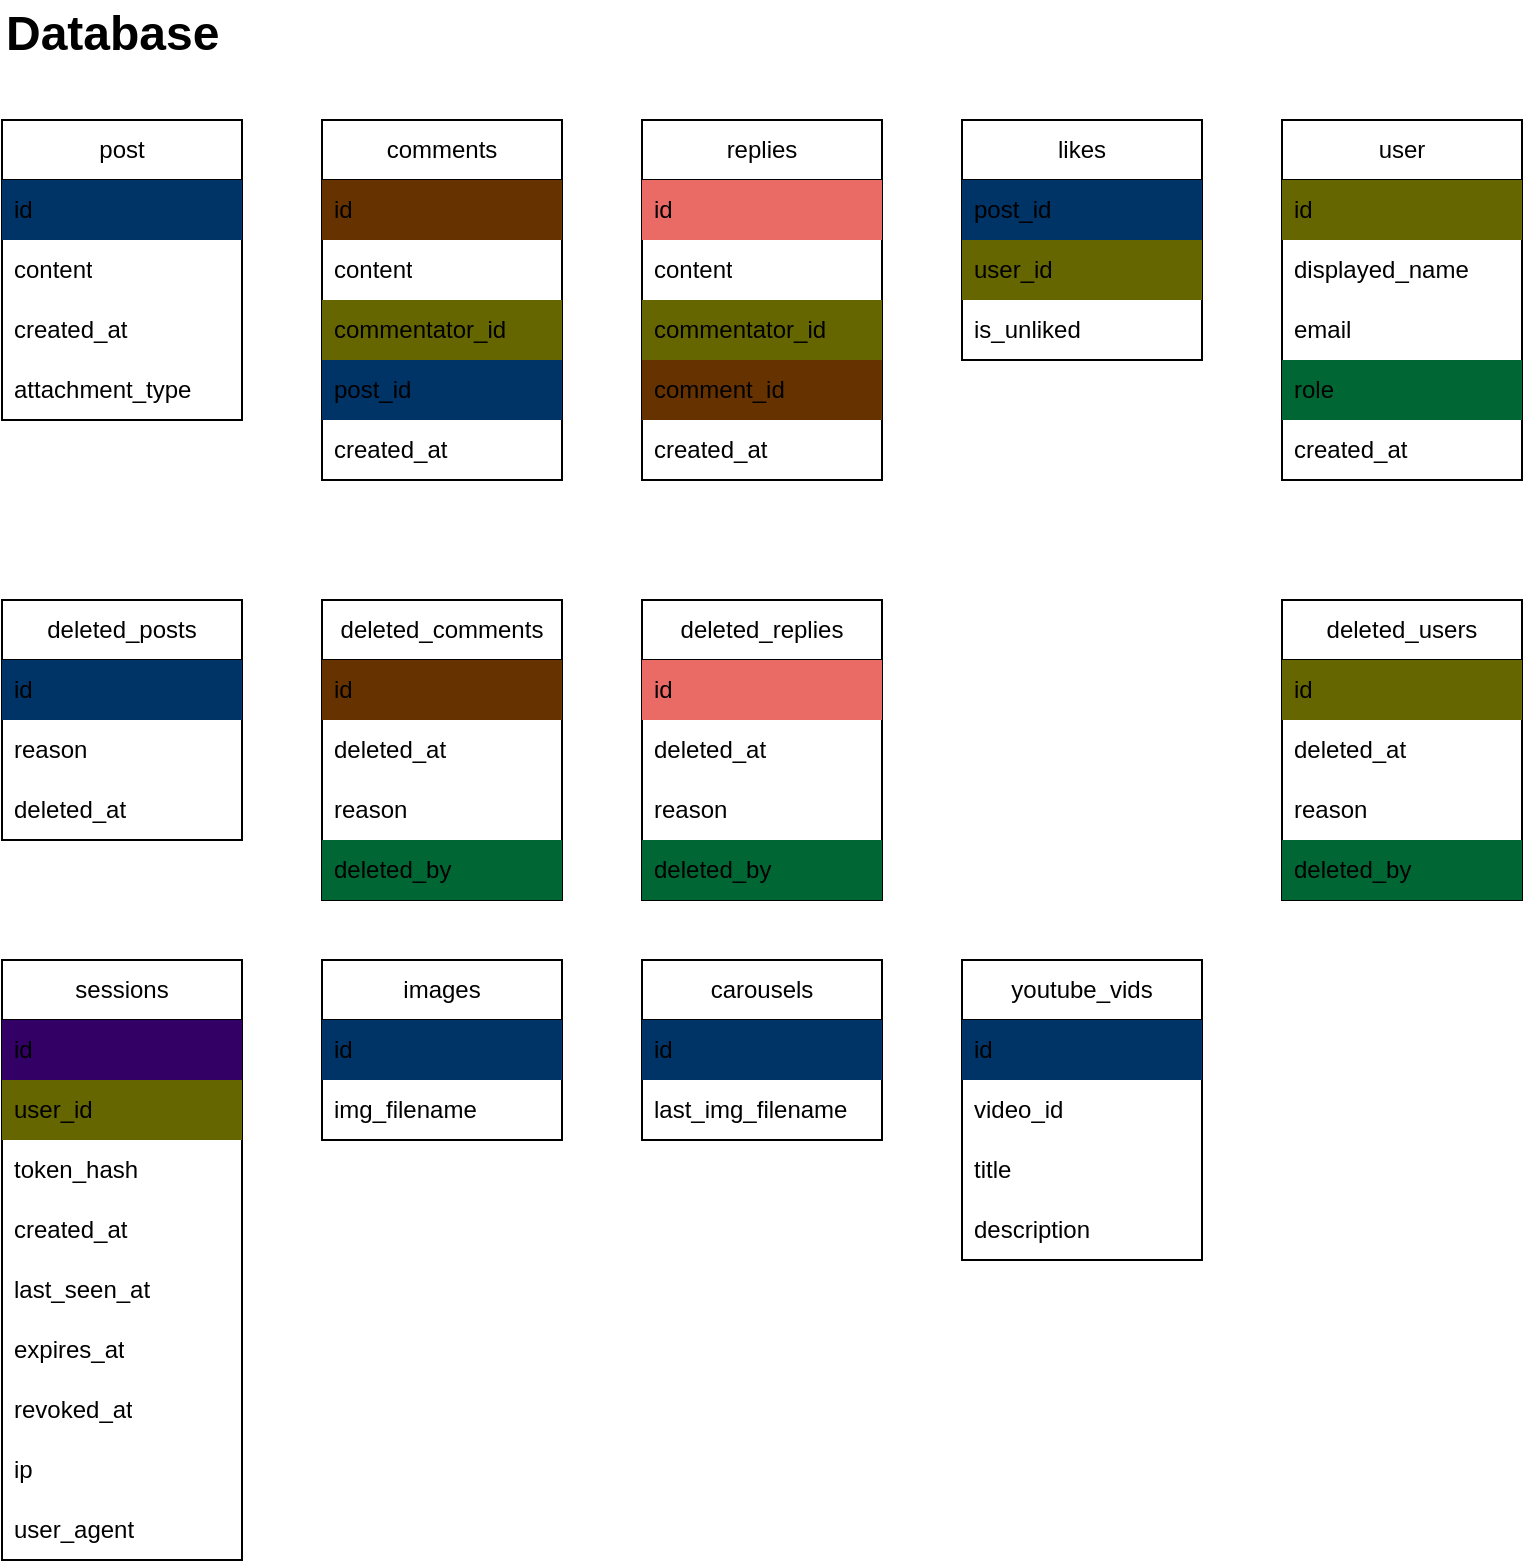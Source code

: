 <mxfile version="28.0.6" pages="5">
  <diagram name="Database" id="lS1SkwZhvc5w1W04Greb">
    <mxGraphModel dx="774" dy="1112" grid="1" gridSize="10" guides="1" tooltips="1" connect="1" arrows="1" fold="1" page="1" pageScale="1" pageWidth="827" pageHeight="1169" math="0" shadow="0">
      <root>
        <mxCell id="0" />
        <mxCell id="1" parent="0" />
        <mxCell id="aGvyWVEzZdPR47H7jwYI-5" value="&lt;h1 style=&quot;margin-top: 0px;&quot;&gt;Database&lt;/h1&gt;" style="text;html=1;whiteSpace=wrap;overflow=hidden;rounded=0;verticalAlign=middle;" parent="1" vertex="1">
          <mxGeometry x="40" y="40" width="600" height="30" as="geometry" />
        </mxCell>
        <mxCell id="aGvyWVEzZdPR47H7jwYI-27" value="post" style="swimlane;fontStyle=0;childLayout=stackLayout;horizontal=1;startSize=30;horizontalStack=0;resizeParent=1;resizeParentMax=0;resizeLast=0;collapsible=1;marginBottom=0;whiteSpace=wrap;html=1;" parent="1" vertex="1">
          <mxGeometry x="40" y="100" width="120" height="150" as="geometry">
            <mxRectangle x="40" y="100" width="70" height="30" as="alternateBounds" />
          </mxGeometry>
        </mxCell>
        <mxCell id="aGvyWVEzZdPR47H7jwYI-30" value="id" style="text;strokeColor=none;fillColor=#003366;align=left;verticalAlign=middle;spacingLeft=4;spacingRight=4;overflow=hidden;points=[[0,0.5],[1,0.5]];portConstraint=eastwest;rotatable=0;whiteSpace=wrap;html=1;" parent="aGvyWVEzZdPR47H7jwYI-27" vertex="1">
          <mxGeometry y="30" width="120" height="30" as="geometry" />
        </mxCell>
        <mxCell id="aGvyWVEzZdPR47H7jwYI-28" value="content" style="text;strokeColor=none;fillColor=none;align=left;verticalAlign=middle;spacingLeft=4;spacingRight=4;overflow=hidden;points=[[0,0.5],[1,0.5]];portConstraint=eastwest;rotatable=0;whiteSpace=wrap;html=1;" parent="aGvyWVEzZdPR47H7jwYI-27" vertex="1">
          <mxGeometry y="60" width="120" height="30" as="geometry" />
        </mxCell>
        <mxCell id="aGvyWVEzZdPR47H7jwYI-31" value="created_at" style="text;strokeColor=none;fillColor=none;align=left;verticalAlign=middle;spacingLeft=4;spacingRight=4;overflow=hidden;points=[[0,0.5],[1,0.5]];portConstraint=eastwest;rotatable=0;whiteSpace=wrap;html=1;" parent="aGvyWVEzZdPR47H7jwYI-27" vertex="1">
          <mxGeometry y="90" width="120" height="30" as="geometry" />
        </mxCell>
        <mxCell id="Zh0LACBYjsSShH30XwBu-1" value="attachment_type" style="text;strokeColor=none;fillColor=none;align=left;verticalAlign=middle;spacingLeft=4;spacingRight=4;overflow=hidden;points=[[0,0.5],[1,0.5]];portConstraint=eastwest;rotatable=0;whiteSpace=wrap;html=1;" vertex="1" parent="aGvyWVEzZdPR47H7jwYI-27">
          <mxGeometry y="120" width="120" height="30" as="geometry" />
        </mxCell>
        <mxCell id="aGvyWVEzZdPR47H7jwYI-35" value="comments" style="swimlane;fontStyle=0;childLayout=stackLayout;horizontal=1;startSize=30;horizontalStack=0;resizeParent=1;resizeParentMax=0;resizeLast=0;collapsible=1;marginBottom=0;whiteSpace=wrap;html=1;" parent="1" vertex="1">
          <mxGeometry x="200" y="100" width="120" height="180" as="geometry" />
        </mxCell>
        <mxCell id="aGvyWVEzZdPR47H7jwYI-36" value="id" style="text;strokeColor=none;fillColor=#663300;align=left;verticalAlign=middle;spacingLeft=4;spacingRight=4;overflow=hidden;points=[[0,0.5],[1,0.5]];portConstraint=eastwest;rotatable=0;whiteSpace=wrap;html=1;" parent="aGvyWVEzZdPR47H7jwYI-35" vertex="1">
          <mxGeometry y="30" width="120" height="30" as="geometry" />
        </mxCell>
        <mxCell id="aGvyWVEzZdPR47H7jwYI-39" value="content" style="text;strokeColor=none;fillColor=none;align=left;verticalAlign=middle;spacingLeft=4;spacingRight=4;overflow=hidden;points=[[0,0.5],[1,0.5]];portConstraint=eastwest;rotatable=0;whiteSpace=wrap;html=1;" parent="aGvyWVEzZdPR47H7jwYI-35" vertex="1">
          <mxGeometry y="60" width="120" height="30" as="geometry" />
        </mxCell>
        <mxCell id="aGvyWVEzZdPR47H7jwYI-37" value="commentator_id" style="text;strokeColor=none;fillColor=#666600;align=left;verticalAlign=middle;spacingLeft=4;spacingRight=4;overflow=hidden;points=[[0,0.5],[1,0.5]];portConstraint=eastwest;rotatable=0;whiteSpace=wrap;html=1;" parent="aGvyWVEzZdPR47H7jwYI-35" vertex="1">
          <mxGeometry y="90" width="120" height="30" as="geometry" />
        </mxCell>
        <mxCell id="aGvyWVEzZdPR47H7jwYI-53" value="post_id" style="text;strokeColor=none;fillColor=#003366;align=left;verticalAlign=middle;spacingLeft=4;spacingRight=4;overflow=hidden;points=[[0,0.5],[1,0.5]];portConstraint=eastwest;rotatable=0;whiteSpace=wrap;html=1;" parent="aGvyWVEzZdPR47H7jwYI-35" vertex="1">
          <mxGeometry y="120" width="120" height="30" as="geometry" />
        </mxCell>
        <mxCell id="aGvyWVEzZdPR47H7jwYI-38" value="created_at" style="text;strokeColor=none;fillColor=none;align=left;verticalAlign=middle;spacingLeft=4;spacingRight=4;overflow=hidden;points=[[0,0.5],[1,0.5]];portConstraint=eastwest;rotatable=0;whiteSpace=wrap;html=1;" parent="aGvyWVEzZdPR47H7jwYI-35" vertex="1">
          <mxGeometry y="150" width="120" height="30" as="geometry" />
        </mxCell>
        <mxCell id="aGvyWVEzZdPR47H7jwYI-42" value="likes" style="swimlane;fontStyle=0;childLayout=stackLayout;horizontal=1;startSize=30;horizontalStack=0;resizeParent=1;resizeParentMax=0;resizeLast=0;collapsible=1;marginBottom=0;whiteSpace=wrap;html=1;" parent="1" vertex="1">
          <mxGeometry x="520" y="100" width="120" height="120" as="geometry" />
        </mxCell>
        <mxCell id="aGvyWVEzZdPR47H7jwYI-43" value="post_id" style="text;strokeColor=none;fillColor=#003366;align=left;verticalAlign=middle;spacingLeft=4;spacingRight=4;overflow=hidden;points=[[0,0.5],[1,0.5]];portConstraint=eastwest;rotatable=0;whiteSpace=wrap;html=1;" parent="aGvyWVEzZdPR47H7jwYI-42" vertex="1">
          <mxGeometry y="30" width="120" height="30" as="geometry" />
        </mxCell>
        <mxCell id="aGvyWVEzZdPR47H7jwYI-44" value="user_id" style="text;strokeColor=none;fillColor=#666600;align=left;verticalAlign=middle;spacingLeft=4;spacingRight=4;overflow=hidden;points=[[0,0.5],[1,0.5]];portConstraint=eastwest;rotatable=0;whiteSpace=wrap;html=1;" parent="aGvyWVEzZdPR47H7jwYI-42" vertex="1">
          <mxGeometry y="60" width="120" height="30" as="geometry" />
        </mxCell>
        <mxCell id="IIL5odAdY3pTk1tK0avN-1" value="is_unliked" style="text;strokeColor=none;fillColor=none;align=left;verticalAlign=middle;spacingLeft=4;spacingRight=4;overflow=hidden;points=[[0,0.5],[1,0.5]];portConstraint=eastwest;rotatable=0;whiteSpace=wrap;html=1;" parent="aGvyWVEzZdPR47H7jwYI-42" vertex="1">
          <mxGeometry y="90" width="120" height="30" as="geometry" />
        </mxCell>
        <mxCell id="aGvyWVEzZdPR47H7jwYI-54" value="user" style="swimlane;fontStyle=0;childLayout=stackLayout;horizontal=1;startSize=30;horizontalStack=0;resizeParent=1;resizeParentMax=0;resizeLast=0;collapsible=1;marginBottom=0;whiteSpace=wrap;html=1;" parent="1" vertex="1">
          <mxGeometry x="680" y="100" width="120" height="180" as="geometry" />
        </mxCell>
        <mxCell id="aGvyWVEzZdPR47H7jwYI-55" value="id" style="text;strokeColor=none;fillColor=#666600;align=left;verticalAlign=middle;spacingLeft=4;spacingRight=4;overflow=hidden;points=[[0,0.5],[1,0.5]];portConstraint=eastwest;rotatable=0;whiteSpace=wrap;html=1;" parent="aGvyWVEzZdPR47H7jwYI-54" vertex="1">
          <mxGeometry y="30" width="120" height="30" as="geometry" />
        </mxCell>
        <mxCell id="aGvyWVEzZdPR47H7jwYI-56" value="displayed_name" style="text;strokeColor=none;fillColor=none;align=left;verticalAlign=middle;spacingLeft=4;spacingRight=4;overflow=hidden;points=[[0,0.5],[1,0.5]];portConstraint=eastwest;rotatable=0;whiteSpace=wrap;html=1;" parent="aGvyWVEzZdPR47H7jwYI-54" vertex="1">
          <mxGeometry y="60" width="120" height="30" as="geometry" />
        </mxCell>
        <mxCell id="aGvyWVEzZdPR47H7jwYI-57" value="email" style="text;strokeColor=none;fillColor=none;align=left;verticalAlign=middle;spacingLeft=4;spacingRight=4;overflow=hidden;points=[[0,0.5],[1,0.5]];portConstraint=eastwest;rotatable=0;whiteSpace=wrap;html=1;" parent="aGvyWVEzZdPR47H7jwYI-54" vertex="1">
          <mxGeometry y="90" width="120" height="30" as="geometry" />
        </mxCell>
        <mxCell id="aGvyWVEzZdPR47H7jwYI-61" value="role" style="text;strokeColor=none;fillColor=#006633;align=left;verticalAlign=middle;spacingLeft=4;spacingRight=4;overflow=hidden;points=[[0,0.5],[1,0.5]];portConstraint=eastwest;rotatable=0;whiteSpace=wrap;html=1;" parent="aGvyWVEzZdPR47H7jwYI-54" vertex="1">
          <mxGeometry y="120" width="120" height="30" as="geometry" />
        </mxCell>
        <mxCell id="aGvyWVEzZdPR47H7jwYI-58" value="created_at" style="text;strokeColor=none;fillColor=none;align=left;verticalAlign=middle;spacingLeft=4;spacingRight=4;overflow=hidden;points=[[0,0.5],[1,0.5]];portConstraint=eastwest;rotatable=0;whiteSpace=wrap;html=1;" parent="aGvyWVEzZdPR47H7jwYI-54" vertex="1">
          <mxGeometry y="150" width="120" height="30" as="geometry" />
        </mxCell>
        <mxCell id="hHPJx4POnn2MsRqFJ801-1" value="replies" style="swimlane;fontStyle=0;childLayout=stackLayout;horizontal=1;startSize=30;horizontalStack=0;resizeParent=1;resizeParentMax=0;resizeLast=0;collapsible=1;marginBottom=0;whiteSpace=wrap;html=1;" parent="1" vertex="1">
          <mxGeometry x="360" y="100" width="120" height="180" as="geometry" />
        </mxCell>
        <mxCell id="hHPJx4POnn2MsRqFJ801-2" value="id" style="text;strokeColor=none;fillColor=#EA6B66;align=left;verticalAlign=middle;spacingLeft=4;spacingRight=4;overflow=hidden;points=[[0,0.5],[1,0.5]];portConstraint=eastwest;rotatable=0;whiteSpace=wrap;html=1;" parent="hHPJx4POnn2MsRqFJ801-1" vertex="1">
          <mxGeometry y="30" width="120" height="30" as="geometry" />
        </mxCell>
        <mxCell id="hHPJx4POnn2MsRqFJ801-6" value="content" style="text;strokeColor=none;fillColor=none;align=left;verticalAlign=middle;spacingLeft=4;spacingRight=4;overflow=hidden;points=[[0,0.5],[1,0.5]];portConstraint=eastwest;rotatable=0;whiteSpace=wrap;html=1;" parent="hHPJx4POnn2MsRqFJ801-1" vertex="1">
          <mxGeometry y="60" width="120" height="30" as="geometry" />
        </mxCell>
        <mxCell id="hHPJx4POnn2MsRqFJ801-3" value="commentator_id" style="text;strokeColor=none;fillColor=#666600;align=left;verticalAlign=middle;spacingLeft=4;spacingRight=4;overflow=hidden;points=[[0,0.5],[1,0.5]];portConstraint=eastwest;rotatable=0;whiteSpace=wrap;html=1;" parent="hHPJx4POnn2MsRqFJ801-1" vertex="1">
          <mxGeometry y="90" width="120" height="30" as="geometry" />
        </mxCell>
        <mxCell id="hHPJx4POnn2MsRqFJ801-8" value="comment_id" style="text;strokeColor=none;fillColor=#663300;align=left;verticalAlign=middle;spacingLeft=4;spacingRight=4;overflow=hidden;points=[[0,0.5],[1,0.5]];portConstraint=eastwest;rotatable=0;whiteSpace=wrap;html=1;" parent="hHPJx4POnn2MsRqFJ801-1" vertex="1">
          <mxGeometry y="120" width="120" height="30" as="geometry" />
        </mxCell>
        <mxCell id="hHPJx4POnn2MsRqFJ801-5" value="created_at" style="text;strokeColor=none;fillColor=none;align=left;verticalAlign=middle;spacingLeft=4;spacingRight=4;overflow=hidden;points=[[0,0.5],[1,0.5]];portConstraint=eastwest;rotatable=0;whiteSpace=wrap;html=1;" parent="hHPJx4POnn2MsRqFJ801-1" vertex="1">
          <mxGeometry y="150" width="120" height="30" as="geometry" />
        </mxCell>
        <mxCell id="VHWnmDYu9IJoNQbauG38-1" value="deleted_posts" style="swimlane;fontStyle=0;childLayout=stackLayout;horizontal=1;startSize=30;horizontalStack=0;resizeParent=1;resizeParentMax=0;resizeLast=0;collapsible=1;marginBottom=0;whiteSpace=wrap;html=1;" parent="1" vertex="1">
          <mxGeometry x="40" y="340" width="120" height="120" as="geometry">
            <mxRectangle x="40" y="100" width="70" height="30" as="alternateBounds" />
          </mxGeometry>
        </mxCell>
        <mxCell id="VHWnmDYu9IJoNQbauG38-2" value="id" style="text;strokeColor=none;fillColor=#003366;align=left;verticalAlign=middle;spacingLeft=4;spacingRight=4;overflow=hidden;points=[[0,0.5],[1,0.5]];portConstraint=eastwest;rotatable=0;whiteSpace=wrap;html=1;" parent="VHWnmDYu9IJoNQbauG38-1" vertex="1">
          <mxGeometry y="30" width="120" height="30" as="geometry" />
        </mxCell>
        <mxCell id="OcEWwEiOQ6X2WfouuCPd-3" value="reason" style="text;strokeColor=none;fillColor=none;align=left;verticalAlign=middle;spacingLeft=4;spacingRight=4;overflow=hidden;points=[[0,0.5],[1,0.5]];portConstraint=eastwest;rotatable=0;whiteSpace=wrap;html=1;" parent="VHWnmDYu9IJoNQbauG38-1" vertex="1">
          <mxGeometry y="60" width="120" height="30" as="geometry" />
        </mxCell>
        <mxCell id="VHWnmDYu9IJoNQbauG38-3" value="deleted_at" style="text;strokeColor=none;fillColor=none;align=left;verticalAlign=middle;spacingLeft=4;spacingRight=4;overflow=hidden;points=[[0,0.5],[1,0.5]];portConstraint=eastwest;rotatable=0;whiteSpace=wrap;html=1;" parent="VHWnmDYu9IJoNQbauG38-1" vertex="1">
          <mxGeometry y="90" width="120" height="30" as="geometry" />
        </mxCell>
        <mxCell id="VHWnmDYu9IJoNQbauG38-10" value="deleted_comments" style="swimlane;fontStyle=0;childLayout=stackLayout;horizontal=1;startSize=30;horizontalStack=0;resizeParent=1;resizeParentMax=0;resizeLast=0;collapsible=1;marginBottom=0;whiteSpace=wrap;html=1;" parent="1" vertex="1">
          <mxGeometry x="200" y="340" width="120" height="150" as="geometry">
            <mxRectangle x="40" y="100" width="70" height="30" as="alternateBounds" />
          </mxGeometry>
        </mxCell>
        <mxCell id="VHWnmDYu9IJoNQbauG38-11" value="id" style="text;strokeColor=none;fillColor=#663300;align=left;verticalAlign=middle;spacingLeft=4;spacingRight=4;overflow=hidden;points=[[0,0.5],[1,0.5]];portConstraint=eastwest;rotatable=0;whiteSpace=wrap;html=1;" parent="VHWnmDYu9IJoNQbauG38-10" vertex="1">
          <mxGeometry y="30" width="120" height="30" as="geometry" />
        </mxCell>
        <mxCell id="VHWnmDYu9IJoNQbauG38-12" value="deleted_at" style="text;strokeColor=none;fillColor=none;align=left;verticalAlign=middle;spacingLeft=4;spacingRight=4;overflow=hidden;points=[[0,0.5],[1,0.5]];portConstraint=eastwest;rotatable=0;whiteSpace=wrap;html=1;" parent="VHWnmDYu9IJoNQbauG38-10" vertex="1">
          <mxGeometry y="60" width="120" height="30" as="geometry" />
        </mxCell>
        <mxCell id="OcEWwEiOQ6X2WfouuCPd-4" value="reason" style="text;strokeColor=none;fillColor=none;align=left;verticalAlign=middle;spacingLeft=4;spacingRight=4;overflow=hidden;points=[[0,0.5],[1,0.5]];portConstraint=eastwest;rotatable=0;whiteSpace=wrap;html=1;" parent="VHWnmDYu9IJoNQbauG38-10" vertex="1">
          <mxGeometry y="90" width="120" height="30" as="geometry" />
        </mxCell>
        <mxCell id="VHWnmDYu9IJoNQbauG38-13" value="deleted_by" style="text;strokeColor=none;fillColor=#006633;align=left;verticalAlign=middle;spacingLeft=4;spacingRight=4;overflow=hidden;points=[[0,0.5],[1,0.5]];portConstraint=eastwest;rotatable=0;whiteSpace=wrap;html=1;" parent="VHWnmDYu9IJoNQbauG38-10" vertex="1">
          <mxGeometry y="120" width="120" height="30" as="geometry" />
        </mxCell>
        <mxCell id="VHWnmDYu9IJoNQbauG38-15" value="deleted_replies" style="swimlane;fontStyle=0;childLayout=stackLayout;horizontal=1;startSize=30;horizontalStack=0;resizeParent=1;resizeParentMax=0;resizeLast=0;collapsible=1;marginBottom=0;whiteSpace=wrap;html=1;" parent="1" vertex="1">
          <mxGeometry x="360" y="340" width="120" height="150" as="geometry">
            <mxRectangle x="40" y="100" width="70" height="30" as="alternateBounds" />
          </mxGeometry>
        </mxCell>
        <mxCell id="VHWnmDYu9IJoNQbauG38-16" value="id" style="text;strokeColor=none;fillColor=#EA6B66;align=left;verticalAlign=middle;spacingLeft=4;spacingRight=4;overflow=hidden;points=[[0,0.5],[1,0.5]];portConstraint=eastwest;rotatable=0;whiteSpace=wrap;html=1;" parent="VHWnmDYu9IJoNQbauG38-15" vertex="1">
          <mxGeometry y="30" width="120" height="30" as="geometry" />
        </mxCell>
        <mxCell id="VHWnmDYu9IJoNQbauG38-17" value="deleted_at" style="text;strokeColor=none;fillColor=none;align=left;verticalAlign=middle;spacingLeft=4;spacingRight=4;overflow=hidden;points=[[0,0.5],[1,0.5]];portConstraint=eastwest;rotatable=0;whiteSpace=wrap;html=1;" parent="VHWnmDYu9IJoNQbauG38-15" vertex="1">
          <mxGeometry y="60" width="120" height="30" as="geometry" />
        </mxCell>
        <mxCell id="OcEWwEiOQ6X2WfouuCPd-5" value="reason" style="text;strokeColor=none;fillColor=none;align=left;verticalAlign=middle;spacingLeft=4;spacingRight=4;overflow=hidden;points=[[0,0.5],[1,0.5]];portConstraint=eastwest;rotatable=0;whiteSpace=wrap;html=1;" parent="VHWnmDYu9IJoNQbauG38-15" vertex="1">
          <mxGeometry y="90" width="120" height="30" as="geometry" />
        </mxCell>
        <mxCell id="VHWnmDYu9IJoNQbauG38-18" value="deleted_by" style="text;strokeColor=none;fillColor=#006633;align=left;verticalAlign=middle;spacingLeft=4;spacingRight=4;overflow=hidden;points=[[0,0.5],[1,0.5]];portConstraint=eastwest;rotatable=0;whiteSpace=wrap;html=1;" parent="VHWnmDYu9IJoNQbauG38-15" vertex="1">
          <mxGeometry y="120" width="120" height="30" as="geometry" />
        </mxCell>
        <mxCell id="VHWnmDYu9IJoNQbauG38-20" value="deleted_users" style="swimlane;fontStyle=0;childLayout=stackLayout;horizontal=1;startSize=30;horizontalStack=0;resizeParent=1;resizeParentMax=0;resizeLast=0;collapsible=1;marginBottom=0;whiteSpace=wrap;html=1;" parent="1" vertex="1">
          <mxGeometry x="680" y="340" width="120" height="150" as="geometry">
            <mxRectangle x="40" y="100" width="70" height="30" as="alternateBounds" />
          </mxGeometry>
        </mxCell>
        <mxCell id="VHWnmDYu9IJoNQbauG38-21" value="id" style="text;strokeColor=none;fillColor=#666600;align=left;verticalAlign=middle;spacingLeft=4;spacingRight=4;overflow=hidden;points=[[0,0.5],[1,0.5]];portConstraint=eastwest;rotatable=0;whiteSpace=wrap;html=1;" parent="VHWnmDYu9IJoNQbauG38-20" vertex="1">
          <mxGeometry y="30" width="120" height="30" as="geometry" />
        </mxCell>
        <mxCell id="VHWnmDYu9IJoNQbauG38-22" value="deleted_at" style="text;strokeColor=none;fillColor=none;align=left;verticalAlign=middle;spacingLeft=4;spacingRight=4;overflow=hidden;points=[[0,0.5],[1,0.5]];portConstraint=eastwest;rotatable=0;whiteSpace=wrap;html=1;" parent="VHWnmDYu9IJoNQbauG38-20" vertex="1">
          <mxGeometry y="60" width="120" height="30" as="geometry" />
        </mxCell>
        <mxCell id="VHWnmDYu9IJoNQbauG38-23" value="reason" style="text;strokeColor=none;fillColor=none;align=left;verticalAlign=middle;spacingLeft=4;spacingRight=4;overflow=hidden;points=[[0,0.5],[1,0.5]];portConstraint=eastwest;rotatable=0;whiteSpace=wrap;html=1;" parent="VHWnmDYu9IJoNQbauG38-20" vertex="1">
          <mxGeometry y="90" width="120" height="30" as="geometry" />
        </mxCell>
        <mxCell id="OcEWwEiOQ6X2WfouuCPd-6" value="deleted_by" style="text;strokeColor=none;fillColor=#006633;align=left;verticalAlign=middle;spacingLeft=4;spacingRight=4;overflow=hidden;points=[[0,0.5],[1,0.5]];portConstraint=eastwest;rotatable=0;whiteSpace=wrap;html=1;" parent="VHWnmDYu9IJoNQbauG38-20" vertex="1">
          <mxGeometry y="120" width="120" height="30" as="geometry" />
        </mxCell>
        <mxCell id="zU1cCSDOViMZp_rBJ1w_-1" value="sessions" style="swimlane;fontStyle=0;childLayout=stackLayout;horizontal=1;startSize=30;horizontalStack=0;resizeParent=1;resizeParentMax=0;resizeLast=0;collapsible=1;marginBottom=0;whiteSpace=wrap;html=1;" parent="1" vertex="1">
          <mxGeometry x="40" y="520" width="120" height="300" as="geometry">
            <mxRectangle x="40" y="100" width="70" height="30" as="alternateBounds" />
          </mxGeometry>
        </mxCell>
        <mxCell id="zU1cCSDOViMZp_rBJ1w_-2" value="id" style="text;strokeColor=none;fillColor=#330066;align=left;verticalAlign=middle;spacingLeft=4;spacingRight=4;overflow=hidden;points=[[0,0.5],[1,0.5]];portConstraint=eastwest;rotatable=0;whiteSpace=wrap;html=1;" parent="zU1cCSDOViMZp_rBJ1w_-1" vertex="1">
          <mxGeometry y="30" width="120" height="30" as="geometry" />
        </mxCell>
        <mxCell id="zU1cCSDOViMZp_rBJ1w_-3" value="user_id" style="text;strokeColor=none;fillColor=#666600;align=left;verticalAlign=middle;spacingLeft=4;spacingRight=4;overflow=hidden;points=[[0,0.5],[1,0.5]];portConstraint=eastwest;rotatable=0;whiteSpace=wrap;html=1;" parent="zU1cCSDOViMZp_rBJ1w_-1" vertex="1">
          <mxGeometry y="60" width="120" height="30" as="geometry" />
        </mxCell>
        <mxCell id="zU1cCSDOViMZp_rBJ1w_-4" value="token_hash" style="text;strokeColor=none;fillColor=none;align=left;verticalAlign=middle;spacingLeft=4;spacingRight=4;overflow=hidden;points=[[0,0.5],[1,0.5]];portConstraint=eastwest;rotatable=0;whiteSpace=wrap;html=1;" parent="zU1cCSDOViMZp_rBJ1w_-1" vertex="1">
          <mxGeometry y="90" width="120" height="30" as="geometry" />
        </mxCell>
        <mxCell id="zU1cCSDOViMZp_rBJ1w_-5" value="created_at" style="text;strokeColor=none;fillColor=none;align=left;verticalAlign=middle;spacingLeft=4;spacingRight=4;overflow=hidden;points=[[0,0.5],[1,0.5]];portConstraint=eastwest;rotatable=0;whiteSpace=wrap;html=1;" parent="zU1cCSDOViMZp_rBJ1w_-1" vertex="1">
          <mxGeometry y="120" width="120" height="30" as="geometry" />
        </mxCell>
        <mxCell id="zU1cCSDOViMZp_rBJ1w_-8" value="last_seen_at" style="text;strokeColor=none;fillColor=none;align=left;verticalAlign=middle;spacingLeft=4;spacingRight=4;overflow=hidden;points=[[0,0.5],[1,0.5]];portConstraint=eastwest;rotatable=0;whiteSpace=wrap;html=1;" parent="zU1cCSDOViMZp_rBJ1w_-1" vertex="1">
          <mxGeometry y="150" width="120" height="30" as="geometry" />
        </mxCell>
        <mxCell id="zU1cCSDOViMZp_rBJ1w_-6" value="expires_at" style="text;strokeColor=none;fillColor=none;align=left;verticalAlign=middle;spacingLeft=4;spacingRight=4;overflow=hidden;points=[[0,0.5],[1,0.5]];portConstraint=eastwest;rotatable=0;whiteSpace=wrap;html=1;" parent="zU1cCSDOViMZp_rBJ1w_-1" vertex="1">
          <mxGeometry y="180" width="120" height="30" as="geometry" />
        </mxCell>
        <mxCell id="zU1cCSDOViMZp_rBJ1w_-7" value="revoked_at" style="text;strokeColor=none;fillColor=none;align=left;verticalAlign=middle;spacingLeft=4;spacingRight=4;overflow=hidden;points=[[0,0.5],[1,0.5]];portConstraint=eastwest;rotatable=0;whiteSpace=wrap;html=1;" parent="zU1cCSDOViMZp_rBJ1w_-1" vertex="1">
          <mxGeometry y="210" width="120" height="30" as="geometry" />
        </mxCell>
        <mxCell id="OcEWwEiOQ6X2WfouuCPd-2" value="ip" style="text;strokeColor=none;fillColor=none;align=left;verticalAlign=middle;spacingLeft=4;spacingRight=4;overflow=hidden;points=[[0,0.5],[1,0.5]];portConstraint=eastwest;rotatable=0;whiteSpace=wrap;html=1;" parent="zU1cCSDOViMZp_rBJ1w_-1" vertex="1">
          <mxGeometry y="240" width="120" height="30" as="geometry" />
        </mxCell>
        <mxCell id="OcEWwEiOQ6X2WfouuCPd-1" value="user_agent" style="text;strokeColor=none;fillColor=none;align=left;verticalAlign=middle;spacingLeft=4;spacingRight=4;overflow=hidden;points=[[0,0.5],[1,0.5]];portConstraint=eastwest;rotatable=0;whiteSpace=wrap;html=1;" parent="zU1cCSDOViMZp_rBJ1w_-1" vertex="1">
          <mxGeometry y="270" width="120" height="30" as="geometry" />
        </mxCell>
        <mxCell id="Ke99nOErkqZea47IOShG-1" value="images" style="swimlane;fontStyle=0;childLayout=stackLayout;horizontal=1;startSize=30;horizontalStack=0;resizeParent=1;resizeParentMax=0;resizeLast=0;collapsible=1;marginBottom=0;whiteSpace=wrap;html=1;" vertex="1" parent="1">
          <mxGeometry x="200" y="520" width="120" height="90" as="geometry">
            <mxRectangle x="40" y="100" width="70" height="30" as="alternateBounds" />
          </mxGeometry>
        </mxCell>
        <mxCell id="Ke99nOErkqZea47IOShG-2" value="id" style="text;strokeColor=none;fillColor=#003366;align=left;verticalAlign=middle;spacingLeft=4;spacingRight=4;overflow=hidden;points=[[0,0.5],[1,0.5]];portConstraint=eastwest;rotatable=0;whiteSpace=wrap;html=1;" vertex="1" parent="Ke99nOErkqZea47IOShG-1">
          <mxGeometry y="30" width="120" height="30" as="geometry" />
        </mxCell>
        <mxCell id="Ke99nOErkqZea47IOShG-3" value="img_filename" style="text;strokeColor=none;fillColor=none;align=left;verticalAlign=middle;spacingLeft=4;spacingRight=4;overflow=hidden;points=[[0,0.5],[1,0.5]];portConstraint=eastwest;rotatable=0;whiteSpace=wrap;html=1;" vertex="1" parent="Ke99nOErkqZea47IOShG-1">
          <mxGeometry y="60" width="120" height="30" as="geometry" />
        </mxCell>
        <mxCell id="Ke99nOErkqZea47IOShG-4" value="carousels" style="swimlane;fontStyle=0;childLayout=stackLayout;horizontal=1;startSize=30;horizontalStack=0;resizeParent=1;resizeParentMax=0;resizeLast=0;collapsible=1;marginBottom=0;whiteSpace=wrap;html=1;" vertex="1" parent="1">
          <mxGeometry x="360" y="520" width="120" height="90" as="geometry">
            <mxRectangle x="40" y="100" width="70" height="30" as="alternateBounds" />
          </mxGeometry>
        </mxCell>
        <mxCell id="Ke99nOErkqZea47IOShG-5" value="id" style="text;strokeColor=none;fillColor=#003366;align=left;verticalAlign=middle;spacingLeft=4;spacingRight=4;overflow=hidden;points=[[0,0.5],[1,0.5]];portConstraint=eastwest;rotatable=0;whiteSpace=wrap;html=1;" vertex="1" parent="Ke99nOErkqZea47IOShG-4">
          <mxGeometry y="30" width="120" height="30" as="geometry" />
        </mxCell>
        <mxCell id="Ke99nOErkqZea47IOShG-6" value="last_img_filename" style="text;strokeColor=none;fillColor=none;align=left;verticalAlign=middle;spacingLeft=4;spacingRight=4;overflow=hidden;points=[[0,0.5],[1,0.5]];portConstraint=eastwest;rotatable=0;whiteSpace=wrap;html=1;" vertex="1" parent="Ke99nOErkqZea47IOShG-4">
          <mxGeometry y="60" width="120" height="30" as="geometry" />
        </mxCell>
        <mxCell id="Ke99nOErkqZea47IOShG-7" value="youtube_vids" style="swimlane;fontStyle=0;childLayout=stackLayout;horizontal=1;startSize=30;horizontalStack=0;resizeParent=1;resizeParentMax=0;resizeLast=0;collapsible=1;marginBottom=0;whiteSpace=wrap;html=1;" vertex="1" parent="1">
          <mxGeometry x="520" y="520" width="120" height="150" as="geometry">
            <mxRectangle x="40" y="100" width="70" height="30" as="alternateBounds" />
          </mxGeometry>
        </mxCell>
        <mxCell id="Ke99nOErkqZea47IOShG-8" value="id" style="text;strokeColor=none;fillColor=#003366;align=left;verticalAlign=middle;spacingLeft=4;spacingRight=4;overflow=hidden;points=[[0,0.5],[1,0.5]];portConstraint=eastwest;rotatable=0;whiteSpace=wrap;html=1;" vertex="1" parent="Ke99nOErkqZea47IOShG-7">
          <mxGeometry y="30" width="120" height="30" as="geometry" />
        </mxCell>
        <mxCell id="Ke99nOErkqZea47IOShG-9" value="video_id" style="text;strokeColor=none;fillColor=none;align=left;verticalAlign=middle;spacingLeft=4;spacingRight=4;overflow=hidden;points=[[0,0.5],[1,0.5]];portConstraint=eastwest;rotatable=0;whiteSpace=wrap;html=1;" vertex="1" parent="Ke99nOErkqZea47IOShG-7">
          <mxGeometry y="60" width="120" height="30" as="geometry" />
        </mxCell>
        <mxCell id="Ke99nOErkqZea47IOShG-10" value="title" style="text;strokeColor=none;fillColor=none;align=left;verticalAlign=middle;spacingLeft=4;spacingRight=4;overflow=hidden;points=[[0,0.5],[1,0.5]];portConstraint=eastwest;rotatable=0;whiteSpace=wrap;html=1;" vertex="1" parent="Ke99nOErkqZea47IOShG-7">
          <mxGeometry y="90" width="120" height="30" as="geometry" />
        </mxCell>
        <mxCell id="Ke99nOErkqZea47IOShG-11" value="description" style="text;strokeColor=none;fillColor=none;align=left;verticalAlign=middle;spacingLeft=4;spacingRight=4;overflow=hidden;points=[[0,0.5],[1,0.5]];portConstraint=eastwest;rotatable=0;whiteSpace=wrap;html=1;" vertex="1" parent="Ke99nOErkqZea47IOShG-7">
          <mxGeometry y="120" width="120" height="30" as="geometry" />
        </mxCell>
      </root>
    </mxGraphModel>
  </diagram>
  <diagram id="YnUvAyRempdDBHHVQ3Vt" name="Models">
    <mxGraphModel dx="2583" dy="1409" grid="1" gridSize="10" guides="1" tooltips="1" connect="1" arrows="1" fold="1" page="1" pageScale="1" pageWidth="827" pageHeight="1169" math="0" shadow="0">
      <root>
        <mxCell id="0" />
        <mxCell id="1" parent="0" />
        <mxCell id="jxEY71G2bno-JNMJACpe-1" value="&lt;h1 style=&quot;margin-top: 0px;&quot;&gt;Models&lt;/h1&gt;" style="text;html=1;whiteSpace=wrap;overflow=hidden;rounded=0;verticalAlign=middle;" parent="1" vertex="1">
          <mxGeometry x="40" y="40" width="600" height="30" as="geometry" />
        </mxCell>
        <mxCell id="rBZ7Hlb6eC6bbscfmRM9-1" value="Comments" style="swimlane;fontStyle=0;childLayout=stackLayout;horizontal=1;startSize=30;horizontalStack=0;resizeParent=1;resizeParentMax=0;resizeLast=0;collapsible=1;marginBottom=0;whiteSpace=wrap;html=1;" parent="1" vertex="1">
          <mxGeometry x="200" y="100" width="120" height="270" as="geometry">
            <mxRectangle x="40" y="100" width="70" height="30" as="alternateBounds" />
          </mxGeometry>
        </mxCell>
        <mxCell id="rBZ7Hlb6eC6bbscfmRM9-2" value="ID" style="text;strokeColor=none;fillColor=#663300;align=left;verticalAlign=middle;spacingLeft=4;spacingRight=4;overflow=hidden;points=[[0,0.5],[1,0.5]];portConstraint=eastwest;rotatable=0;whiteSpace=wrap;html=1;" parent="rBZ7Hlb6eC6bbscfmRM9-1" vertex="1">
          <mxGeometry y="30" width="120" height="30" as="geometry" />
        </mxCell>
        <mxCell id="rBZ7Hlb6eC6bbscfmRM9-3" value="Content" style="text;strokeColor=none;fillColor=none;align=left;verticalAlign=middle;spacingLeft=4;spacingRight=4;overflow=hidden;points=[[0,0.5],[1,0.5]];portConstraint=eastwest;rotatable=0;whiteSpace=wrap;html=1;" parent="rBZ7Hlb6eC6bbscfmRM9-1" vertex="1">
          <mxGeometry y="60" width="120" height="30" as="geometry" />
        </mxCell>
        <mxCell id="HJ0Gnqr0-68yRSxBXef9-1" value="Post ID" style="text;strokeColor=none;fillColor=#660000;align=left;verticalAlign=middle;spacingLeft=4;spacingRight=4;overflow=hidden;points=[[0,0.5],[1,0.5]];portConstraint=eastwest;rotatable=0;whiteSpace=wrap;html=1;" parent="rBZ7Hlb6eC6bbscfmRM9-1" vertex="1">
          <mxGeometry y="90" width="120" height="30" as="geometry" />
        </mxCell>
        <mxCell id="HJ0Gnqr0-68yRSxBXef9-3" value="Commentator ID" style="text;strokeColor=none;fillColor=#666600;align=left;verticalAlign=middle;spacingLeft=4;spacingRight=4;overflow=hidden;points=[[0,0.5],[1,0.5]];portConstraint=eastwest;rotatable=0;whiteSpace=wrap;html=1;" parent="rBZ7Hlb6eC6bbscfmRM9-1" vertex="1">
          <mxGeometry y="120" width="120" height="30" as="geometry" />
        </mxCell>
        <mxCell id="MLWUqNl-wl4F6kzs2sQF-8" value="CommentatorUsername" style="text;strokeColor=none;fillColor=#660033;align=left;verticalAlign=middle;spacingLeft=4;spacingRight=4;overflow=hidden;points=[[0,0.5],[1,0.5]];portConstraint=eastwest;rotatable=0;whiteSpace=wrap;html=1;" parent="rBZ7Hlb6eC6bbscfmRM9-1" vertex="1">
          <mxGeometry y="150" width="120" height="30" as="geometry" />
        </mxCell>
        <mxCell id="MLWUqNl-wl4F6kzs2sQF-9" value="CommentatorAvatar" style="text;strokeColor=none;fillColor=#006666;align=left;verticalAlign=middle;spacingLeft=4;spacingRight=4;overflow=hidden;points=[[0,0.5],[1,0.5]];portConstraint=eastwest;rotatable=0;whiteSpace=wrap;html=1;" parent="rBZ7Hlb6eC6bbscfmRM9-1" vertex="1">
          <mxGeometry y="180" width="120" height="30" as="geometry" />
        </mxCell>
        <mxCell id="rBZ7Hlb6eC6bbscfmRM9-5" value="Created At" style="text;strokeColor=none;fillColor=none;align=left;verticalAlign=middle;spacingLeft=4;spacingRight=4;overflow=hidden;points=[[0,0.5],[1,0.5]];portConstraint=eastwest;rotatable=0;whiteSpace=wrap;html=1;" parent="rBZ7Hlb6eC6bbscfmRM9-1" vertex="1">
          <mxGeometry y="210" width="120" height="30" as="geometry" />
        </mxCell>
        <mxCell id="rBZ7Hlb6eC6bbscfmRM9-6" value="Num of Replies" style="text;strokeColor=none;fillColor=none;align=left;verticalAlign=middle;spacingLeft=4;spacingRight=4;overflow=hidden;points=[[0,0.5],[1,0.5]];portConstraint=eastwest;rotatable=0;whiteSpace=wrap;html=1;" parent="rBZ7Hlb6eC6bbscfmRM9-1" vertex="1">
          <mxGeometry y="240" width="120" height="30" as="geometry" />
        </mxCell>
        <mxCell id="c0ejBdlvoZDWrPnIQrHr-1" value="Replies" style="swimlane;fontStyle=0;childLayout=stackLayout;horizontal=1;startSize=30;horizontalStack=0;resizeParent=1;resizeParentMax=0;resizeLast=0;collapsible=1;marginBottom=0;whiteSpace=wrap;html=1;" parent="1" vertex="1">
          <mxGeometry x="360" y="100" width="120" height="240" as="geometry" />
        </mxCell>
        <mxCell id="c0ejBdlvoZDWrPnIQrHr-2" value="ID" style="text;strokeColor=none;fillColor=none;align=left;verticalAlign=middle;spacingLeft=4;spacingRight=4;overflow=hidden;points=[[0,0.5],[1,0.5]];portConstraint=eastwest;rotatable=0;whiteSpace=wrap;html=1;" parent="c0ejBdlvoZDWrPnIQrHr-1" vertex="1">
          <mxGeometry y="30" width="120" height="30" as="geometry" />
        </mxCell>
        <mxCell id="c0ejBdlvoZDWrPnIQrHr-5" value="Content" style="text;strokeColor=none;fillColor=none;align=left;verticalAlign=middle;spacingLeft=4;spacingRight=4;overflow=hidden;points=[[0,0.5],[1,0.5]];portConstraint=eastwest;rotatable=0;whiteSpace=wrap;html=1;" parent="c0ejBdlvoZDWrPnIQrHr-1" vertex="1">
          <mxGeometry y="60" width="120" height="30" as="geometry" />
        </mxCell>
        <mxCell id="c0ejBdlvoZDWrPnIQrHr-4" value="Comment ID" style="text;strokeColor=none;fillColor=#663300;align=left;verticalAlign=middle;spacingLeft=4;spacingRight=4;overflow=hidden;points=[[0,0.5],[1,0.5]];portConstraint=eastwest;rotatable=0;whiteSpace=wrap;html=1;" parent="c0ejBdlvoZDWrPnIQrHr-1" vertex="1">
          <mxGeometry y="90" width="120" height="30" as="geometry" />
        </mxCell>
        <mxCell id="c0ejBdlvoZDWrPnIQrHr-3" value="Commentator ID" style="text;strokeColor=none;fillColor=#666600;align=left;verticalAlign=middle;spacingLeft=4;spacingRight=4;overflow=hidden;points=[[0,0.5],[1,0.5]];portConstraint=eastwest;rotatable=0;whiteSpace=wrap;html=1;" parent="c0ejBdlvoZDWrPnIQrHr-1" vertex="1">
          <mxGeometry y="120" width="120" height="30" as="geometry" />
        </mxCell>
        <mxCell id="MLWUqNl-wl4F6kzs2sQF-11" value="CommentatorUsername" style="text;strokeColor=none;fillColor=#660033;align=left;verticalAlign=middle;spacingLeft=4;spacingRight=4;overflow=hidden;points=[[0,0.5],[1,0.5]];portConstraint=eastwest;rotatable=0;whiteSpace=wrap;html=1;" parent="c0ejBdlvoZDWrPnIQrHr-1" vertex="1">
          <mxGeometry y="150" width="120" height="30" as="geometry" />
        </mxCell>
        <mxCell id="MLWUqNl-wl4F6kzs2sQF-10" value="CommentatorAvatar" style="text;strokeColor=none;fillColor=#006666;align=left;verticalAlign=middle;spacingLeft=4;spacingRight=4;overflow=hidden;points=[[0,0.5],[1,0.5]];portConstraint=eastwest;rotatable=0;whiteSpace=wrap;html=1;" parent="c0ejBdlvoZDWrPnIQrHr-1" vertex="1">
          <mxGeometry y="180" width="120" height="30" as="geometry" />
        </mxCell>
        <mxCell id="c0ejBdlvoZDWrPnIQrHr-6" value="Created At" style="text;strokeColor=none;fillColor=none;align=left;verticalAlign=middle;spacingLeft=4;spacingRight=4;overflow=hidden;points=[[0,0.5],[1,0.5]];portConstraint=eastwest;rotatable=0;whiteSpace=wrap;html=1;" parent="c0ejBdlvoZDWrPnIQrHr-1" vertex="1">
          <mxGeometry y="210" width="120" height="30" as="geometry" />
        </mxCell>
        <mxCell id="MLWUqNl-wl4F6kzs2sQF-1" value="User" style="swimlane;fontStyle=0;childLayout=stackLayout;horizontal=1;startSize=30;horizontalStack=0;resizeParent=1;resizeParentMax=0;resizeLast=0;collapsible=1;marginBottom=0;whiteSpace=wrap;html=1;" parent="1" vertex="1">
          <mxGeometry x="520" y="100" width="120" height="240" as="geometry" />
        </mxCell>
        <mxCell id="MLWUqNl-wl4F6kzs2sQF-2" value="ID" style="text;strokeColor=none;fillColor=#666600;align=left;verticalAlign=middle;spacingLeft=4;spacingRight=4;overflow=hidden;points=[[0,0.5],[1,0.5]];portConstraint=eastwest;rotatable=0;whiteSpace=wrap;html=1;" parent="MLWUqNl-wl4F6kzs2sQF-1" vertex="1">
          <mxGeometry y="30" width="120" height="30" as="geometry" />
        </mxCell>
        <mxCell id="MLWUqNl-wl4F6kzs2sQF-3" value="Email" style="text;strokeColor=none;fillColor=none;align=left;verticalAlign=middle;spacingLeft=4;spacingRight=4;overflow=hidden;points=[[0,0.5],[1,0.5]];portConstraint=eastwest;rotatable=0;whiteSpace=wrap;html=1;" parent="MLWUqNl-wl4F6kzs2sQF-1" vertex="1">
          <mxGeometry y="60" width="120" height="30" as="geometry" />
        </mxCell>
        <mxCell id="MLWUqNl-wl4F6kzs2sQF-4" value="Displayed Name" style="text;strokeColor=none;fillColor=#660033;align=left;verticalAlign=middle;spacingLeft=4;spacingRight=4;overflow=hidden;points=[[0,0.5],[1,0.5]];portConstraint=eastwest;rotatable=0;whiteSpace=wrap;html=1;" parent="MLWUqNl-wl4F6kzs2sQF-1" vertex="1">
          <mxGeometry y="90" width="120" height="30" as="geometry" />
        </mxCell>
        <mxCell id="MLWUqNl-wl4F6kzs2sQF-20" value="PwdHash" style="text;strokeColor=none;fillColor=none;align=left;verticalAlign=middle;spacingLeft=4;spacingRight=4;overflow=hidden;points=[[0,0.5],[1,0.5]];portConstraint=eastwest;rotatable=0;whiteSpace=wrap;html=1;" parent="MLWUqNl-wl4F6kzs2sQF-1" vertex="1">
          <mxGeometry y="120" width="120" height="30" as="geometry" />
        </mxCell>
        <mxCell id="MLWUqNl-wl4F6kzs2sQF-7" value="Role" style="text;strokeColor=none;fillColor=none;align=left;verticalAlign=middle;spacingLeft=4;spacingRight=4;overflow=hidden;points=[[0,0.5],[1,0.5]];portConstraint=eastwest;rotatable=0;whiteSpace=wrap;html=1;" parent="MLWUqNl-wl4F6kzs2sQF-1" vertex="1">
          <mxGeometry y="150" width="120" height="30" as="geometry" />
        </mxCell>
        <mxCell id="MLWUqNl-wl4F6kzs2sQF-5" value="AvatarFilename" style="text;strokeColor=none;fillColor=#006666;align=left;verticalAlign=middle;spacingLeft=4;spacingRight=4;overflow=hidden;points=[[0,0.5],[1,0.5]];portConstraint=eastwest;rotatable=0;whiteSpace=wrap;html=1;" parent="MLWUqNl-wl4F6kzs2sQF-1" vertex="1">
          <mxGeometry y="180" width="120" height="30" as="geometry" />
        </mxCell>
        <mxCell id="MLWUqNl-wl4F6kzs2sQF-6" value="Created At" style="text;strokeColor=none;fillColor=none;align=left;verticalAlign=middle;spacingLeft=4;spacingRight=4;overflow=hidden;points=[[0,0.5],[1,0.5]];portConstraint=eastwest;rotatable=0;whiteSpace=wrap;html=1;" parent="MLWUqNl-wl4F6kzs2sQF-1" vertex="1">
          <mxGeometry y="210" width="120" height="30" as="geometry" />
        </mxCell>
        <mxCell id="MLWUqNl-wl4F6kzs2sQF-12" value="Session" style="swimlane;fontStyle=0;childLayout=stackLayout;horizontal=1;startSize=30;horizontalStack=0;resizeParent=1;resizeParentMax=0;resizeLast=0;collapsible=1;marginBottom=0;whiteSpace=wrap;html=1;" parent="1" vertex="1">
          <mxGeometry x="40" y="400" width="120" height="150" as="geometry">
            <mxRectangle x="40" y="100" width="70" height="30" as="alternateBounds" />
          </mxGeometry>
        </mxCell>
        <mxCell id="MLWUqNl-wl4F6kzs2sQF-13" value="UserID" style="text;strokeColor=none;fillColor=#666600;align=left;verticalAlign=middle;spacingLeft=4;spacingRight=4;overflow=hidden;points=[[0,0.5],[1,0.5]];portConstraint=eastwest;rotatable=0;whiteSpace=wrap;html=1;" parent="MLWUqNl-wl4F6kzs2sQF-12" vertex="1">
          <mxGeometry y="30" width="120" height="30" as="geometry" />
        </mxCell>
        <mxCell id="MLWUqNl-wl4F6kzs2sQF-14" value="TokenHash" style="text;strokeColor=none;fillColor=none;align=left;verticalAlign=middle;spacingLeft=4;spacingRight=4;overflow=hidden;points=[[0,0.5],[1,0.5]];portConstraint=eastwest;rotatable=0;whiteSpace=wrap;html=1;" parent="MLWUqNl-wl4F6kzs2sQF-12" vertex="1">
          <mxGeometry y="60" width="120" height="30" as="geometry" />
        </mxCell>
        <mxCell id="MLWUqNl-wl4F6kzs2sQF-15" value="ExpiresAt" style="text;strokeColor=none;fillColor=none;align=left;verticalAlign=middle;spacingLeft=4;spacingRight=4;overflow=hidden;points=[[0,0.5],[1,0.5]];portConstraint=eastwest;rotatable=0;whiteSpace=wrap;html=1;" parent="MLWUqNl-wl4F6kzs2sQF-12" vertex="1">
          <mxGeometry y="90" width="120" height="30" as="geometry" />
        </mxCell>
        <mxCell id="MLWUqNl-wl4F6kzs2sQF-16" value="RevokedAt" style="text;strokeColor=none;fillColor=none;align=left;verticalAlign=middle;spacingLeft=4;spacingRight=4;overflow=hidden;points=[[0,0.5],[1,0.5]];portConstraint=eastwest;rotatable=0;whiteSpace=wrap;html=1;" parent="MLWUqNl-wl4F6kzs2sQF-12" vertex="1">
          <mxGeometry y="120" width="120" height="30" as="geometry" />
        </mxCell>
        <mxCell id="tTkOKjw8k9tI2tLQFx24-1" value="Posts" style="swimlane;fontStyle=0;childLayout=stackLayout;horizontal=1;startSize=30;horizontalStack=0;resizeParent=1;resizeParentMax=0;resizeLast=0;collapsible=1;marginBottom=0;whiteSpace=wrap;html=1;" vertex="1" parent="1">
          <mxGeometry x="40" y="100" width="120" height="240" as="geometry">
            <mxRectangle x="40" y="100" width="70" height="30" as="alternateBounds" />
          </mxGeometry>
        </mxCell>
        <mxCell id="tTkOKjw8k9tI2tLQFx24-2" value="ID" style="text;strokeColor=none;fillColor=#660000;align=left;verticalAlign=middle;spacingLeft=4;spacingRight=4;overflow=hidden;points=[[0,0.5],[1,0.5]];portConstraint=eastwest;rotatable=0;whiteSpace=wrap;html=1;" vertex="1" parent="tTkOKjw8k9tI2tLQFx24-1">
          <mxGeometry y="30" width="120" height="30" as="geometry" />
        </mxCell>
        <mxCell id="tTkOKjw8k9tI2tLQFx24-3" value="Content" style="text;strokeColor=none;fillColor=none;align=left;verticalAlign=middle;spacingLeft=4;spacingRight=4;overflow=hidden;points=[[0,0.5],[1,0.5]];portConstraint=eastwest;rotatable=0;whiteSpace=wrap;html=1;" vertex="1" parent="tTkOKjw8k9tI2tLQFx24-1">
          <mxGeometry y="60" width="120" height="30" as="geometry" />
        </mxCell>
        <mxCell id="tTkOKjw8k9tI2tLQFx24-5" value="Created At" style="text;strokeColor=none;fillColor=none;align=left;verticalAlign=middle;spacingLeft=4;spacingRight=4;overflow=hidden;points=[[0,0.5],[1,0.5]];portConstraint=eastwest;rotatable=0;whiteSpace=wrap;html=1;" vertex="1" parent="tTkOKjw8k9tI2tLQFx24-1">
          <mxGeometry y="90" width="120" height="30" as="geometry" />
        </mxCell>
        <mxCell id="tTkOKjw8k9tI2tLQFx24-6" value="Num of Comments" style="text;strokeColor=none;fillColor=none;align=left;verticalAlign=middle;spacingLeft=4;spacingRight=4;overflow=hidden;points=[[0,0.5],[1,0.5]];portConstraint=eastwest;rotatable=0;whiteSpace=wrap;html=1;" vertex="1" parent="tTkOKjw8k9tI2tLQFx24-1">
          <mxGeometry y="120" width="120" height="30" as="geometry" />
        </mxCell>
        <mxCell id="tTkOKjw8k9tI2tLQFx24-7" value="Num of Likes" style="text;strokeColor=none;fillColor=none;align=left;verticalAlign=middle;spacingLeft=4;spacingRight=4;overflow=hidden;points=[[0,0.5],[1,0.5]];portConstraint=eastwest;rotatable=0;whiteSpace=wrap;html=1;" vertex="1" parent="tTkOKjw8k9tI2tLQFx24-1">
          <mxGeometry y="150" width="120" height="30" as="geometry" />
        </mxCell>
        <mxCell id="tTkOKjw8k9tI2tLQFx24-8" value="Is Liked" style="text;strokeColor=none;fillColor=none;align=left;verticalAlign=middle;spacingLeft=4;spacingRight=4;overflow=hidden;points=[[0,0.5],[1,0.5]];portConstraint=eastwest;rotatable=0;whiteSpace=wrap;html=1;" vertex="1" parent="tTkOKjw8k9tI2tLQFx24-1">
          <mxGeometry y="180" width="120" height="30" as="geometry" />
        </mxCell>
        <mxCell id="tTkOKjw8k9tI2tLQFx24-27" value="AttachmentType" style="text;strokeColor=none;fillColor=none;align=left;verticalAlign=middle;spacingLeft=4;spacingRight=4;overflow=hidden;points=[[0,0.5],[1,0.5]];portConstraint=eastwest;rotatable=0;whiteSpace=wrap;html=1;" vertex="1" parent="tTkOKjw8k9tI2tLQFx24-1">
          <mxGeometry y="210" width="120" height="30" as="geometry" />
        </mxCell>
        <mxCell id="tTkOKjw8k9tI2tLQFx24-9" value="Images" style="swimlane;fontStyle=0;childLayout=stackLayout;horizontal=1;startSize=30;horizontalStack=0;resizeParent=1;resizeParentMax=0;resizeLast=0;collapsible=1;marginBottom=0;whiteSpace=wrap;html=1;" vertex="1" parent="1">
          <mxGeometry x="200" y="400" width="120" height="90" as="geometry">
            <mxRectangle x="40" y="100" width="70" height="30" as="alternateBounds" />
          </mxGeometry>
        </mxCell>
        <mxCell id="tTkOKjw8k9tI2tLQFx24-10" value="ID" style="text;strokeColor=none;fillColor=#660000;align=left;verticalAlign=middle;spacingLeft=4;spacingRight=4;overflow=hidden;points=[[0,0.5],[1,0.5]];portConstraint=eastwest;rotatable=0;whiteSpace=wrap;html=1;" vertex="1" parent="tTkOKjw8k9tI2tLQFx24-9">
          <mxGeometry y="30" width="120" height="30" as="geometry" />
        </mxCell>
        <mxCell id="tTkOKjw8k9tI2tLQFx24-11" value="Key" style="text;strokeColor=none;fillColor=none;align=left;verticalAlign=middle;spacingLeft=4;spacingRight=4;overflow=hidden;points=[[0,0.5],[1,0.5]];portConstraint=eastwest;rotatable=0;whiteSpace=wrap;html=1;" vertex="1" parent="tTkOKjw8k9tI2tLQFx24-9">
          <mxGeometry y="60" width="120" height="30" as="geometry" />
        </mxCell>
        <mxCell id="tTkOKjw8k9tI2tLQFx24-18" value="Carousels" style="swimlane;fontStyle=0;childLayout=stackLayout;horizontal=1;startSize=30;horizontalStack=0;resizeParent=1;resizeParentMax=0;resizeLast=0;collapsible=1;marginBottom=0;whiteSpace=wrap;html=1;" vertex="1" parent="1">
          <mxGeometry x="360" y="400" width="120" height="90" as="geometry">
            <mxRectangle x="40" y="100" width="70" height="30" as="alternateBounds" />
          </mxGeometry>
        </mxCell>
        <mxCell id="tTkOKjw8k9tI2tLQFx24-19" value="ID" style="text;strokeColor=none;fillColor=#660000;align=left;verticalAlign=middle;spacingLeft=4;spacingRight=4;overflow=hidden;points=[[0,0.5],[1,0.5]];portConstraint=eastwest;rotatable=0;whiteSpace=wrap;html=1;" vertex="1" parent="tTkOKjw8k9tI2tLQFx24-18">
          <mxGeometry y="30" width="120" height="30" as="geometry" />
        </mxCell>
        <mxCell id="tTkOKjw8k9tI2tLQFx24-20" value="LastKey" style="text;strokeColor=none;fillColor=none;align=left;verticalAlign=middle;spacingLeft=4;spacingRight=4;overflow=hidden;points=[[0,0.5],[1,0.5]];portConstraint=eastwest;rotatable=0;whiteSpace=wrap;html=1;" vertex="1" parent="tTkOKjw8k9tI2tLQFx24-18">
          <mxGeometry y="60" width="120" height="30" as="geometry" />
        </mxCell>
        <mxCell id="tTkOKjw8k9tI2tLQFx24-21" value="YouTube Vids" style="swimlane;fontStyle=0;childLayout=stackLayout;horizontal=1;startSize=30;horizontalStack=0;resizeParent=1;resizeParentMax=0;resizeLast=0;collapsible=1;marginBottom=0;whiteSpace=wrap;html=1;" vertex="1" parent="1">
          <mxGeometry x="520" y="400" width="120" height="150" as="geometry">
            <mxRectangle x="40" y="100" width="70" height="30" as="alternateBounds" />
          </mxGeometry>
        </mxCell>
        <mxCell id="tTkOKjw8k9tI2tLQFx24-22" value="ID" style="text;strokeColor=none;fillColor=#660000;align=left;verticalAlign=middle;spacingLeft=4;spacingRight=4;overflow=hidden;points=[[0,0.5],[1,0.5]];portConstraint=eastwest;rotatable=0;whiteSpace=wrap;html=1;" vertex="1" parent="tTkOKjw8k9tI2tLQFx24-21">
          <mxGeometry y="30" width="120" height="30" as="geometry" />
        </mxCell>
        <mxCell id="tTkOKjw8k9tI2tLQFx24-23" value="Key" style="text;strokeColor=none;fillColor=none;align=left;verticalAlign=middle;spacingLeft=4;spacingRight=4;overflow=hidden;points=[[0,0.5],[1,0.5]];portConstraint=eastwest;rotatable=0;whiteSpace=wrap;html=1;" vertex="1" parent="tTkOKjw8k9tI2tLQFx24-21">
          <mxGeometry y="60" width="120" height="30" as="geometry" />
        </mxCell>
        <mxCell id="tTkOKjw8k9tI2tLQFx24-26" value="Title" style="text;strokeColor=none;fillColor=none;align=left;verticalAlign=middle;spacingLeft=4;spacingRight=4;overflow=hidden;points=[[0,0.5],[1,0.5]];portConstraint=eastwest;rotatable=0;whiteSpace=wrap;html=1;" vertex="1" parent="tTkOKjw8k9tI2tLQFx24-21">
          <mxGeometry y="90" width="120" height="30" as="geometry" />
        </mxCell>
        <mxCell id="tTkOKjw8k9tI2tLQFx24-25" value="Description" style="text;strokeColor=none;fillColor=none;align=left;verticalAlign=middle;spacingLeft=4;spacingRight=4;overflow=hidden;points=[[0,0.5],[1,0.5]];portConstraint=eastwest;rotatable=0;whiteSpace=wrap;html=1;" vertex="1" parent="tTkOKjw8k9tI2tLQFx24-21">
          <mxGeometry y="120" width="120" height="30" as="geometry" />
        </mxCell>
      </root>
    </mxGraphModel>
  </diagram>
  <diagram id="wGL-uTAheGFIrogTyL3E" name="Endpoints">
    <mxGraphModel dx="775" dy="1114" grid="1" gridSize="10" guides="1" tooltips="1" connect="1" arrows="1" fold="1" page="1" pageScale="1" pageWidth="827" pageHeight="1169" math="0" shadow="0">
      <root>
        <mxCell id="0" />
        <mxCell id="1" parent="0" />
        <mxCell id="ntj2i30cRJHrBN7hvtpM-1" value="&lt;h1 style=&quot;margin-top: 0px;&quot;&gt;Endpoints&lt;/h1&gt;" style="text;html=1;whiteSpace=wrap;overflow=hidden;rounded=0;" parent="1" vertex="1">
          <mxGeometry x="40" y="40" width="180" height="30" as="geometry" />
        </mxCell>
        <mxCell id="ntj2i30cRJHrBN7hvtpM-2" value="" style="shape=table;startSize=0;container=1;collapsible=0;childLayout=tableLayout;" parent="1" vertex="1">
          <mxGeometry x="40" y="100" width="560" height="840" as="geometry" />
        </mxCell>
        <mxCell id="ntj2i30cRJHrBN7hvtpM-3" value="" style="shape=tableRow;horizontal=0;startSize=0;swimlaneHead=0;swimlaneBody=0;strokeColor=inherit;top=0;left=0;bottom=0;right=0;collapsible=0;dropTarget=0;fillColor=none;points=[[0,0.5],[1,0.5]];portConstraint=eastwest;" parent="ntj2i30cRJHrBN7hvtpM-2" vertex="1">
          <mxGeometry width="560" height="40" as="geometry" />
        </mxCell>
        <mxCell id="ntj2i30cRJHrBN7hvtpM-4" value="Method" style="shape=partialRectangle;html=1;whiteSpace=wrap;connectable=0;strokeColor=inherit;overflow=hidden;fillColor=light-dark(#242424,#242424);top=0;left=0;bottom=0;right=0;pointerEvents=1;spacingLeft=4;spacingRight=4;align=left;fontStyle=1" parent="ntj2i30cRJHrBN7hvtpM-3" vertex="1">
          <mxGeometry width="80" height="40" as="geometry">
            <mxRectangle width="80" height="40" as="alternateBounds" />
          </mxGeometry>
        </mxCell>
        <mxCell id="ntj2i30cRJHrBN7hvtpM-5" value="Endpoint" style="shape=partialRectangle;html=1;whiteSpace=wrap;connectable=0;strokeColor=inherit;overflow=hidden;fillColor=light-dark(#242424,#242424);top=0;left=0;bottom=0;right=0;pointerEvents=1;spacingLeft=4;spacingRight=4;align=left;fontStyle=1" parent="ntj2i30cRJHrBN7hvtpM-3" vertex="1">
          <mxGeometry x="80" width="160" height="40" as="geometry">
            <mxRectangle width="160" height="40" as="alternateBounds" />
          </mxGeometry>
        </mxCell>
        <mxCell id="ntj2i30cRJHrBN7hvtpM-6" value="Funcionality" style="shape=partialRectangle;html=1;whiteSpace=wrap;connectable=0;strokeColor=inherit;overflow=hidden;fillColor=light-dark(#242424,#242424);top=0;left=0;bottom=0;right=0;pointerEvents=1;spacingLeft=4;spacingRight=4;align=left;fontStyle=1" parent="ntj2i30cRJHrBN7hvtpM-3" vertex="1">
          <mxGeometry x="240" width="320" height="40" as="geometry">
            <mxRectangle width="320" height="40" as="alternateBounds" />
          </mxGeometry>
        </mxCell>
        <mxCell id="NvTL5torWdIhuVVUIdxV-13" style="shape=tableRow;horizontal=0;startSize=0;swimlaneHead=0;swimlaneBody=0;strokeColor=inherit;top=0;left=0;bottom=0;right=0;collapsible=0;dropTarget=0;fillColor=none;points=[[0,0.5],[1,0.5]];portConstraint=eastwest;" vertex="1" parent="ntj2i30cRJHrBN7hvtpM-2">
          <mxGeometry y="40" width="560" height="40" as="geometry" />
        </mxCell>
        <mxCell id="NvTL5torWdIhuVVUIdxV-14" value="Authorization" style="shape=partialRectangle;html=1;whiteSpace=wrap;connectable=0;strokeColor=inherit;overflow=hidden;fillColor=#1F1F1F;top=0;left=0;bottom=0;right=0;pointerEvents=1;spacingLeft=4;spacingRight=4;align=left;rowspan=1;colspan=3;fontStyle=1" vertex="1" parent="NvTL5torWdIhuVVUIdxV-13">
          <mxGeometry width="560" height="40" as="geometry">
            <mxRectangle width="80" height="40" as="alternateBounds" />
          </mxGeometry>
        </mxCell>
        <mxCell id="NvTL5torWdIhuVVUIdxV-15" style="shape=partialRectangle;html=1;whiteSpace=wrap;connectable=0;strokeColor=inherit;overflow=hidden;fillColor=none;top=0;left=0;bottom=0;right=0;pointerEvents=1;spacingLeft=4;spacingRight=4;align=left;" vertex="1" visible="0" parent="NvTL5torWdIhuVVUIdxV-13">
          <mxGeometry x="80" width="160" height="40" as="geometry">
            <mxRectangle width="160" height="40" as="alternateBounds" />
          </mxGeometry>
        </mxCell>
        <mxCell id="NvTL5torWdIhuVVUIdxV-16" style="shape=partialRectangle;html=1;whiteSpace=wrap;connectable=0;strokeColor=inherit;overflow=hidden;fillColor=none;top=0;left=0;bottom=0;right=0;pointerEvents=1;spacingLeft=4;spacingRight=4;align=left;" vertex="1" visible="0" parent="NvTL5torWdIhuVVUIdxV-13">
          <mxGeometry x="240" width="320" height="40" as="geometry">
            <mxRectangle width="320" height="40" as="alternateBounds" />
          </mxGeometry>
        </mxCell>
        <mxCell id="ntj2i30cRJHrBN7hvtpM-7" value="" style="shape=tableRow;horizontal=0;startSize=0;swimlaneHead=0;swimlaneBody=0;strokeColor=inherit;top=0;left=0;bottom=0;right=0;collapsible=0;dropTarget=0;fillColor=none;points=[[0,0.5],[1,0.5]];portConstraint=eastwest;" parent="ntj2i30cRJHrBN7hvtpM-2" vertex="1">
          <mxGeometry y="80" width="560" height="40" as="geometry" />
        </mxCell>
        <mxCell id="ntj2i30cRJHrBN7hvtpM-8" value="POST" style="shape=partialRectangle;html=1;whiteSpace=wrap;connectable=0;strokeColor=inherit;overflow=hidden;fillColor=none;top=0;left=0;bottom=0;right=0;pointerEvents=1;spacingLeft=4;spacingRight=4;align=left;" parent="ntj2i30cRJHrBN7hvtpM-7" vertex="1">
          <mxGeometry width="80" height="40" as="geometry">
            <mxRectangle width="80" height="40" as="alternateBounds" />
          </mxGeometry>
        </mxCell>
        <mxCell id="ntj2i30cRJHrBN7hvtpM-9" value="&amp;nbsp;/login" style="shape=partialRectangle;html=1;whiteSpace=wrap;connectable=0;strokeColor=inherit;overflow=hidden;fillColor=none;top=0;left=0;bottom=0;right=0;pointerEvents=1;spacingLeft=4;spacingRight=4;align=left;" parent="ntj2i30cRJHrBN7hvtpM-7" vertex="1">
          <mxGeometry x="80" width="160" height="40" as="geometry">
            <mxRectangle width="160" height="40" as="alternateBounds" />
          </mxGeometry>
        </mxCell>
        <mxCell id="ntj2i30cRJHrBN7hvtpM-10" value="Return JWT if credentials correct" style="shape=partialRectangle;html=1;whiteSpace=wrap;connectable=0;strokeColor=inherit;overflow=hidden;fillColor=none;top=0;left=0;bottom=0;right=0;pointerEvents=1;spacingLeft=4;spacingRight=4;align=left;" parent="ntj2i30cRJHrBN7hvtpM-7" vertex="1">
          <mxGeometry x="240" width="320" height="40" as="geometry">
            <mxRectangle width="320" height="40" as="alternateBounds" />
          </mxGeometry>
        </mxCell>
        <mxCell id="NvTL5torWdIhuVVUIdxV-17" style="shape=tableRow;horizontal=0;startSize=0;swimlaneHead=0;swimlaneBody=0;strokeColor=inherit;top=0;left=0;bottom=0;right=0;collapsible=0;dropTarget=0;fillColor=none;points=[[0,0.5],[1,0.5]];portConstraint=eastwest;" vertex="1" parent="ntj2i30cRJHrBN7hvtpM-2">
          <mxGeometry y="120" width="560" height="40" as="geometry" />
        </mxCell>
        <mxCell id="NvTL5torWdIhuVVUIdxV-18" value="Posts" style="shape=partialRectangle;html=1;whiteSpace=wrap;connectable=0;strokeColor=inherit;overflow=hidden;fillColor=#1F1F1F;top=0;left=0;bottom=0;right=0;pointerEvents=1;spacingLeft=4;spacingRight=4;align=left;rowspan=1;colspan=3;fontStyle=1" vertex="1" parent="NvTL5torWdIhuVVUIdxV-17">
          <mxGeometry width="560" height="40" as="geometry">
            <mxRectangle width="80" height="40" as="alternateBounds" />
          </mxGeometry>
        </mxCell>
        <mxCell id="NvTL5torWdIhuVVUIdxV-19" style="shape=partialRectangle;html=1;whiteSpace=wrap;connectable=0;strokeColor=inherit;overflow=hidden;fillColor=none;top=0;left=0;bottom=0;right=0;pointerEvents=1;spacingLeft=4;spacingRight=4;align=left;" vertex="1" visible="0" parent="NvTL5torWdIhuVVUIdxV-17">
          <mxGeometry x="80" width="160" height="40" as="geometry">
            <mxRectangle width="160" height="40" as="alternateBounds" />
          </mxGeometry>
        </mxCell>
        <mxCell id="NvTL5torWdIhuVVUIdxV-20" style="shape=partialRectangle;html=1;whiteSpace=wrap;connectable=0;strokeColor=inherit;overflow=hidden;fillColor=none;top=0;left=0;bottom=0;right=0;pointerEvents=1;spacingLeft=4;spacingRight=4;align=left;" vertex="1" visible="0" parent="NvTL5torWdIhuVVUIdxV-17">
          <mxGeometry x="240" width="320" height="40" as="geometry">
            <mxRectangle width="320" height="40" as="alternateBounds" />
          </mxGeometry>
        </mxCell>
        <mxCell id="ntj2i30cRJHrBN7hvtpM-15" style="shape=tableRow;horizontal=0;startSize=0;swimlaneHead=0;swimlaneBody=0;strokeColor=inherit;top=0;left=0;bottom=0;right=0;collapsible=0;dropTarget=0;fillColor=none;points=[[0,0.5],[1,0.5]];portConstraint=eastwest;" parent="ntj2i30cRJHrBN7hvtpM-2" vertex="1">
          <mxGeometry y="160" width="560" height="40" as="geometry" />
        </mxCell>
        <mxCell id="ntj2i30cRJHrBN7hvtpM-16" value="POST" style="shape=partialRectangle;html=1;whiteSpace=wrap;connectable=0;strokeColor=inherit;overflow=hidden;fillColor=none;top=0;left=0;bottom=0;right=0;pointerEvents=1;spacingLeft=4;spacingRight=4;align=left;" parent="ntj2i30cRJHrBN7hvtpM-15" vertex="1">
          <mxGeometry width="80" height="40" as="geometry">
            <mxRectangle width="80" height="40" as="alternateBounds" />
          </mxGeometry>
        </mxCell>
        <mxCell id="ntj2i30cRJHrBN7hvtpM-17" value="/post" style="shape=partialRectangle;html=1;whiteSpace=wrap;connectable=0;strokeColor=inherit;overflow=hidden;fillColor=none;top=0;left=0;bottom=0;right=0;pointerEvents=1;spacingLeft=4;spacingRight=4;align=left;" parent="ntj2i30cRJHrBN7hvtpM-15" vertex="1">
          <mxGeometry x="80" width="160" height="40" as="geometry">
            <mxRectangle width="160" height="40" as="alternateBounds" />
          </mxGeometry>
        </mxCell>
        <mxCell id="ntj2i30cRJHrBN7hvtpM-18" value="Create a new post with specified text and image" style="shape=partialRectangle;html=1;whiteSpace=wrap;connectable=0;strokeColor=inherit;overflow=hidden;fillColor=none;top=0;left=0;bottom=0;right=0;pointerEvents=1;spacingLeft=4;spacingRight=4;align=left;" parent="ntj2i30cRJHrBN7hvtpM-15" vertex="1">
          <mxGeometry x="240" width="320" height="40" as="geometry">
            <mxRectangle width="320" height="40" as="alternateBounds" />
          </mxGeometry>
        </mxCell>
        <mxCell id="NvTL5torWdIhuVVUIdxV-1" style="shape=tableRow;horizontal=0;startSize=0;swimlaneHead=0;swimlaneBody=0;strokeColor=inherit;top=0;left=0;bottom=0;right=0;collapsible=0;dropTarget=0;fillColor=none;points=[[0,0.5],[1,0.5]];portConstraint=eastwest;" vertex="1" parent="ntj2i30cRJHrBN7hvtpM-2">
          <mxGeometry y="200" width="560" height="40" as="geometry" />
        </mxCell>
        <mxCell id="NvTL5torWdIhuVVUIdxV-2" value="PUT" style="shape=partialRectangle;html=1;whiteSpace=wrap;connectable=0;strokeColor=inherit;overflow=hidden;fillColor=none;top=0;left=0;bottom=0;right=0;pointerEvents=1;spacingLeft=4;spacingRight=4;align=left;" vertex="1" parent="NvTL5torWdIhuVVUIdxV-1">
          <mxGeometry width="80" height="40" as="geometry">
            <mxRectangle width="80" height="40" as="alternateBounds" />
          </mxGeometry>
        </mxCell>
        <mxCell id="NvTL5torWdIhuVVUIdxV-3" value="/post/:id" style="shape=partialRectangle;html=1;whiteSpace=wrap;connectable=0;strokeColor=inherit;overflow=hidden;fillColor=none;top=0;left=0;bottom=0;right=0;pointerEvents=1;spacingLeft=4;spacingRight=4;align=left;" vertex="1" parent="NvTL5torWdIhuVVUIdxV-1">
          <mxGeometry x="80" width="160" height="40" as="geometry">
            <mxRectangle width="160" height="40" as="alternateBounds" />
          </mxGeometry>
        </mxCell>
        <mxCell id="NvTL5torWdIhuVVUIdxV-4" value="Edit post content" style="shape=partialRectangle;html=1;whiteSpace=wrap;connectable=0;strokeColor=inherit;overflow=hidden;fillColor=none;top=0;left=0;bottom=0;right=0;pointerEvents=1;spacingLeft=4;spacingRight=4;align=left;" vertex="1" parent="NvTL5torWdIhuVVUIdxV-1">
          <mxGeometry x="240" width="320" height="40" as="geometry">
            <mxRectangle width="320" height="40" as="alternateBounds" />
          </mxGeometry>
        </mxCell>
        <mxCell id="NvTL5torWdIhuVVUIdxV-9" style="shape=tableRow;horizontal=0;startSize=0;swimlaneHead=0;swimlaneBody=0;strokeColor=inherit;top=0;left=0;bottom=0;right=0;collapsible=0;dropTarget=0;fillColor=none;points=[[0,0.5],[1,0.5]];portConstraint=eastwest;" vertex="1" parent="ntj2i30cRJHrBN7hvtpM-2">
          <mxGeometry y="240" width="560" height="40" as="geometry" />
        </mxCell>
        <mxCell id="NvTL5torWdIhuVVUIdxV-10" value="PUT" style="shape=partialRectangle;html=1;whiteSpace=wrap;connectable=0;strokeColor=inherit;overflow=hidden;fillColor=none;top=0;left=0;bottom=0;right=0;pointerEvents=1;spacingLeft=4;spacingRight=4;align=left;" vertex="1" parent="NvTL5torWdIhuVVUIdxV-9">
          <mxGeometry width="80" height="40" as="geometry">
            <mxRectangle width="80" height="40" as="alternateBounds" />
          </mxGeometry>
        </mxCell>
        <mxCell id="NvTL5torWdIhuVVUIdxV-11" value="/post/delete/:id" style="shape=partialRectangle;html=1;whiteSpace=wrap;connectable=0;strokeColor=inherit;overflow=hidden;fillColor=none;top=0;left=0;bottom=0;right=0;pointerEvents=1;spacingLeft=4;spacingRight=4;align=left;" vertex="1" parent="NvTL5torWdIhuVVUIdxV-9">
          <mxGeometry x="80" width="160" height="40" as="geometry">
            <mxRectangle width="160" height="40" as="alternateBounds" />
          </mxGeometry>
        </mxCell>
        <mxCell id="NvTL5torWdIhuVVUIdxV-12" value="Mark specified post as deleted" style="shape=partialRectangle;html=1;whiteSpace=wrap;connectable=0;strokeColor=inherit;overflow=hidden;fillColor=none;top=0;left=0;bottom=0;right=0;pointerEvents=1;spacingLeft=4;spacingRight=4;align=left;" vertex="1" parent="NvTL5torWdIhuVVUIdxV-9">
          <mxGeometry x="240" width="320" height="40" as="geometry">
            <mxRectangle width="320" height="40" as="alternateBounds" />
          </mxGeometry>
        </mxCell>
        <mxCell id="NvTL5torWdIhuVVUIdxV-21" style="shape=tableRow;horizontal=0;startSize=0;swimlaneHead=0;swimlaneBody=0;strokeColor=inherit;top=0;left=0;bottom=0;right=0;collapsible=0;dropTarget=0;fillColor=none;points=[[0,0.5],[1,0.5]];portConstraint=eastwest;" vertex="1" parent="ntj2i30cRJHrBN7hvtpM-2">
          <mxGeometry y="280" width="560" height="40" as="geometry" />
        </mxCell>
        <mxCell id="NvTL5torWdIhuVVUIdxV-22" value="Comments" style="shape=partialRectangle;html=1;whiteSpace=wrap;connectable=0;strokeColor=inherit;overflow=hidden;fillColor=#1F1F1F;top=0;left=0;bottom=0;right=0;pointerEvents=1;spacingLeft=4;spacingRight=4;align=left;rowspan=1;colspan=3;fontStyle=1" vertex="1" parent="NvTL5torWdIhuVVUIdxV-21">
          <mxGeometry width="560" height="40" as="geometry">
            <mxRectangle width="80" height="40" as="alternateBounds" />
          </mxGeometry>
        </mxCell>
        <mxCell id="NvTL5torWdIhuVVUIdxV-23" style="shape=partialRectangle;html=1;whiteSpace=wrap;connectable=0;strokeColor=inherit;overflow=hidden;fillColor=none;top=0;left=0;bottom=0;right=0;pointerEvents=1;spacingLeft=4;spacingRight=4;align=left;" vertex="1" visible="0" parent="NvTL5torWdIhuVVUIdxV-21">
          <mxGeometry x="80" width="160" height="40" as="geometry">
            <mxRectangle width="160" height="40" as="alternateBounds" />
          </mxGeometry>
        </mxCell>
        <mxCell id="NvTL5torWdIhuVVUIdxV-24" style="shape=partialRectangle;html=1;whiteSpace=wrap;connectable=0;strokeColor=inherit;overflow=hidden;fillColor=none;top=0;left=0;bottom=0;right=0;pointerEvents=1;spacingLeft=4;spacingRight=4;align=left;" vertex="1" visible="0" parent="NvTL5torWdIhuVVUIdxV-21">
          <mxGeometry x="240" width="320" height="40" as="geometry">
            <mxRectangle width="320" height="40" as="alternateBounds" />
          </mxGeometry>
        </mxCell>
        <mxCell id="ntj2i30cRJHrBN7hvtpM-19" style="shape=tableRow;horizontal=0;startSize=0;swimlaneHead=0;swimlaneBody=0;strokeColor=inherit;top=0;left=0;bottom=0;right=0;collapsible=0;dropTarget=0;fillColor=none;points=[[0,0.5],[1,0.5]];portConstraint=eastwest;" parent="ntj2i30cRJHrBN7hvtpM-2" vertex="1">
          <mxGeometry y="320" width="560" height="40" as="geometry" />
        </mxCell>
        <mxCell id="ntj2i30cRJHrBN7hvtpM-20" value="POST" style="shape=partialRectangle;html=1;whiteSpace=wrap;connectable=0;strokeColor=inherit;overflow=hidden;fillColor=none;top=0;left=0;bottom=0;right=0;pointerEvents=1;spacingLeft=4;spacingRight=4;align=left;" parent="ntj2i30cRJHrBN7hvtpM-19" vertex="1">
          <mxGeometry width="80" height="40" as="geometry">
            <mxRectangle width="80" height="40" as="alternateBounds" />
          </mxGeometry>
        </mxCell>
        <mxCell id="ntj2i30cRJHrBN7hvtpM-21" value="/comment" style="shape=partialRectangle;html=1;whiteSpace=wrap;connectable=0;strokeColor=inherit;overflow=hidden;fillColor=none;top=0;left=0;bottom=0;right=0;pointerEvents=1;spacingLeft=4;spacingRight=4;align=left;" parent="ntj2i30cRJHrBN7hvtpM-19" vertex="1">
          <mxGeometry x="80" width="160" height="40" as="geometry">
            <mxRectangle width="160" height="40" as="alternateBounds" />
          </mxGeometry>
        </mxCell>
        <mxCell id="ntj2i30cRJHrBN7hvtpM-22" value="Create a new comment with specified text" style="shape=partialRectangle;html=1;whiteSpace=wrap;connectable=0;strokeColor=inherit;overflow=hidden;fillColor=none;top=0;left=0;bottom=0;right=0;pointerEvents=1;spacingLeft=4;spacingRight=4;align=left;" parent="ntj2i30cRJHrBN7hvtpM-19" vertex="1">
          <mxGeometry x="240" width="320" height="40" as="geometry">
            <mxRectangle width="320" height="40" as="alternateBounds" />
          </mxGeometry>
        </mxCell>
        <mxCell id="NvTL5torWdIhuVVUIdxV-33" style="shape=tableRow;horizontal=0;startSize=0;swimlaneHead=0;swimlaneBody=0;strokeColor=inherit;top=0;left=0;bottom=0;right=0;collapsible=0;dropTarget=0;fillColor=none;points=[[0,0.5],[1,0.5]];portConstraint=eastwest;" vertex="1" parent="ntj2i30cRJHrBN7hvtpM-2">
          <mxGeometry y="360" width="560" height="40" as="geometry" />
        </mxCell>
        <mxCell id="NvTL5torWdIhuVVUIdxV-34" value="PUT" style="shape=partialRectangle;html=1;whiteSpace=wrap;connectable=0;strokeColor=inherit;overflow=hidden;fillColor=none;top=0;left=0;bottom=0;right=0;pointerEvents=1;spacingLeft=4;spacingRight=4;align=left;" vertex="1" parent="NvTL5torWdIhuVVUIdxV-33">
          <mxGeometry width="80" height="40" as="geometry">
            <mxRectangle width="80" height="40" as="alternateBounds" />
          </mxGeometry>
        </mxCell>
        <mxCell id="NvTL5torWdIhuVVUIdxV-35" value="/comment/:id" style="shape=partialRectangle;html=1;whiteSpace=wrap;connectable=0;strokeColor=inherit;overflow=hidden;fillColor=none;top=0;left=0;bottom=0;right=0;pointerEvents=1;spacingLeft=4;spacingRight=4;align=left;" vertex="1" parent="NvTL5torWdIhuVVUIdxV-33">
          <mxGeometry x="80" width="160" height="40" as="geometry">
            <mxRectangle width="160" height="40" as="alternateBounds" />
          </mxGeometry>
        </mxCell>
        <mxCell id="NvTL5torWdIhuVVUIdxV-36" value="Edit comment&amp;nbsp;content" style="shape=partialRectangle;html=1;whiteSpace=wrap;connectable=0;strokeColor=inherit;overflow=hidden;fillColor=none;top=0;left=0;bottom=0;right=0;pointerEvents=1;spacingLeft=4;spacingRight=4;align=left;" vertex="1" parent="NvTL5torWdIhuVVUIdxV-33">
          <mxGeometry x="240" width="320" height="40" as="geometry">
            <mxRectangle width="320" height="40" as="alternateBounds" />
          </mxGeometry>
        </mxCell>
        <mxCell id="NvTL5torWdIhuVVUIdxV-29" style="shape=tableRow;horizontal=0;startSize=0;swimlaneHead=0;swimlaneBody=0;strokeColor=inherit;top=0;left=0;bottom=0;right=0;collapsible=0;dropTarget=0;fillColor=none;points=[[0,0.5],[1,0.5]];portConstraint=eastwest;" vertex="1" parent="ntj2i30cRJHrBN7hvtpM-2">
          <mxGeometry y="400" width="560" height="40" as="geometry" />
        </mxCell>
        <mxCell id="NvTL5torWdIhuVVUIdxV-30" value="PUT" style="shape=partialRectangle;html=1;whiteSpace=wrap;connectable=0;strokeColor=inherit;overflow=hidden;fillColor=none;top=0;left=0;bottom=0;right=0;pointerEvents=1;spacingLeft=4;spacingRight=4;align=left;" vertex="1" parent="NvTL5torWdIhuVVUIdxV-29">
          <mxGeometry width="80" height="40" as="geometry">
            <mxRectangle width="80" height="40" as="alternateBounds" />
          </mxGeometry>
        </mxCell>
        <mxCell id="NvTL5torWdIhuVVUIdxV-31" value="/comment/delete/:id" style="shape=partialRectangle;html=1;whiteSpace=wrap;connectable=0;strokeColor=inherit;overflow=hidden;fillColor=none;top=0;left=0;bottom=0;right=0;pointerEvents=1;spacingLeft=4;spacingRight=4;align=left;" vertex="1" parent="NvTL5torWdIhuVVUIdxV-29">
          <mxGeometry x="80" width="160" height="40" as="geometry">
            <mxRectangle width="160" height="40" as="alternateBounds" />
          </mxGeometry>
        </mxCell>
        <mxCell id="NvTL5torWdIhuVVUIdxV-32" value="Mark specified comment as deleted" style="shape=partialRectangle;html=1;whiteSpace=wrap;connectable=0;strokeColor=inherit;overflow=hidden;fillColor=none;top=0;left=0;bottom=0;right=0;pointerEvents=1;spacingLeft=4;spacingRight=4;align=left;" vertex="1" parent="NvTL5torWdIhuVVUIdxV-29">
          <mxGeometry x="240" width="320" height="40" as="geometry">
            <mxRectangle width="320" height="40" as="alternateBounds" />
          </mxGeometry>
        </mxCell>
        <mxCell id="NvTL5torWdIhuVVUIdxV-25" style="shape=tableRow;horizontal=0;startSize=0;swimlaneHead=0;swimlaneBody=0;strokeColor=inherit;top=0;left=0;bottom=0;right=0;collapsible=0;dropTarget=0;fillColor=none;points=[[0,0.5],[1,0.5]];portConstraint=eastwest;" vertex="1" parent="ntj2i30cRJHrBN7hvtpM-2">
          <mxGeometry y="440" width="560" height="40" as="geometry" />
        </mxCell>
        <mxCell id="NvTL5torWdIhuVVUIdxV-26" value="Replies" style="shape=partialRectangle;html=1;whiteSpace=wrap;connectable=0;strokeColor=inherit;overflow=hidden;fillColor=#1F1F1F;top=0;left=0;bottom=0;right=0;pointerEvents=1;spacingLeft=4;spacingRight=4;align=left;rowspan=1;colspan=3;fontStyle=1" vertex="1" parent="NvTL5torWdIhuVVUIdxV-25">
          <mxGeometry width="560" height="40" as="geometry">
            <mxRectangle width="80" height="40" as="alternateBounds" />
          </mxGeometry>
        </mxCell>
        <mxCell id="NvTL5torWdIhuVVUIdxV-27" style="shape=partialRectangle;html=1;whiteSpace=wrap;connectable=0;strokeColor=inherit;overflow=hidden;fillColor=none;top=0;left=0;bottom=0;right=0;pointerEvents=1;spacingLeft=4;spacingRight=4;align=left;" vertex="1" visible="0" parent="NvTL5torWdIhuVVUIdxV-25">
          <mxGeometry x="80" width="160" height="40" as="geometry">
            <mxRectangle width="160" height="40" as="alternateBounds" />
          </mxGeometry>
        </mxCell>
        <mxCell id="NvTL5torWdIhuVVUIdxV-28" style="shape=partialRectangle;html=1;whiteSpace=wrap;connectable=0;strokeColor=inherit;overflow=hidden;fillColor=none;top=0;left=0;bottom=0;right=0;pointerEvents=1;spacingLeft=4;spacingRight=4;align=left;" vertex="1" visible="0" parent="NvTL5torWdIhuVVUIdxV-25">
          <mxGeometry x="240" width="320" height="40" as="geometry">
            <mxRectangle width="320" height="40" as="alternateBounds" />
          </mxGeometry>
        </mxCell>
        <mxCell id="uuFg3h_BFk1Z2fAZqsXT-5" style="shape=tableRow;horizontal=0;startSize=0;swimlaneHead=0;swimlaneBody=0;strokeColor=inherit;top=0;left=0;bottom=0;right=0;collapsible=0;dropTarget=0;fillColor=none;points=[[0,0.5],[1,0.5]];portConstraint=eastwest;" parent="ntj2i30cRJHrBN7hvtpM-2" vertex="1">
          <mxGeometry y="480" width="560" height="40" as="geometry" />
        </mxCell>
        <mxCell id="uuFg3h_BFk1Z2fAZqsXT-6" value="POST" style="shape=partialRectangle;html=1;whiteSpace=wrap;connectable=0;strokeColor=inherit;overflow=hidden;fillColor=none;top=0;left=0;bottom=0;right=0;pointerEvents=1;spacingLeft=4;spacingRight=4;align=left;" parent="uuFg3h_BFk1Z2fAZqsXT-5" vertex="1">
          <mxGeometry width="80" height="40" as="geometry">
            <mxRectangle width="80" height="40" as="alternateBounds" />
          </mxGeometry>
        </mxCell>
        <mxCell id="uuFg3h_BFk1Z2fAZqsXT-7" value="/reply" style="shape=partialRectangle;html=1;whiteSpace=wrap;connectable=0;strokeColor=inherit;overflow=hidden;fillColor=none;top=0;left=0;bottom=0;right=0;pointerEvents=1;spacingLeft=4;spacingRight=4;align=left;" parent="uuFg3h_BFk1Z2fAZqsXT-5" vertex="1">
          <mxGeometry x="80" width="160" height="40" as="geometry">
            <mxRectangle width="160" height="40" as="alternateBounds" />
          </mxGeometry>
        </mxCell>
        <mxCell id="uuFg3h_BFk1Z2fAZqsXT-8" value="Create a new reply to comment with specified text" style="shape=partialRectangle;html=1;whiteSpace=wrap;connectable=0;strokeColor=inherit;overflow=hidden;fillColor=none;top=0;left=0;bottom=0;right=0;pointerEvents=1;spacingLeft=4;spacingRight=4;align=left;" parent="uuFg3h_BFk1Z2fAZqsXT-5" vertex="1">
          <mxGeometry x="240" width="320" height="40" as="geometry">
            <mxRectangle width="320" height="40" as="alternateBounds" />
          </mxGeometry>
        </mxCell>
        <mxCell id="NvTL5torWdIhuVVUIdxV-41" style="shape=tableRow;horizontal=0;startSize=0;swimlaneHead=0;swimlaneBody=0;strokeColor=inherit;top=0;left=0;bottom=0;right=0;collapsible=0;dropTarget=0;fillColor=none;points=[[0,0.5],[1,0.5]];portConstraint=eastwest;" vertex="1" parent="ntj2i30cRJHrBN7hvtpM-2">
          <mxGeometry y="520" width="560" height="40" as="geometry" />
        </mxCell>
        <mxCell id="NvTL5torWdIhuVVUIdxV-42" value="PUT" style="shape=partialRectangle;html=1;whiteSpace=wrap;connectable=0;strokeColor=inherit;overflow=hidden;fillColor=none;top=0;left=0;bottom=0;right=0;pointerEvents=1;spacingLeft=4;spacingRight=4;align=left;" vertex="1" parent="NvTL5torWdIhuVVUIdxV-41">
          <mxGeometry width="80" height="40" as="geometry">
            <mxRectangle width="80" height="40" as="alternateBounds" />
          </mxGeometry>
        </mxCell>
        <mxCell id="NvTL5torWdIhuVVUIdxV-43" value="/reply/:id" style="shape=partialRectangle;html=1;whiteSpace=wrap;connectable=0;strokeColor=inherit;overflow=hidden;fillColor=none;top=0;left=0;bottom=0;right=0;pointerEvents=1;spacingLeft=4;spacingRight=4;align=left;" vertex="1" parent="NvTL5torWdIhuVVUIdxV-41">
          <mxGeometry x="80" width="160" height="40" as="geometry">
            <mxRectangle width="160" height="40" as="alternateBounds" />
          </mxGeometry>
        </mxCell>
        <mxCell id="NvTL5torWdIhuVVUIdxV-44" value="Edit reply&amp;nbsp;content" style="shape=partialRectangle;html=1;whiteSpace=wrap;connectable=0;strokeColor=inherit;overflow=hidden;fillColor=none;top=0;left=0;bottom=0;right=0;pointerEvents=1;spacingLeft=4;spacingRight=4;align=left;" vertex="1" parent="NvTL5torWdIhuVVUIdxV-41">
          <mxGeometry x="240" width="320" height="40" as="geometry">
            <mxRectangle width="320" height="40" as="alternateBounds" />
          </mxGeometry>
        </mxCell>
        <mxCell id="NvTL5torWdIhuVVUIdxV-37" style="shape=tableRow;horizontal=0;startSize=0;swimlaneHead=0;swimlaneBody=0;strokeColor=inherit;top=0;left=0;bottom=0;right=0;collapsible=0;dropTarget=0;fillColor=none;points=[[0,0.5],[1,0.5]];portConstraint=eastwest;" vertex="1" parent="ntj2i30cRJHrBN7hvtpM-2">
          <mxGeometry y="560" width="560" height="40" as="geometry" />
        </mxCell>
        <mxCell id="NvTL5torWdIhuVVUIdxV-38" value="PUT" style="shape=partialRectangle;html=1;whiteSpace=wrap;connectable=0;strokeColor=inherit;overflow=hidden;fillColor=none;top=0;left=0;bottom=0;right=0;pointerEvents=1;spacingLeft=4;spacingRight=4;align=left;" vertex="1" parent="NvTL5torWdIhuVVUIdxV-37">
          <mxGeometry width="80" height="40" as="geometry">
            <mxRectangle width="80" height="40" as="alternateBounds" />
          </mxGeometry>
        </mxCell>
        <mxCell id="NvTL5torWdIhuVVUIdxV-39" value="/reply/delete/:id" style="shape=partialRectangle;html=1;whiteSpace=wrap;connectable=0;strokeColor=inherit;overflow=hidden;fillColor=none;top=0;left=0;bottom=0;right=0;pointerEvents=1;spacingLeft=4;spacingRight=4;align=left;" vertex="1" parent="NvTL5torWdIhuVVUIdxV-37">
          <mxGeometry x="80" width="160" height="40" as="geometry">
            <mxRectangle width="160" height="40" as="alternateBounds" />
          </mxGeometry>
        </mxCell>
        <mxCell id="NvTL5torWdIhuVVUIdxV-40" value="Mark specified reply as deleted" style="shape=partialRectangle;html=1;whiteSpace=wrap;connectable=0;strokeColor=inherit;overflow=hidden;fillColor=none;top=0;left=0;bottom=0;right=0;pointerEvents=1;spacingLeft=4;spacingRight=4;align=left;" vertex="1" parent="NvTL5torWdIhuVVUIdxV-37">
          <mxGeometry x="240" width="320" height="40" as="geometry">
            <mxRectangle width="320" height="40" as="alternateBounds" />
          </mxGeometry>
        </mxCell>
        <mxCell id="NvTL5torWdIhuVVUIdxV-45" style="shape=tableRow;horizontal=0;startSize=0;swimlaneHead=0;swimlaneBody=0;strokeColor=inherit;top=0;left=0;bottom=0;right=0;collapsible=0;dropTarget=0;fillColor=none;points=[[0,0.5],[1,0.5]];portConstraint=eastwest;" vertex="1" parent="ntj2i30cRJHrBN7hvtpM-2">
          <mxGeometry y="600" width="560" height="40" as="geometry" />
        </mxCell>
        <mxCell id="NvTL5torWdIhuVVUIdxV-46" value="Likes" style="shape=partialRectangle;html=1;whiteSpace=wrap;connectable=0;strokeColor=inherit;overflow=hidden;fillColor=#1F1F1F;top=0;left=0;bottom=0;right=0;pointerEvents=1;spacingLeft=4;spacingRight=4;align=left;rowspan=1;colspan=3;fontStyle=1" vertex="1" parent="NvTL5torWdIhuVVUIdxV-45">
          <mxGeometry width="560" height="40" as="geometry">
            <mxRectangle width="80" height="40" as="alternateBounds" />
          </mxGeometry>
        </mxCell>
        <mxCell id="NvTL5torWdIhuVVUIdxV-47" style="shape=partialRectangle;html=1;whiteSpace=wrap;connectable=0;strokeColor=inherit;overflow=hidden;fillColor=none;top=0;left=0;bottom=0;right=0;pointerEvents=1;spacingLeft=4;spacingRight=4;align=left;" vertex="1" visible="0" parent="NvTL5torWdIhuVVUIdxV-45">
          <mxGeometry x="80" width="160" height="40" as="geometry">
            <mxRectangle width="160" height="40" as="alternateBounds" />
          </mxGeometry>
        </mxCell>
        <mxCell id="NvTL5torWdIhuVVUIdxV-48" style="shape=partialRectangle;html=1;whiteSpace=wrap;connectable=0;strokeColor=inherit;overflow=hidden;fillColor=none;top=0;left=0;bottom=0;right=0;pointerEvents=1;spacingLeft=4;spacingRight=4;align=left;" vertex="1" visible="0" parent="NvTL5torWdIhuVVUIdxV-45">
          <mxGeometry x="240" width="320" height="40" as="geometry">
            <mxRectangle width="320" height="40" as="alternateBounds" />
          </mxGeometry>
        </mxCell>
        <mxCell id="uuFg3h_BFk1Z2fAZqsXT-28" style="shape=tableRow;horizontal=0;startSize=0;swimlaneHead=0;swimlaneBody=0;strokeColor=inherit;top=0;left=0;bottom=0;right=0;collapsible=0;dropTarget=0;fillColor=none;points=[[0,0.5],[1,0.5]];portConstraint=eastwest;" parent="ntj2i30cRJHrBN7hvtpM-2" vertex="1">
          <mxGeometry y="640" width="560" height="40" as="geometry" />
        </mxCell>
        <mxCell id="uuFg3h_BFk1Z2fAZqsXT-29" value="POST" style="shape=partialRectangle;html=1;whiteSpace=wrap;connectable=0;strokeColor=inherit;overflow=hidden;fillColor=none;top=0;left=0;bottom=0;right=0;pointerEvents=1;spacingLeft=4;spacingRight=4;align=left;" parent="uuFg3h_BFk1Z2fAZqsXT-28" vertex="1">
          <mxGeometry width="80" height="40" as="geometry">
            <mxRectangle width="80" height="40" as="alternateBounds" />
          </mxGeometry>
        </mxCell>
        <mxCell id="uuFg3h_BFk1Z2fAZqsXT-30" value="/like/:id" style="shape=partialRectangle;html=1;whiteSpace=wrap;connectable=0;strokeColor=inherit;overflow=hidden;fillColor=none;top=0;left=0;bottom=0;right=0;pointerEvents=1;spacingLeft=4;spacingRight=4;align=left;" parent="uuFg3h_BFk1Z2fAZqsXT-28" vertex="1">
          <mxGeometry x="80" width="160" height="40" as="geometry">
            <mxRectangle width="160" height="40" as="alternateBounds" />
          </mxGeometry>
        </mxCell>
        <mxCell id="uuFg3h_BFk1Z2fAZqsXT-31" value="Add new like to specified post" style="shape=partialRectangle;html=1;whiteSpace=wrap;connectable=0;strokeColor=inherit;overflow=hidden;fillColor=none;top=0;left=0;bottom=0;right=0;pointerEvents=1;spacingLeft=4;spacingRight=4;align=left;" parent="uuFg3h_BFk1Z2fAZqsXT-28" vertex="1">
          <mxGeometry x="240" width="320" height="40" as="geometry">
            <mxRectangle width="320" height="40" as="alternateBounds" />
          </mxGeometry>
        </mxCell>
        <mxCell id="S41NSuArwtyWZvI-px6o-1" style="shape=tableRow;horizontal=0;startSize=0;swimlaneHead=0;swimlaneBody=0;strokeColor=inherit;top=0;left=0;bottom=0;right=0;collapsible=0;dropTarget=0;fillColor=none;points=[[0,0.5],[1,0.5]];portConstraint=eastwest;" vertex="1" parent="ntj2i30cRJHrBN7hvtpM-2">
          <mxGeometry y="680" width="560" height="40" as="geometry" />
        </mxCell>
        <mxCell id="S41NSuArwtyWZvI-px6o-2" value="DELETE" style="shape=partialRectangle;html=1;whiteSpace=wrap;connectable=0;strokeColor=inherit;overflow=hidden;fillColor=none;top=0;left=0;bottom=0;right=0;pointerEvents=1;spacingLeft=4;spacingRight=4;align=left;" vertex="1" parent="S41NSuArwtyWZvI-px6o-1">
          <mxGeometry width="80" height="40" as="geometry">
            <mxRectangle width="80" height="40" as="alternateBounds" />
          </mxGeometry>
        </mxCell>
        <mxCell id="S41NSuArwtyWZvI-px6o-3" value="/like/:id" style="shape=partialRectangle;html=1;whiteSpace=wrap;connectable=0;strokeColor=inherit;overflow=hidden;fillColor=none;top=0;left=0;bottom=0;right=0;pointerEvents=1;spacingLeft=4;spacingRight=4;align=left;" vertex="1" parent="S41NSuArwtyWZvI-px6o-1">
          <mxGeometry x="80" width="160" height="40" as="geometry">
            <mxRectangle width="160" height="40" as="alternateBounds" />
          </mxGeometry>
        </mxCell>
        <mxCell id="S41NSuArwtyWZvI-px6o-4" value="Remove user like from specified post" style="shape=partialRectangle;html=1;whiteSpace=wrap;connectable=0;strokeColor=inherit;overflow=hidden;fillColor=none;top=0;left=0;bottom=0;right=0;pointerEvents=1;spacingLeft=4;spacingRight=4;align=left;" vertex="1" parent="S41NSuArwtyWZvI-px6o-1">
          <mxGeometry x="240" width="320" height="40" as="geometry">
            <mxRectangle width="320" height="40" as="alternateBounds" />
          </mxGeometry>
        </mxCell>
        <mxCell id="S41NSuArwtyWZvI-px6o-5" style="shape=tableRow;horizontal=0;startSize=0;swimlaneHead=0;swimlaneBody=0;strokeColor=inherit;top=0;left=0;bottom=0;right=0;collapsible=0;dropTarget=0;fillColor=none;points=[[0,0.5],[1,0.5]];portConstraint=eastwest;" vertex="1" parent="ntj2i30cRJHrBN7hvtpM-2">
          <mxGeometry y="720" width="560" height="40" as="geometry" />
        </mxCell>
        <mxCell id="S41NSuArwtyWZvI-px6o-6" value="Users" style="shape=partialRectangle;html=1;whiteSpace=wrap;connectable=0;strokeColor=inherit;overflow=hidden;fillColor=#1F1F1F;top=0;left=0;bottom=0;right=0;pointerEvents=1;spacingLeft=4;spacingRight=4;align=left;rowspan=1;colspan=3;fontStyle=1" vertex="1" parent="S41NSuArwtyWZvI-px6o-5">
          <mxGeometry width="560" height="40" as="geometry">
            <mxRectangle width="80" height="40" as="alternateBounds" />
          </mxGeometry>
        </mxCell>
        <mxCell id="S41NSuArwtyWZvI-px6o-7" style="shape=partialRectangle;html=1;whiteSpace=wrap;connectable=0;strokeColor=inherit;overflow=hidden;fillColor=none;top=0;left=0;bottom=0;right=0;pointerEvents=1;spacingLeft=4;spacingRight=4;align=left;" vertex="1" visible="0" parent="S41NSuArwtyWZvI-px6o-5">
          <mxGeometry x="80" width="160" height="40" as="geometry">
            <mxRectangle width="160" height="40" as="alternateBounds" />
          </mxGeometry>
        </mxCell>
        <mxCell id="S41NSuArwtyWZvI-px6o-8" style="shape=partialRectangle;html=1;whiteSpace=wrap;connectable=0;strokeColor=inherit;overflow=hidden;fillColor=none;top=0;left=0;bottom=0;right=0;pointerEvents=1;spacingLeft=4;spacingRight=4;align=left;" vertex="1" visible="0" parent="S41NSuArwtyWZvI-px6o-5">
          <mxGeometry x="240" width="320" height="40" as="geometry">
            <mxRectangle width="320" height="40" as="alternateBounds" />
          </mxGeometry>
        </mxCell>
        <mxCell id="uuFg3h_BFk1Z2fAZqsXT-32" style="shape=tableRow;horizontal=0;startSize=0;swimlaneHead=0;swimlaneBody=0;strokeColor=inherit;top=0;left=0;bottom=0;right=0;collapsible=0;dropTarget=0;fillColor=none;points=[[0,0.5],[1,0.5]];portConstraint=eastwest;" parent="ntj2i30cRJHrBN7hvtpM-2" vertex="1">
          <mxGeometry y="760" width="560" height="40" as="geometry" />
        </mxCell>
        <mxCell id="uuFg3h_BFk1Z2fAZqsXT-33" value="POST" style="shape=partialRectangle;html=1;whiteSpace=wrap;connectable=0;strokeColor=inherit;overflow=hidden;fillColor=none;top=0;left=0;bottom=0;right=0;pointerEvents=1;spacingLeft=4;spacingRight=4;align=left;" parent="uuFg3h_BFk1Z2fAZqsXT-32" vertex="1">
          <mxGeometry width="80" height="40" as="geometry">
            <mxRectangle width="80" height="40" as="alternateBounds" />
          </mxGeometry>
        </mxCell>
        <mxCell id="uuFg3h_BFk1Z2fAZqsXT-34" value="/account/create" style="shape=partialRectangle;html=1;whiteSpace=wrap;connectable=0;strokeColor=inherit;overflow=hidden;fillColor=none;top=0;left=0;bottom=0;right=0;pointerEvents=1;spacingLeft=4;spacingRight=4;align=left;" parent="uuFg3h_BFk1Z2fAZqsXT-32" vertex="1">
          <mxGeometry x="80" width="160" height="40" as="geometry">
            <mxRectangle width="160" height="40" as="alternateBounds" />
          </mxGeometry>
        </mxCell>
        <mxCell id="uuFg3h_BFk1Z2fAZqsXT-35" value="Create a new user of type &quot;user&quot; with specified credentials" style="shape=partialRectangle;html=1;whiteSpace=wrap;connectable=0;strokeColor=inherit;overflow=hidden;fillColor=none;top=0;left=0;bottom=0;right=0;pointerEvents=1;spacingLeft=4;spacingRight=4;align=left;" parent="uuFg3h_BFk1Z2fAZqsXT-32" vertex="1">
          <mxGeometry x="240" width="320" height="40" as="geometry">
            <mxRectangle width="320" height="40" as="alternateBounds" />
          </mxGeometry>
        </mxCell>
        <mxCell id="ntj2i30cRJHrBN7hvtpM-31" style="shape=tableRow;horizontal=0;startSize=0;swimlaneHead=0;swimlaneBody=0;strokeColor=inherit;top=0;left=0;bottom=0;right=0;collapsible=0;dropTarget=0;fillColor=none;points=[[0,0.5],[1,0.5]];portConstraint=eastwest;" parent="ntj2i30cRJHrBN7hvtpM-2" vertex="1">
          <mxGeometry y="800" width="560" height="40" as="geometry" />
        </mxCell>
        <mxCell id="ntj2i30cRJHrBN7hvtpM-32" value="PUT" style="shape=partialRectangle;html=1;whiteSpace=wrap;connectable=0;strokeColor=inherit;overflow=hidden;fillColor=none;top=0;left=0;bottom=0;right=0;pointerEvents=1;spacingLeft=4;spacingRight=4;align=left;" parent="ntj2i30cRJHrBN7hvtpM-31" vertex="1">
          <mxGeometry width="80" height="40" as="geometry">
            <mxRectangle width="80" height="40" as="alternateBounds" />
          </mxGeometry>
        </mxCell>
        <mxCell id="ntj2i30cRJHrBN7hvtpM-33" value="/account/delete" style="shape=partialRectangle;html=1;whiteSpace=wrap;connectable=0;strokeColor=inherit;overflow=hidden;fillColor=none;top=0;left=0;bottom=0;right=0;pointerEvents=1;spacingLeft=4;spacingRight=4;align=left;" parent="ntj2i30cRJHrBN7hvtpM-31" vertex="1">
          <mxGeometry x="80" width="160" height="40" as="geometry">
            <mxRectangle width="160" height="40" as="alternateBounds" />
          </mxGeometry>
        </mxCell>
        <mxCell id="ntj2i30cRJHrBN7hvtpM-34" value="Delete own account" style="shape=partialRectangle;html=1;whiteSpace=wrap;connectable=0;strokeColor=inherit;overflow=hidden;fillColor=none;top=0;left=0;bottom=0;right=0;pointerEvents=1;spacingLeft=4;spacingRight=4;align=left;" parent="ntj2i30cRJHrBN7hvtpM-31" vertex="1">
          <mxGeometry x="240" width="320" height="40" as="geometry">
            <mxRectangle width="320" height="40" as="alternateBounds" />
          </mxGeometry>
        </mxCell>
      </root>
    </mxGraphModel>
  </diagram>
  <diagram id="A5cu3_5dS-7KqyEXG3UY" name="Website Structure">
    <mxGraphModel dx="2066" dy="1130" grid="1" gridSize="10" guides="1" tooltips="1" connect="1" arrows="1" fold="1" page="1" pageScale="1" pageWidth="827" pageHeight="1169" math="0" shadow="0">
      <root>
        <mxCell id="0" />
        <mxCell id="1" parent="0" />
        <mxCell id="YRe65MQUSssjrPNYHd9j-43" value="&lt;h1 style=&quot;margin-top: 0px;&quot;&gt;Website&lt;/h1&gt;" style="text;html=1;whiteSpace=wrap;overflow=hidden;rounded=0;" parent="1" vertex="1">
          <mxGeometry x="40" y="40" width="180" height="30" as="geometry" />
        </mxCell>
        <mxCell id="YRe65MQUSssjrPNYHd9j-44" value="" style="shape=table;startSize=0;container=1;collapsible=0;childLayout=tableLayout;" parent="1" vertex="1">
          <mxGeometry x="40" y="100" width="700" height="440" as="geometry" />
        </mxCell>
        <mxCell id="YRe65MQUSssjrPNYHd9j-45" value="" style="shape=tableRow;horizontal=0;startSize=0;swimlaneHead=0;swimlaneBody=0;strokeColor=inherit;top=0;left=0;bottom=0;right=0;collapsible=0;dropTarget=0;fillColor=none;points=[[0,0.5],[1,0.5]];portConstraint=eastwest;" parent="YRe65MQUSssjrPNYHd9j-44" vertex="1">
          <mxGeometry width="700" height="40" as="geometry" />
        </mxCell>
        <mxCell id="7OixJP3hTCkqJakEvE48-17" value="Description" style="shape=partialRectangle;html=1;whiteSpace=wrap;connectable=0;strokeColor=inherit;overflow=hidden;fillColor=light-dark(#242424,#242424);top=0;left=0;bottom=0;right=0;pointerEvents=1;spacingLeft=4;spacingRight=4;align=left;fontStyle=1" vertex="1" parent="YRe65MQUSssjrPNYHd9j-45">
          <mxGeometry width="140" height="40" as="geometry">
            <mxRectangle width="140" height="40" as="alternateBounds" />
          </mxGeometry>
        </mxCell>
        <mxCell id="YRe65MQUSssjrPNYHd9j-46" value="Tier 0 (index)" style="shape=partialRectangle;html=1;whiteSpace=wrap;connectable=0;strokeColor=inherit;overflow=hidden;fillColor=light-dark(#242424,#242424);top=0;left=0;bottom=0;right=0;pointerEvents=1;spacingLeft=4;spacingRight=4;align=left;fontStyle=1" parent="YRe65MQUSssjrPNYHd9j-45" vertex="1">
          <mxGeometry x="140" width="140" height="40" as="geometry">
            <mxRectangle width="140" height="40" as="alternateBounds" />
          </mxGeometry>
        </mxCell>
        <mxCell id="YRe65MQUSssjrPNYHd9j-47" value="Tier 1 (index)" style="shape=partialRectangle;html=1;whiteSpace=wrap;connectable=0;strokeColor=inherit;overflow=hidden;fillColor=light-dark(#242424,#242424);top=0;left=0;bottom=0;right=0;pointerEvents=1;spacingLeft=4;spacingRight=4;align=left;fontStyle=1" parent="YRe65MQUSssjrPNYHd9j-45" vertex="1">
          <mxGeometry x="280" width="140" height="40" as="geometry">
            <mxRectangle width="140" height="40" as="alternateBounds" />
          </mxGeometry>
        </mxCell>
        <mxCell id="YRe65MQUSssjrPNYHd9j-48" value="Tier 2 (No index)" style="shape=partialRectangle;html=1;whiteSpace=wrap;connectable=0;strokeColor=inherit;overflow=hidden;fillColor=light-dark(#242424,#242424);top=0;left=0;bottom=0;right=0;pointerEvents=1;spacingLeft=4;spacingRight=4;align=left;fontStyle=1" parent="YRe65MQUSssjrPNYHd9j-45" vertex="1">
          <mxGeometry x="420" width="140" height="40" as="geometry">
            <mxRectangle width="140" height="40" as="alternateBounds" />
          </mxGeometry>
        </mxCell>
        <mxCell id="7OixJP3hTCkqJakEvE48-33" value="Tier 3&amp;nbsp;&amp;nbsp;(No index)" style="shape=partialRectangle;html=1;whiteSpace=wrap;connectable=0;strokeColor=inherit;overflow=hidden;fillColor=light-dark(#242424,#242424);top=0;left=0;bottom=0;right=0;pointerEvents=1;spacingLeft=4;spacingRight=4;align=left;fontStyle=1" vertex="1" parent="YRe65MQUSssjrPNYHd9j-45">
          <mxGeometry x="560" width="140" height="40" as="geometry">
            <mxRectangle width="140" height="40" as="alternateBounds" />
          </mxGeometry>
        </mxCell>
        <mxCell id="YRe65MQUSssjrPNYHd9j-50" value="" style="shape=tableRow;horizontal=0;startSize=0;swimlaneHead=0;swimlaneBody=0;strokeColor=inherit;top=0;left=0;bottom=0;right=0;collapsible=0;dropTarget=0;fillColor=none;points=[[0,0.5],[1,0.5]];portConstraint=eastwest;" parent="YRe65MQUSssjrPNYHd9j-44" vertex="1">
          <mxGeometry y="40" width="700" height="40" as="geometry" />
        </mxCell>
        <mxCell id="7OixJP3hTCkqJakEvE48-18" value="Index page with posts" style="shape=partialRectangle;html=1;whiteSpace=wrap;connectable=0;strokeColor=inherit;overflow=hidden;fillColor=none;top=0;left=0;bottom=0;right=0;pointerEvents=1;spacingLeft=4;spacingRight=4;align=left;" vertex="1" parent="YRe65MQUSssjrPNYHd9j-50">
          <mxGeometry width="140" height="40" as="geometry">
            <mxRectangle width="140" height="40" as="alternateBounds" />
          </mxGeometry>
        </mxCell>
        <mxCell id="YRe65MQUSssjrPNYHd9j-51" value="/" style="shape=partialRectangle;html=1;whiteSpace=wrap;connectable=0;strokeColor=inherit;overflow=hidden;fillColor=none;top=0;left=0;bottom=0;right=0;pointerEvents=1;spacingLeft=4;spacingRight=4;align=left;" parent="YRe65MQUSssjrPNYHd9j-50" vertex="1">
          <mxGeometry x="140" width="140" height="40" as="geometry">
            <mxRectangle width="140" height="40" as="alternateBounds" />
          </mxGeometry>
        </mxCell>
        <mxCell id="YRe65MQUSssjrPNYHd9j-52" value="" style="shape=partialRectangle;html=1;whiteSpace=wrap;connectable=0;strokeColor=inherit;overflow=hidden;fillColor=none;top=0;left=0;bottom=0;right=0;pointerEvents=1;spacingLeft=4;spacingRight=4;align=left;" parent="YRe65MQUSssjrPNYHd9j-50" vertex="1">
          <mxGeometry x="280" width="140" height="40" as="geometry">
            <mxRectangle width="140" height="40" as="alternateBounds" />
          </mxGeometry>
        </mxCell>
        <mxCell id="YRe65MQUSssjrPNYHd9j-53" value="" style="shape=partialRectangle;html=1;whiteSpace=wrap;connectable=0;strokeColor=inherit;overflow=hidden;fillColor=none;top=0;left=0;bottom=0;right=0;pointerEvents=1;spacingLeft=4;spacingRight=4;align=left;" parent="YRe65MQUSssjrPNYHd9j-50" vertex="1">
          <mxGeometry x="420" width="140" height="40" as="geometry">
            <mxRectangle width="140" height="40" as="alternateBounds" />
          </mxGeometry>
        </mxCell>
        <mxCell id="7OixJP3hTCkqJakEvE48-34" style="shape=partialRectangle;html=1;whiteSpace=wrap;connectable=0;strokeColor=inherit;overflow=hidden;fillColor=none;top=0;left=0;bottom=0;right=0;pointerEvents=1;spacingLeft=4;spacingRight=4;align=left;" vertex="1" parent="YRe65MQUSssjrPNYHd9j-50">
          <mxGeometry x="560" width="140" height="40" as="geometry">
            <mxRectangle width="140" height="40" as="alternateBounds" />
          </mxGeometry>
        </mxCell>
        <mxCell id="YRe65MQUSssjrPNYHd9j-55" style="shape=tableRow;horizontal=0;startSize=0;swimlaneHead=0;swimlaneBody=0;strokeColor=inherit;top=0;left=0;bottom=0;right=0;collapsible=0;dropTarget=0;fillColor=none;points=[[0,0.5],[1,0.5]];portConstraint=eastwest;" parent="YRe65MQUSssjrPNYHd9j-44" vertex="1">
          <mxGeometry y="80" width="700" height="40" as="geometry" />
        </mxCell>
        <mxCell id="7OixJP3hTCkqJakEvE48-19" value="Login existing user" style="shape=partialRectangle;html=1;whiteSpace=wrap;connectable=0;strokeColor=inherit;overflow=hidden;fillColor=none;top=0;left=0;bottom=0;right=0;pointerEvents=1;spacingLeft=4;spacingRight=4;align=left;" vertex="1" parent="YRe65MQUSssjrPNYHd9j-55">
          <mxGeometry width="140" height="40" as="geometry">
            <mxRectangle width="140" height="40" as="alternateBounds" />
          </mxGeometry>
        </mxCell>
        <mxCell id="YRe65MQUSssjrPNYHd9j-56" style="shape=partialRectangle;html=1;whiteSpace=wrap;connectable=0;strokeColor=inherit;overflow=hidden;fillColor=none;top=0;left=0;bottom=0;right=0;pointerEvents=1;spacingLeft=4;spacingRight=4;align=left;" parent="YRe65MQUSssjrPNYHd9j-55" vertex="1">
          <mxGeometry x="140" width="140" height="40" as="geometry">
            <mxRectangle width="140" height="40" as="alternateBounds" />
          </mxGeometry>
        </mxCell>
        <mxCell id="YRe65MQUSssjrPNYHd9j-57" value="/login" style="shape=partialRectangle;html=1;whiteSpace=wrap;connectable=0;strokeColor=inherit;overflow=hidden;fillColor=none;top=0;left=0;bottom=0;right=0;pointerEvents=1;spacingLeft=4;spacingRight=4;align=left;" parent="YRe65MQUSssjrPNYHd9j-55" vertex="1">
          <mxGeometry x="280" width="140" height="40" as="geometry">
            <mxRectangle width="140" height="40" as="alternateBounds" />
          </mxGeometry>
        </mxCell>
        <mxCell id="YRe65MQUSssjrPNYHd9j-58" style="shape=partialRectangle;html=1;whiteSpace=wrap;connectable=0;strokeColor=inherit;overflow=hidden;fillColor=none;top=0;left=0;bottom=0;right=0;pointerEvents=1;spacingLeft=4;spacingRight=4;align=left;" parent="YRe65MQUSssjrPNYHd9j-55" vertex="1">
          <mxGeometry x="420" width="140" height="40" as="geometry">
            <mxRectangle width="140" height="40" as="alternateBounds" />
          </mxGeometry>
        </mxCell>
        <mxCell id="7OixJP3hTCkqJakEvE48-35" style="shape=partialRectangle;html=1;whiteSpace=wrap;connectable=0;strokeColor=inherit;overflow=hidden;fillColor=none;top=0;left=0;bottom=0;right=0;pointerEvents=1;spacingLeft=4;spacingRight=4;align=left;" vertex="1" parent="YRe65MQUSssjrPNYHd9j-55">
          <mxGeometry x="560" width="140" height="40" as="geometry">
            <mxRectangle width="140" height="40" as="alternateBounds" />
          </mxGeometry>
        </mxCell>
        <mxCell id="YRe65MQUSssjrPNYHd9j-60" style="shape=tableRow;horizontal=0;startSize=0;swimlaneHead=0;swimlaneBody=0;strokeColor=inherit;top=0;left=0;bottom=0;right=0;collapsible=0;dropTarget=0;fillColor=none;points=[[0,0.5],[1,0.5]];portConstraint=eastwest;" parent="YRe65MQUSssjrPNYHd9j-44" vertex="1">
          <mxGeometry y="120" width="700" height="40" as="geometry" />
        </mxCell>
        <mxCell id="7OixJP3hTCkqJakEvE48-20" value="Sign in new user" style="shape=partialRectangle;html=1;whiteSpace=wrap;connectable=0;strokeColor=inherit;overflow=hidden;fillColor=none;top=0;left=0;bottom=0;right=0;pointerEvents=1;spacingLeft=4;spacingRight=4;align=left;" vertex="1" parent="YRe65MQUSssjrPNYHd9j-60">
          <mxGeometry width="140" height="40" as="geometry">
            <mxRectangle width="140" height="40" as="alternateBounds" />
          </mxGeometry>
        </mxCell>
        <mxCell id="YRe65MQUSssjrPNYHd9j-61" style="shape=partialRectangle;html=1;whiteSpace=wrap;connectable=0;strokeColor=inherit;overflow=hidden;fillColor=none;top=0;left=0;bottom=0;right=0;pointerEvents=1;spacingLeft=4;spacingRight=4;align=left;" parent="YRe65MQUSssjrPNYHd9j-60" vertex="1">
          <mxGeometry x="140" width="140" height="40" as="geometry">
            <mxRectangle width="140" height="40" as="alternateBounds" />
          </mxGeometry>
        </mxCell>
        <mxCell id="YRe65MQUSssjrPNYHd9j-62" value="/signin" style="shape=partialRectangle;html=1;whiteSpace=wrap;connectable=0;strokeColor=inherit;overflow=hidden;fillColor=none;top=0;left=0;bottom=0;right=0;pointerEvents=1;spacingLeft=4;spacingRight=4;align=left;" parent="YRe65MQUSssjrPNYHd9j-60" vertex="1">
          <mxGeometry x="280" width="140" height="40" as="geometry">
            <mxRectangle width="140" height="40" as="alternateBounds" />
          </mxGeometry>
        </mxCell>
        <mxCell id="YRe65MQUSssjrPNYHd9j-63" style="shape=partialRectangle;html=1;whiteSpace=wrap;connectable=0;strokeColor=inherit;overflow=hidden;fillColor=none;top=0;left=0;bottom=0;right=0;pointerEvents=1;spacingLeft=4;spacingRight=4;align=left;" parent="YRe65MQUSssjrPNYHd9j-60" vertex="1">
          <mxGeometry x="420" width="140" height="40" as="geometry">
            <mxRectangle width="140" height="40" as="alternateBounds" />
          </mxGeometry>
        </mxCell>
        <mxCell id="7OixJP3hTCkqJakEvE48-36" style="shape=partialRectangle;html=1;whiteSpace=wrap;connectable=0;strokeColor=inherit;overflow=hidden;fillColor=none;top=0;left=0;bottom=0;right=0;pointerEvents=1;spacingLeft=4;spacingRight=4;align=left;" vertex="1" parent="YRe65MQUSssjrPNYHd9j-60">
          <mxGeometry x="560" width="140" height="40" as="geometry">
            <mxRectangle width="140" height="40" as="alternateBounds" />
          </mxGeometry>
        </mxCell>
        <mxCell id="YRe65MQUSssjrPNYHd9j-65" style="shape=tableRow;horizontal=0;startSize=0;swimlaneHead=0;swimlaneBody=0;strokeColor=inherit;top=0;left=0;bottom=0;right=0;collapsible=0;dropTarget=0;fillColor=none;points=[[0,0.5],[1,0.5]];portConstraint=eastwest;" parent="YRe65MQUSssjrPNYHd9j-44" vertex="1">
          <mxGeometry y="160" width="700" height="40" as="geometry" />
        </mxCell>
        <mxCell id="7OixJP3hTCkqJakEvE48-21" value="Page with single post and its comments" style="shape=partialRectangle;html=1;whiteSpace=wrap;connectable=0;strokeColor=inherit;overflow=hidden;fillColor=none;top=0;left=0;bottom=0;right=0;pointerEvents=1;spacingLeft=4;spacingRight=4;align=left;" vertex="1" parent="YRe65MQUSssjrPNYHd9j-65">
          <mxGeometry width="140" height="40" as="geometry">
            <mxRectangle width="140" height="40" as="alternateBounds" />
          </mxGeometry>
        </mxCell>
        <mxCell id="YRe65MQUSssjrPNYHd9j-66" style="shape=partialRectangle;html=1;whiteSpace=wrap;connectable=0;strokeColor=inherit;overflow=hidden;fillColor=none;top=0;left=0;bottom=0;right=0;pointerEvents=1;spacingLeft=4;spacingRight=4;align=left;" parent="YRe65MQUSssjrPNYHd9j-65" vertex="1">
          <mxGeometry x="140" width="140" height="40" as="geometry">
            <mxRectangle width="140" height="40" as="alternateBounds" />
          </mxGeometry>
        </mxCell>
        <mxCell id="YRe65MQUSssjrPNYHd9j-67" value="/post/:id" style="shape=partialRectangle;html=1;whiteSpace=wrap;connectable=0;strokeColor=inherit;overflow=hidden;fillColor=none;top=0;left=0;bottom=0;right=0;pointerEvents=1;spacingLeft=4;spacingRight=4;align=left;" parent="YRe65MQUSssjrPNYHd9j-65" vertex="1">
          <mxGeometry x="280" width="140" height="40" as="geometry">
            <mxRectangle width="140" height="40" as="alternateBounds" />
          </mxGeometry>
        </mxCell>
        <mxCell id="YRe65MQUSssjrPNYHd9j-68" style="shape=partialRectangle;html=1;whiteSpace=wrap;connectable=0;strokeColor=inherit;overflow=hidden;fillColor=none;top=0;left=0;bottom=0;right=0;pointerEvents=1;spacingLeft=4;spacingRight=4;align=left;" parent="YRe65MQUSssjrPNYHd9j-65" vertex="1">
          <mxGeometry x="420" width="140" height="40" as="geometry">
            <mxRectangle width="140" height="40" as="alternateBounds" />
          </mxGeometry>
        </mxCell>
        <mxCell id="7OixJP3hTCkqJakEvE48-37" style="shape=partialRectangle;html=1;whiteSpace=wrap;connectable=0;strokeColor=inherit;overflow=hidden;fillColor=none;top=0;left=0;bottom=0;right=0;pointerEvents=1;spacingLeft=4;spacingRight=4;align=left;" vertex="1" parent="YRe65MQUSssjrPNYHd9j-65">
          <mxGeometry x="560" width="140" height="40" as="geometry">
            <mxRectangle width="140" height="40" as="alternateBounds" />
          </mxGeometry>
        </mxCell>
        <mxCell id="YRe65MQUSssjrPNYHd9j-70" style="shape=tableRow;horizontal=0;startSize=0;swimlaneHead=0;swimlaneBody=0;strokeColor=inherit;top=0;left=0;bottom=0;right=0;collapsible=0;dropTarget=0;fillColor=none;points=[[0,0.5],[1,0.5]];portConstraint=eastwest;" parent="YRe65MQUSssjrPNYHd9j-44" vertex="1">
          <mxGeometry y="200" width="700" height="40" as="geometry" />
        </mxCell>
        <mxCell id="7OixJP3hTCkqJakEvE48-22" value="Page with comment and its replies" style="shape=partialRectangle;html=1;whiteSpace=wrap;connectable=0;strokeColor=inherit;overflow=hidden;fillColor=none;top=0;left=0;bottom=0;right=0;pointerEvents=1;spacingLeft=4;spacingRight=4;align=left;" vertex="1" parent="YRe65MQUSssjrPNYHd9j-70">
          <mxGeometry width="140" height="40" as="geometry">
            <mxRectangle width="140" height="40" as="alternateBounds" />
          </mxGeometry>
        </mxCell>
        <mxCell id="YRe65MQUSssjrPNYHd9j-71" style="shape=partialRectangle;html=1;whiteSpace=wrap;connectable=0;strokeColor=inherit;overflow=hidden;fillColor=none;top=0;left=0;bottom=0;right=0;pointerEvents=1;spacingLeft=4;spacingRight=4;align=left;" parent="YRe65MQUSssjrPNYHd9j-70" vertex="1">
          <mxGeometry x="140" width="140" height="40" as="geometry">
            <mxRectangle width="140" height="40" as="alternateBounds" />
          </mxGeometry>
        </mxCell>
        <mxCell id="YRe65MQUSssjrPNYHd9j-72" value="/comment/:id" style="shape=partialRectangle;html=1;whiteSpace=wrap;connectable=0;strokeColor=inherit;overflow=hidden;fillColor=none;top=0;left=0;bottom=0;right=0;pointerEvents=1;spacingLeft=4;spacingRight=4;align=left;" parent="YRe65MQUSssjrPNYHd9j-70" vertex="1">
          <mxGeometry x="280" width="140" height="40" as="geometry">
            <mxRectangle width="140" height="40" as="alternateBounds" />
          </mxGeometry>
        </mxCell>
        <mxCell id="YRe65MQUSssjrPNYHd9j-73" style="shape=partialRectangle;html=1;whiteSpace=wrap;connectable=0;strokeColor=inherit;overflow=hidden;fillColor=none;top=0;left=0;bottom=0;right=0;pointerEvents=1;spacingLeft=4;spacingRight=4;align=left;" parent="YRe65MQUSssjrPNYHd9j-70" vertex="1">
          <mxGeometry x="420" width="140" height="40" as="geometry">
            <mxRectangle width="140" height="40" as="alternateBounds" />
          </mxGeometry>
        </mxCell>
        <mxCell id="7OixJP3hTCkqJakEvE48-38" style="shape=partialRectangle;html=1;whiteSpace=wrap;connectable=0;strokeColor=inherit;overflow=hidden;fillColor=none;top=0;left=0;bottom=0;right=0;pointerEvents=1;spacingLeft=4;spacingRight=4;align=left;" vertex="1" parent="YRe65MQUSssjrPNYHd9j-70">
          <mxGeometry x="560" width="140" height="40" as="geometry">
            <mxRectangle width="140" height="40" as="alternateBounds" />
          </mxGeometry>
        </mxCell>
        <mxCell id="YRe65MQUSssjrPNYHd9j-75" style="shape=tableRow;horizontal=0;startSize=0;swimlaneHead=0;swimlaneBody=0;strokeColor=inherit;top=0;left=0;bottom=0;right=0;collapsible=0;dropTarget=0;fillColor=none;points=[[0,0.5],[1,0.5]];portConstraint=eastwest;" parent="YRe65MQUSssjrPNYHd9j-44" vertex="1">
          <mxGeometry y="240" width="700" height="40" as="geometry" />
        </mxCell>
        <mxCell id="7OixJP3hTCkqJakEvE48-23" value="Creating new page" style="shape=partialRectangle;html=1;whiteSpace=wrap;connectable=0;strokeColor=inherit;overflow=hidden;fillColor=none;top=0;left=0;bottom=0;right=0;pointerEvents=1;spacingLeft=4;spacingRight=4;align=left;" vertex="1" parent="YRe65MQUSssjrPNYHd9j-75">
          <mxGeometry width="140" height="40" as="geometry">
            <mxRectangle width="140" height="40" as="alternateBounds" />
          </mxGeometry>
        </mxCell>
        <mxCell id="YRe65MQUSssjrPNYHd9j-76" style="shape=partialRectangle;html=1;whiteSpace=wrap;connectable=0;strokeColor=inherit;overflow=hidden;fillColor=none;top=0;left=0;bottom=0;right=0;pointerEvents=1;spacingLeft=4;spacingRight=4;align=left;" parent="YRe65MQUSssjrPNYHd9j-75" vertex="1">
          <mxGeometry x="140" width="140" height="40" as="geometry">
            <mxRectangle width="140" height="40" as="alternateBounds" />
          </mxGeometry>
        </mxCell>
        <mxCell id="YRe65MQUSssjrPNYHd9j-77" value="" style="shape=partialRectangle;html=1;whiteSpace=wrap;connectable=0;strokeColor=inherit;overflow=hidden;fillColor=none;top=0;left=0;bottom=0;right=0;pointerEvents=1;spacingLeft=4;spacingRight=4;align=left;" parent="YRe65MQUSssjrPNYHd9j-75" vertex="1">
          <mxGeometry x="280" width="140" height="40" as="geometry">
            <mxRectangle width="140" height="40" as="alternateBounds" />
          </mxGeometry>
        </mxCell>
        <mxCell id="YRe65MQUSssjrPNYHd9j-78" value="/workshop/post" style="shape=partialRectangle;html=1;whiteSpace=wrap;connectable=0;strokeColor=inherit;overflow=hidden;fillColor=none;top=0;left=0;bottom=0;right=0;pointerEvents=1;spacingLeft=4;spacingRight=4;align=left;" parent="YRe65MQUSssjrPNYHd9j-75" vertex="1">
          <mxGeometry x="420" width="140" height="40" as="geometry">
            <mxRectangle width="140" height="40" as="alternateBounds" />
          </mxGeometry>
        </mxCell>
        <mxCell id="7OixJP3hTCkqJakEvE48-39" style="shape=partialRectangle;html=1;whiteSpace=wrap;connectable=0;strokeColor=inherit;overflow=hidden;fillColor=none;top=0;left=0;bottom=0;right=0;pointerEvents=1;spacingLeft=4;spacingRight=4;align=left;" vertex="1" parent="YRe65MQUSssjrPNYHd9j-75">
          <mxGeometry x="560" width="140" height="40" as="geometry">
            <mxRectangle width="140" height="40" as="alternateBounds" />
          </mxGeometry>
        </mxCell>
        <mxCell id="7OixJP3hTCkqJakEvE48-12" style="shape=tableRow;horizontal=0;startSize=0;swimlaneHead=0;swimlaneBody=0;strokeColor=inherit;top=0;left=0;bottom=0;right=0;collapsible=0;dropTarget=0;fillColor=none;points=[[0,0.5],[1,0.5]];portConstraint=eastwest;" vertex="1" parent="YRe65MQUSssjrPNYHd9j-44">
          <mxGeometry y="280" width="700" height="40" as="geometry" />
        </mxCell>
        <mxCell id="7OixJP3hTCkqJakEvE48-24" value="Creating new comment" style="shape=partialRectangle;html=1;whiteSpace=wrap;connectable=0;strokeColor=inherit;overflow=hidden;fillColor=none;top=0;left=0;bottom=0;right=0;pointerEvents=1;spacingLeft=4;spacingRight=4;align=left;" vertex="1" parent="7OixJP3hTCkqJakEvE48-12">
          <mxGeometry width="140" height="40" as="geometry">
            <mxRectangle width="140" height="40" as="alternateBounds" />
          </mxGeometry>
        </mxCell>
        <mxCell id="7OixJP3hTCkqJakEvE48-13" style="shape=partialRectangle;html=1;whiteSpace=wrap;connectable=0;strokeColor=inherit;overflow=hidden;fillColor=none;top=0;left=0;bottom=0;right=0;pointerEvents=1;spacingLeft=4;spacingRight=4;align=left;" vertex="1" parent="7OixJP3hTCkqJakEvE48-12">
          <mxGeometry x="140" width="140" height="40" as="geometry">
            <mxRectangle width="140" height="40" as="alternateBounds" />
          </mxGeometry>
        </mxCell>
        <mxCell id="7OixJP3hTCkqJakEvE48-14" value="" style="shape=partialRectangle;html=1;whiteSpace=wrap;connectable=0;strokeColor=inherit;overflow=hidden;fillColor=none;top=0;left=0;bottom=0;right=0;pointerEvents=1;spacingLeft=4;spacingRight=4;align=left;" vertex="1" parent="7OixJP3hTCkqJakEvE48-12">
          <mxGeometry x="280" width="140" height="40" as="geometry">
            <mxRectangle width="140" height="40" as="alternateBounds" />
          </mxGeometry>
        </mxCell>
        <mxCell id="7OixJP3hTCkqJakEvE48-15" value="/workshop/comment" style="shape=partialRectangle;html=1;whiteSpace=wrap;connectable=0;strokeColor=inherit;overflow=hidden;fillColor=none;top=0;left=0;bottom=0;right=0;pointerEvents=1;spacingLeft=4;spacingRight=4;align=left;" vertex="1" parent="7OixJP3hTCkqJakEvE48-12">
          <mxGeometry x="420" width="140" height="40" as="geometry">
            <mxRectangle width="140" height="40" as="alternateBounds" />
          </mxGeometry>
        </mxCell>
        <mxCell id="7OixJP3hTCkqJakEvE48-40" style="shape=partialRectangle;html=1;whiteSpace=wrap;connectable=0;strokeColor=inherit;overflow=hidden;fillColor=none;top=0;left=0;bottom=0;right=0;pointerEvents=1;spacingLeft=4;spacingRight=4;align=left;" vertex="1" parent="7OixJP3hTCkqJakEvE48-12">
          <mxGeometry x="560" width="140" height="40" as="geometry">
            <mxRectangle width="140" height="40" as="alternateBounds" />
          </mxGeometry>
        </mxCell>
        <mxCell id="7OixJP3hTCkqJakEvE48-1" style="shape=tableRow;horizontal=0;startSize=0;swimlaneHead=0;swimlaneBody=0;strokeColor=inherit;top=0;left=0;bottom=0;right=0;collapsible=0;dropTarget=0;fillColor=none;points=[[0,0.5],[1,0.5]];portConstraint=eastwest;" vertex="1" parent="YRe65MQUSssjrPNYHd9j-44">
          <mxGeometry y="320" width="700" height="40" as="geometry" />
        </mxCell>
        <mxCell id="7OixJP3hTCkqJakEvE48-25" value="Editing post" style="shape=partialRectangle;html=1;whiteSpace=wrap;connectable=0;strokeColor=inherit;overflow=hidden;fillColor=none;top=0;left=0;bottom=0;right=0;pointerEvents=1;spacingLeft=4;spacingRight=4;align=left;" vertex="1" parent="7OixJP3hTCkqJakEvE48-1">
          <mxGeometry width="140" height="40" as="geometry">
            <mxRectangle width="140" height="40" as="alternateBounds" />
          </mxGeometry>
        </mxCell>
        <mxCell id="7OixJP3hTCkqJakEvE48-2" style="shape=partialRectangle;html=1;whiteSpace=wrap;connectable=0;strokeColor=inherit;overflow=hidden;fillColor=none;top=0;left=0;bottom=0;right=0;pointerEvents=1;spacingLeft=4;spacingRight=4;align=left;" vertex="1" parent="7OixJP3hTCkqJakEvE48-1">
          <mxGeometry x="140" width="140" height="40" as="geometry">
            <mxRectangle width="140" height="40" as="alternateBounds" />
          </mxGeometry>
        </mxCell>
        <mxCell id="7OixJP3hTCkqJakEvE48-3" value="" style="shape=partialRectangle;html=1;whiteSpace=wrap;connectable=0;strokeColor=inherit;overflow=hidden;fillColor=none;top=0;left=0;bottom=0;right=0;pointerEvents=1;spacingLeft=4;spacingRight=4;align=left;" vertex="1" parent="7OixJP3hTCkqJakEvE48-1">
          <mxGeometry x="280" width="140" height="40" as="geometry">
            <mxRectangle width="140" height="40" as="alternateBounds" />
          </mxGeometry>
        </mxCell>
        <mxCell id="7OixJP3hTCkqJakEvE48-4" value="" style="shape=partialRectangle;html=1;whiteSpace=wrap;connectable=0;strokeColor=inherit;overflow=hidden;fillColor=none;top=0;left=0;bottom=0;right=0;pointerEvents=1;spacingLeft=4;spacingRight=4;align=left;" vertex="1" parent="7OixJP3hTCkqJakEvE48-1">
          <mxGeometry x="420" width="140" height="40" as="geometry">
            <mxRectangle width="140" height="40" as="alternateBounds" />
          </mxGeometry>
        </mxCell>
        <mxCell id="7OixJP3hTCkqJakEvE48-41" value="/workshop/post/:id" style="shape=partialRectangle;html=1;whiteSpace=wrap;connectable=0;strokeColor=inherit;overflow=hidden;fillColor=none;top=0;left=0;bottom=0;right=0;pointerEvents=1;spacingLeft=4;spacingRight=4;align=left;" vertex="1" parent="7OixJP3hTCkqJakEvE48-1">
          <mxGeometry x="560" width="140" height="40" as="geometry">
            <mxRectangle width="140" height="40" as="alternateBounds" />
          </mxGeometry>
        </mxCell>
        <mxCell id="7OixJP3hTCkqJakEvE48-6" style="shape=tableRow;horizontal=0;startSize=0;swimlaneHead=0;swimlaneBody=0;strokeColor=inherit;top=0;left=0;bottom=0;right=0;collapsible=0;dropTarget=0;fillColor=none;points=[[0,0.5],[1,0.5]];portConstraint=eastwest;" vertex="1" parent="YRe65MQUSssjrPNYHd9j-44">
          <mxGeometry y="360" width="700" height="40" as="geometry" />
        </mxCell>
        <mxCell id="7OixJP3hTCkqJakEvE48-26" value="Editing comment" style="shape=partialRectangle;html=1;whiteSpace=wrap;connectable=0;strokeColor=inherit;overflow=hidden;fillColor=none;top=0;left=0;bottom=0;right=0;pointerEvents=1;spacingLeft=4;spacingRight=4;align=left;" vertex="1" parent="7OixJP3hTCkqJakEvE48-6">
          <mxGeometry width="140" height="40" as="geometry">
            <mxRectangle width="140" height="40" as="alternateBounds" />
          </mxGeometry>
        </mxCell>
        <mxCell id="7OixJP3hTCkqJakEvE48-7" style="shape=partialRectangle;html=1;whiteSpace=wrap;connectable=0;strokeColor=inherit;overflow=hidden;fillColor=none;top=0;left=0;bottom=0;right=0;pointerEvents=1;spacingLeft=4;spacingRight=4;align=left;" vertex="1" parent="7OixJP3hTCkqJakEvE48-6">
          <mxGeometry x="140" width="140" height="40" as="geometry">
            <mxRectangle width="140" height="40" as="alternateBounds" />
          </mxGeometry>
        </mxCell>
        <mxCell id="7OixJP3hTCkqJakEvE48-8" value="" style="shape=partialRectangle;html=1;whiteSpace=wrap;connectable=0;strokeColor=inherit;overflow=hidden;fillColor=none;top=0;left=0;bottom=0;right=0;pointerEvents=1;spacingLeft=4;spacingRight=4;align=left;" vertex="1" parent="7OixJP3hTCkqJakEvE48-6">
          <mxGeometry x="280" width="140" height="40" as="geometry">
            <mxRectangle width="140" height="40" as="alternateBounds" />
          </mxGeometry>
        </mxCell>
        <mxCell id="7OixJP3hTCkqJakEvE48-9" value="" style="shape=partialRectangle;html=1;whiteSpace=wrap;connectable=0;strokeColor=inherit;overflow=hidden;fillColor=none;top=0;left=0;bottom=0;right=0;pointerEvents=1;spacingLeft=4;spacingRight=4;align=left;" vertex="1" parent="7OixJP3hTCkqJakEvE48-6">
          <mxGeometry x="420" width="140" height="40" as="geometry">
            <mxRectangle width="140" height="40" as="alternateBounds" />
          </mxGeometry>
        </mxCell>
        <mxCell id="7OixJP3hTCkqJakEvE48-42" value="/workshop/comment/:id" style="shape=partialRectangle;html=1;whiteSpace=wrap;connectable=0;strokeColor=inherit;overflow=hidden;fillColor=none;top=0;left=0;bottom=0;right=0;pointerEvents=1;spacingLeft=4;spacingRight=4;align=left;" vertex="1" parent="7OixJP3hTCkqJakEvE48-6">
          <mxGeometry x="560" width="140" height="40" as="geometry">
            <mxRectangle width="140" height="40" as="alternateBounds" />
          </mxGeometry>
        </mxCell>
        <mxCell id="7OixJP3hTCkqJakEvE48-27" style="shape=tableRow;horizontal=0;startSize=0;swimlaneHead=0;swimlaneBody=0;strokeColor=inherit;top=0;left=0;bottom=0;right=0;collapsible=0;dropTarget=0;fillColor=none;points=[[0,0.5],[1,0.5]];portConstraint=eastwest;" vertex="1" parent="YRe65MQUSssjrPNYHd9j-44">
          <mxGeometry y="400" width="700" height="40" as="geometry" />
        </mxCell>
        <mxCell id="7OixJP3hTCkqJakEvE48-28" value="Editing reply" style="shape=partialRectangle;html=1;whiteSpace=wrap;connectable=0;strokeColor=inherit;overflow=hidden;fillColor=none;top=0;left=0;bottom=0;right=0;pointerEvents=1;spacingLeft=4;spacingRight=4;align=left;" vertex="1" parent="7OixJP3hTCkqJakEvE48-27">
          <mxGeometry width="140" height="40" as="geometry">
            <mxRectangle width="140" height="40" as="alternateBounds" />
          </mxGeometry>
        </mxCell>
        <mxCell id="7OixJP3hTCkqJakEvE48-29" style="shape=partialRectangle;html=1;whiteSpace=wrap;connectable=0;strokeColor=inherit;overflow=hidden;fillColor=none;top=0;left=0;bottom=0;right=0;pointerEvents=1;spacingLeft=4;spacingRight=4;align=left;" vertex="1" parent="7OixJP3hTCkqJakEvE48-27">
          <mxGeometry x="140" width="140" height="40" as="geometry">
            <mxRectangle width="140" height="40" as="alternateBounds" />
          </mxGeometry>
        </mxCell>
        <mxCell id="7OixJP3hTCkqJakEvE48-30" style="shape=partialRectangle;html=1;whiteSpace=wrap;connectable=0;strokeColor=inherit;overflow=hidden;fillColor=none;top=0;left=0;bottom=0;right=0;pointerEvents=1;spacingLeft=4;spacingRight=4;align=left;" vertex="1" parent="7OixJP3hTCkqJakEvE48-27">
          <mxGeometry x="280" width="140" height="40" as="geometry">
            <mxRectangle width="140" height="40" as="alternateBounds" />
          </mxGeometry>
        </mxCell>
        <mxCell id="7OixJP3hTCkqJakEvE48-31" value="" style="shape=partialRectangle;html=1;whiteSpace=wrap;connectable=0;strokeColor=inherit;overflow=hidden;fillColor=none;top=0;left=0;bottom=0;right=0;pointerEvents=1;spacingLeft=4;spacingRight=4;align=left;" vertex="1" parent="7OixJP3hTCkqJakEvE48-27">
          <mxGeometry x="420" width="140" height="40" as="geometry">
            <mxRectangle width="140" height="40" as="alternateBounds" />
          </mxGeometry>
        </mxCell>
        <mxCell id="7OixJP3hTCkqJakEvE48-43" value="/workshop/reply/:id" style="shape=partialRectangle;html=1;whiteSpace=wrap;connectable=0;strokeColor=inherit;overflow=hidden;fillColor=none;top=0;left=0;bottom=0;right=0;pointerEvents=1;spacingLeft=4;spacingRight=4;align=left;" vertex="1" parent="7OixJP3hTCkqJakEvE48-27">
          <mxGeometry x="560" width="140" height="40" as="geometry">
            <mxRectangle width="140" height="40" as="alternateBounds" />
          </mxGeometry>
        </mxCell>
      </root>
    </mxGraphModel>
  </diagram>
  <diagram id="lNdZV7gNi5z82Rodv7lf" name="App Features">
    <mxGraphModel dx="2066" dy="1130" grid="1" gridSize="10" guides="1" tooltips="1" connect="1" arrows="1" fold="1" page="1" pageScale="1" pageWidth="827" pageHeight="1169" math="0" shadow="0">
      <root>
        <mxCell id="0" />
        <mxCell id="1" parent="0" />
        <mxCell id="7wv65aOm_PK6RksGso7I-78" value="&lt;h1 style=&quot;margin-top: 0px;&quot;&gt;Features&lt;/h1&gt;" style="text;html=1;whiteSpace=wrap;overflow=hidden;rounded=0;" vertex="1" parent="1">
          <mxGeometry x="40" y="40" width="360" height="30" as="geometry" />
        </mxCell>
        <mxCell id="7wv65aOm_PK6RksGso7I-79" value="" style="shape=table;startSize=0;container=1;collapsible=0;childLayout=tableLayout;" vertex="1" parent="1">
          <mxGeometry x="40" y="100" width="560" height="600" as="geometry" />
        </mxCell>
        <mxCell id="7wv65aOm_PK6RksGso7I-80" value="" style="shape=tableRow;horizontal=0;startSize=0;swimlaneHead=0;swimlaneBody=0;strokeColor=inherit;top=0;left=0;bottom=0;right=0;collapsible=0;dropTarget=0;fillColor=none;points=[[0,0.5],[1,0.5]];portConstraint=eastwest;" vertex="1" parent="7wv65aOm_PK6RksGso7I-79">
          <mxGeometry width="560" height="40" as="geometry" />
        </mxCell>
        <mxCell id="7wv65aOm_PK6RksGso7I-81" value="Feature" style="shape=partialRectangle;html=1;whiteSpace=wrap;connectable=0;strokeColor=inherit;overflow=hidden;fillColor=#242424;top=0;left=0;bottom=0;right=0;pointerEvents=1;align=left;spacingLeft=4;spacingRight=4;fontStyle=1" vertex="1" parent="7wv65aOm_PK6RksGso7I-80">
          <mxGeometry width="200" height="40" as="geometry">
            <mxRectangle width="200" height="40" as="alternateBounds" />
          </mxGeometry>
        </mxCell>
        <mxCell id="7wv65aOm_PK6RksGso7I-82" value="Guest" style="shape=partialRectangle;html=1;whiteSpace=wrap;connectable=0;strokeColor=inherit;overflow=hidden;fillColor=#242424;top=0;left=0;bottom=0;right=0;pointerEvents=1;fontStyle=1" vertex="1" parent="7wv65aOm_PK6RksGso7I-80">
          <mxGeometry x="200" width="120" height="40" as="geometry">
            <mxRectangle width="120" height="40" as="alternateBounds" />
          </mxGeometry>
        </mxCell>
        <mxCell id="7wv65aOm_PK6RksGso7I-83" value="User" style="shape=partialRectangle;html=1;whiteSpace=wrap;connectable=0;strokeColor=inherit;overflow=hidden;fillColor=#242424;top=0;left=0;bottom=0;right=0;pointerEvents=1;fontStyle=1" vertex="1" parent="7wv65aOm_PK6RksGso7I-80">
          <mxGeometry x="320" width="120" height="40" as="geometry">
            <mxRectangle width="120" height="40" as="alternateBounds" />
          </mxGeometry>
        </mxCell>
        <mxCell id="7wv65aOm_PK6RksGso7I-84" value="Admin" style="shape=partialRectangle;html=1;whiteSpace=wrap;connectable=0;strokeColor=inherit;overflow=hidden;fillColor=#242424;top=0;left=0;bottom=0;right=0;pointerEvents=1;fontStyle=1" vertex="1" parent="7wv65aOm_PK6RksGso7I-80">
          <mxGeometry x="440" width="120" height="40" as="geometry">
            <mxRectangle width="120" height="40" as="alternateBounds" />
          </mxGeometry>
        </mxCell>
        <mxCell id="7wv65aOm_PK6RksGso7I-85" style="shape=tableRow;horizontal=0;startSize=0;swimlaneHead=0;swimlaneBody=0;strokeColor=inherit;top=0;left=0;bottom=0;right=0;collapsible=0;dropTarget=0;fillColor=none;points=[[0,0.5],[1,0.5]];portConstraint=eastwest;" vertex="1" parent="7wv65aOm_PK6RksGso7I-79">
          <mxGeometry y="40" width="560" height="40" as="geometry" />
        </mxCell>
        <mxCell id="7wv65aOm_PK6RksGso7I-86" value="View main page" style="shape=partialRectangle;html=1;whiteSpace=wrap;connectable=0;strokeColor=inherit;overflow=hidden;fillColor=none;top=0;left=0;bottom=0;right=0;pointerEvents=1;align=left;spacingLeft=4;spacingRight=4;" vertex="1" parent="7wv65aOm_PK6RksGso7I-85">
          <mxGeometry width="200" height="40" as="geometry">
            <mxRectangle width="200" height="40" as="alternateBounds" />
          </mxGeometry>
        </mxCell>
        <mxCell id="7wv65aOm_PK6RksGso7I-87" value="&lt;span style=&quot;text-align: left;&quot;&gt;✅&lt;/span&gt;" style="shape=partialRectangle;html=1;whiteSpace=wrap;connectable=0;strokeColor=inherit;overflow=hidden;fillColor=none;top=0;left=0;bottom=0;right=0;pointerEvents=1;" vertex="1" parent="7wv65aOm_PK6RksGso7I-85">
          <mxGeometry x="200" width="120" height="40" as="geometry">
            <mxRectangle width="120" height="40" as="alternateBounds" />
          </mxGeometry>
        </mxCell>
        <mxCell id="7wv65aOm_PK6RksGso7I-88" value="&lt;span style=&quot;text-align: left;&quot;&gt;✅&lt;/span&gt;" style="shape=partialRectangle;html=1;whiteSpace=wrap;connectable=0;strokeColor=inherit;overflow=hidden;fillColor=none;top=0;left=0;bottom=0;right=0;pointerEvents=1;" vertex="1" parent="7wv65aOm_PK6RksGso7I-85">
          <mxGeometry x="320" width="120" height="40" as="geometry">
            <mxRectangle width="120" height="40" as="alternateBounds" />
          </mxGeometry>
        </mxCell>
        <mxCell id="7wv65aOm_PK6RksGso7I-89" value="&lt;span style=&quot;text-align: left;&quot;&gt;✅&lt;/span&gt;" style="shape=partialRectangle;html=1;whiteSpace=wrap;connectable=0;strokeColor=inherit;overflow=hidden;fillColor=none;top=0;left=0;bottom=0;right=0;pointerEvents=1;" vertex="1" parent="7wv65aOm_PK6RksGso7I-85">
          <mxGeometry x="440" width="120" height="40" as="geometry">
            <mxRectangle width="120" height="40" as="alternateBounds" />
          </mxGeometry>
        </mxCell>
        <mxCell id="7wv65aOm_PK6RksGso7I-90" style="shape=tableRow;horizontal=0;startSize=0;swimlaneHead=0;swimlaneBody=0;strokeColor=inherit;top=0;left=0;bottom=0;right=0;collapsible=0;dropTarget=0;fillColor=none;points=[[0,0.5],[1,0.5]];portConstraint=eastwest;" vertex="1" parent="7wv65aOm_PK6RksGso7I-79">
          <mxGeometry y="80" width="560" height="40" as="geometry" />
        </mxCell>
        <mxCell id="7wv65aOm_PK6RksGso7I-91" value="View single post page" style="shape=partialRectangle;html=1;whiteSpace=wrap;connectable=0;strokeColor=inherit;overflow=hidden;fillColor=none;top=0;left=0;bottom=0;right=0;pointerEvents=1;align=left;spacingLeft=4;spacingRight=4;" vertex="1" parent="7wv65aOm_PK6RksGso7I-90">
          <mxGeometry width="200" height="40" as="geometry">
            <mxRectangle width="200" height="40" as="alternateBounds" />
          </mxGeometry>
        </mxCell>
        <mxCell id="7wv65aOm_PK6RksGso7I-92" value="&lt;span style=&quot;text-align: left;&quot;&gt;✅&lt;/span&gt;" style="shape=partialRectangle;html=1;whiteSpace=wrap;connectable=0;strokeColor=inherit;overflow=hidden;fillColor=none;top=0;left=0;bottom=0;right=0;pointerEvents=1;" vertex="1" parent="7wv65aOm_PK6RksGso7I-90">
          <mxGeometry x="200" width="120" height="40" as="geometry">
            <mxRectangle width="120" height="40" as="alternateBounds" />
          </mxGeometry>
        </mxCell>
        <mxCell id="7wv65aOm_PK6RksGso7I-93" value="&lt;span style=&quot;text-align: left;&quot;&gt;✅&lt;/span&gt;" style="shape=partialRectangle;html=1;whiteSpace=wrap;connectable=0;strokeColor=inherit;overflow=hidden;fillColor=none;top=0;left=0;bottom=0;right=0;pointerEvents=1;" vertex="1" parent="7wv65aOm_PK6RksGso7I-90">
          <mxGeometry x="320" width="120" height="40" as="geometry">
            <mxRectangle width="120" height="40" as="alternateBounds" />
          </mxGeometry>
        </mxCell>
        <mxCell id="7wv65aOm_PK6RksGso7I-94" value="&lt;span style=&quot;text-align: left;&quot;&gt;✅&lt;/span&gt;" style="shape=partialRectangle;html=1;whiteSpace=wrap;connectable=0;strokeColor=inherit;overflow=hidden;fillColor=none;top=0;left=0;bottom=0;right=0;pointerEvents=1;" vertex="1" parent="7wv65aOm_PK6RksGso7I-90">
          <mxGeometry x="440" width="120" height="40" as="geometry">
            <mxRectangle width="120" height="40" as="alternateBounds" />
          </mxGeometry>
        </mxCell>
        <mxCell id="7wv65aOm_PK6RksGso7I-95" style="shape=tableRow;horizontal=0;startSize=0;swimlaneHead=0;swimlaneBody=0;strokeColor=inherit;top=0;left=0;bottom=0;right=0;collapsible=0;dropTarget=0;fillColor=none;points=[[0,0.5],[1,0.5]];portConstraint=eastwest;" vertex="1" parent="7wv65aOm_PK6RksGso7I-79">
          <mxGeometry y="120" width="560" height="40" as="geometry" />
        </mxCell>
        <mxCell id="7wv65aOm_PK6RksGso7I-96" value="See comments thread" style="shape=partialRectangle;html=1;whiteSpace=wrap;connectable=0;strokeColor=inherit;overflow=hidden;fillColor=none;top=0;left=0;bottom=0;right=0;pointerEvents=1;align=left;spacingLeft=4;spacingRight=4;" vertex="1" parent="7wv65aOm_PK6RksGso7I-95">
          <mxGeometry width="200" height="40" as="geometry">
            <mxRectangle width="200" height="40" as="alternateBounds" />
          </mxGeometry>
        </mxCell>
        <mxCell id="7wv65aOm_PK6RksGso7I-97" value="&lt;span style=&quot;text-align: left;&quot;&gt;✅&lt;/span&gt;" style="shape=partialRectangle;html=1;whiteSpace=wrap;connectable=0;strokeColor=inherit;overflow=hidden;fillColor=none;top=0;left=0;bottom=0;right=0;pointerEvents=1;" vertex="1" parent="7wv65aOm_PK6RksGso7I-95">
          <mxGeometry x="200" width="120" height="40" as="geometry">
            <mxRectangle width="120" height="40" as="alternateBounds" />
          </mxGeometry>
        </mxCell>
        <mxCell id="7wv65aOm_PK6RksGso7I-98" value="&lt;span style=&quot;text-align: left;&quot;&gt;✅&lt;/span&gt;" style="shape=partialRectangle;html=1;whiteSpace=wrap;connectable=0;strokeColor=inherit;overflow=hidden;fillColor=none;top=0;left=0;bottom=0;right=0;pointerEvents=1;" vertex="1" parent="7wv65aOm_PK6RksGso7I-95">
          <mxGeometry x="320" width="120" height="40" as="geometry">
            <mxRectangle width="120" height="40" as="alternateBounds" />
          </mxGeometry>
        </mxCell>
        <mxCell id="7wv65aOm_PK6RksGso7I-99" value="&lt;span style=&quot;text-align: left;&quot;&gt;✅&lt;/span&gt;" style="shape=partialRectangle;html=1;whiteSpace=wrap;connectable=0;strokeColor=inherit;overflow=hidden;fillColor=none;top=0;left=0;bottom=0;right=0;pointerEvents=1;" vertex="1" parent="7wv65aOm_PK6RksGso7I-95">
          <mxGeometry x="440" width="120" height="40" as="geometry">
            <mxRectangle width="120" height="40" as="alternateBounds" />
          </mxGeometry>
        </mxCell>
        <mxCell id="7wv65aOm_PK6RksGso7I-100" value="" style="shape=tableRow;horizontal=0;startSize=0;swimlaneHead=0;swimlaneBody=0;strokeColor=inherit;top=0;left=0;bottom=0;right=0;collapsible=0;dropTarget=0;fillColor=none;points=[[0,0.5],[1,0.5]];portConstraint=eastwest;" vertex="1" parent="7wv65aOm_PK6RksGso7I-79">
          <mxGeometry y="160" width="560" height="40" as="geometry" />
        </mxCell>
        <mxCell id="7wv65aOm_PK6RksGso7I-101" value="Add post" style="shape=partialRectangle;html=1;whiteSpace=wrap;connectable=0;strokeColor=inherit;overflow=hidden;fillColor=none;top=0;left=0;bottom=0;right=0;pointerEvents=1;align=left;spacingLeft=4;spacingRight=4;" vertex="1" parent="7wv65aOm_PK6RksGso7I-100">
          <mxGeometry width="200" height="40" as="geometry">
            <mxRectangle width="200" height="40" as="alternateBounds" />
          </mxGeometry>
        </mxCell>
        <mxCell id="7wv65aOm_PK6RksGso7I-102" value="&lt;span style=&quot;text-align: left;&quot;&gt;❌&lt;/span&gt;" style="shape=partialRectangle;html=1;whiteSpace=wrap;connectable=0;strokeColor=inherit;overflow=hidden;fillColor=none;top=0;left=0;bottom=0;right=0;pointerEvents=1;" vertex="1" parent="7wv65aOm_PK6RksGso7I-100">
          <mxGeometry x="200" width="120" height="40" as="geometry">
            <mxRectangle width="120" height="40" as="alternateBounds" />
          </mxGeometry>
        </mxCell>
        <mxCell id="7wv65aOm_PK6RksGso7I-103" value="&lt;span style=&quot;text-align: left;&quot;&gt;❌&lt;/span&gt;" style="shape=partialRectangle;html=1;whiteSpace=wrap;connectable=0;strokeColor=inherit;overflow=hidden;fillColor=none;top=0;left=0;bottom=0;right=0;pointerEvents=1;" vertex="1" parent="7wv65aOm_PK6RksGso7I-100">
          <mxGeometry x="320" width="120" height="40" as="geometry">
            <mxRectangle width="120" height="40" as="alternateBounds" />
          </mxGeometry>
        </mxCell>
        <mxCell id="7wv65aOm_PK6RksGso7I-104" value="&lt;span style=&quot;text-align: left;&quot;&gt;✅&lt;/span&gt;" style="shape=partialRectangle;html=1;whiteSpace=wrap;connectable=0;strokeColor=inherit;overflow=hidden;fillColor=none;top=0;left=0;bottom=0;right=0;pointerEvents=1;" vertex="1" parent="7wv65aOm_PK6RksGso7I-100">
          <mxGeometry x="440" width="120" height="40" as="geometry">
            <mxRectangle width="120" height="40" as="alternateBounds" />
          </mxGeometry>
        </mxCell>
        <mxCell id="7wv65aOm_PK6RksGso7I-105" style="shape=tableRow;horizontal=0;startSize=0;swimlaneHead=0;swimlaneBody=0;strokeColor=inherit;top=0;left=0;bottom=0;right=0;collapsible=0;dropTarget=0;fillColor=none;points=[[0,0.5],[1,0.5]];portConstraint=eastwest;" vertex="1" parent="7wv65aOm_PK6RksGso7I-79">
          <mxGeometry y="200" width="560" height="40" as="geometry" />
        </mxCell>
        <mxCell id="7wv65aOm_PK6RksGso7I-106" value="Edit post" style="shape=partialRectangle;html=1;whiteSpace=wrap;connectable=0;strokeColor=inherit;overflow=hidden;fillColor=none;top=0;left=0;bottom=0;right=0;pointerEvents=1;align=left;spacingLeft=4;spacingRight=4;" vertex="1" parent="7wv65aOm_PK6RksGso7I-105">
          <mxGeometry width="200" height="40" as="geometry">
            <mxRectangle width="200" height="40" as="alternateBounds" />
          </mxGeometry>
        </mxCell>
        <mxCell id="7wv65aOm_PK6RksGso7I-107" value="&lt;span style=&quot;text-align: left;&quot;&gt;❌&lt;/span&gt;" style="shape=partialRectangle;html=1;whiteSpace=wrap;connectable=0;strokeColor=inherit;overflow=hidden;fillColor=none;top=0;left=0;bottom=0;right=0;pointerEvents=1;" vertex="1" parent="7wv65aOm_PK6RksGso7I-105">
          <mxGeometry x="200" width="120" height="40" as="geometry">
            <mxRectangle width="120" height="40" as="alternateBounds" />
          </mxGeometry>
        </mxCell>
        <mxCell id="7wv65aOm_PK6RksGso7I-108" value="&lt;span style=&quot;text-align: left;&quot;&gt;❌&lt;/span&gt;" style="shape=partialRectangle;html=1;whiteSpace=wrap;connectable=0;strokeColor=inherit;overflow=hidden;fillColor=none;top=0;left=0;bottom=0;right=0;pointerEvents=1;" vertex="1" parent="7wv65aOm_PK6RksGso7I-105">
          <mxGeometry x="320" width="120" height="40" as="geometry">
            <mxRectangle width="120" height="40" as="alternateBounds" />
          </mxGeometry>
        </mxCell>
        <mxCell id="7wv65aOm_PK6RksGso7I-109" value="&lt;span style=&quot;text-align: left;&quot;&gt;✅&lt;/span&gt;" style="shape=partialRectangle;html=1;whiteSpace=wrap;connectable=0;strokeColor=inherit;overflow=hidden;fillColor=none;top=0;left=0;bottom=0;right=0;pointerEvents=1;" vertex="1" parent="7wv65aOm_PK6RksGso7I-105">
          <mxGeometry x="440" width="120" height="40" as="geometry">
            <mxRectangle width="120" height="40" as="alternateBounds" />
          </mxGeometry>
        </mxCell>
        <mxCell id="7wv65aOm_PK6RksGso7I-110" style="shape=tableRow;horizontal=0;startSize=0;swimlaneHead=0;swimlaneBody=0;strokeColor=inherit;top=0;left=0;bottom=0;right=0;collapsible=0;dropTarget=0;fillColor=none;points=[[0,0.5],[1,0.5]];portConstraint=eastwest;" vertex="1" parent="7wv65aOm_PK6RksGso7I-79">
          <mxGeometry y="240" width="560" height="40" as="geometry" />
        </mxCell>
        <mxCell id="7wv65aOm_PK6RksGso7I-111" value="Delete post" style="shape=partialRectangle;html=1;whiteSpace=wrap;connectable=0;strokeColor=inherit;overflow=hidden;fillColor=none;top=0;left=0;bottom=0;right=0;pointerEvents=1;align=left;spacingLeft=4;spacingRight=4;" vertex="1" parent="7wv65aOm_PK6RksGso7I-110">
          <mxGeometry width="200" height="40" as="geometry">
            <mxRectangle width="200" height="40" as="alternateBounds" />
          </mxGeometry>
        </mxCell>
        <mxCell id="7wv65aOm_PK6RksGso7I-112" value="&lt;span style=&quot;text-align: left;&quot;&gt;❌&lt;/span&gt;" style="shape=partialRectangle;html=1;whiteSpace=wrap;connectable=0;strokeColor=inherit;overflow=hidden;fillColor=none;top=0;left=0;bottom=0;right=0;pointerEvents=1;" vertex="1" parent="7wv65aOm_PK6RksGso7I-110">
          <mxGeometry x="200" width="120" height="40" as="geometry">
            <mxRectangle width="120" height="40" as="alternateBounds" />
          </mxGeometry>
        </mxCell>
        <mxCell id="7wv65aOm_PK6RksGso7I-113" value="&lt;span style=&quot;text-align: left;&quot;&gt;❌&lt;/span&gt;" style="shape=partialRectangle;html=1;whiteSpace=wrap;connectable=0;strokeColor=inherit;overflow=hidden;fillColor=none;top=0;left=0;bottom=0;right=0;pointerEvents=1;" vertex="1" parent="7wv65aOm_PK6RksGso7I-110">
          <mxGeometry x="320" width="120" height="40" as="geometry">
            <mxRectangle width="120" height="40" as="alternateBounds" />
          </mxGeometry>
        </mxCell>
        <mxCell id="7wv65aOm_PK6RksGso7I-114" value="&lt;span style=&quot;text-align: left;&quot;&gt;✅&lt;/span&gt;" style="shape=partialRectangle;html=1;whiteSpace=wrap;connectable=0;strokeColor=inherit;overflow=hidden;fillColor=none;top=0;left=0;bottom=0;right=0;pointerEvents=1;" vertex="1" parent="7wv65aOm_PK6RksGso7I-110">
          <mxGeometry x="440" width="120" height="40" as="geometry">
            <mxRectangle width="120" height="40" as="alternateBounds" />
          </mxGeometry>
        </mxCell>
        <mxCell id="7wv65aOm_PK6RksGso7I-115" style="shape=tableRow;horizontal=0;startSize=0;swimlaneHead=0;swimlaneBody=0;strokeColor=inherit;top=0;left=0;bottom=0;right=0;collapsible=0;dropTarget=0;fillColor=none;points=[[0,0.5],[1,0.5]];portConstraint=eastwest;" vertex="1" parent="7wv65aOm_PK6RksGso7I-79">
          <mxGeometry y="280" width="560" height="40" as="geometry" />
        </mxCell>
        <mxCell id="7wv65aOm_PK6RksGso7I-116" value="Like post" style="shape=partialRectangle;html=1;whiteSpace=wrap;connectable=0;strokeColor=inherit;overflow=hidden;fillColor=none;top=0;left=0;bottom=0;right=0;pointerEvents=1;align=left;spacingLeft=4;spacingRight=4;" vertex="1" parent="7wv65aOm_PK6RksGso7I-115">
          <mxGeometry width="200" height="40" as="geometry">
            <mxRectangle width="200" height="40" as="alternateBounds" />
          </mxGeometry>
        </mxCell>
        <mxCell id="7wv65aOm_PK6RksGso7I-117" value="&lt;span style=&quot;text-align: left;&quot;&gt;❌&lt;/span&gt;" style="shape=partialRectangle;html=1;whiteSpace=wrap;connectable=0;strokeColor=inherit;overflow=hidden;fillColor=none;top=0;left=0;bottom=0;right=0;pointerEvents=1;" vertex="1" parent="7wv65aOm_PK6RksGso7I-115">
          <mxGeometry x="200" width="120" height="40" as="geometry">
            <mxRectangle width="120" height="40" as="alternateBounds" />
          </mxGeometry>
        </mxCell>
        <mxCell id="7wv65aOm_PK6RksGso7I-118" value="&lt;span style=&quot;text-align: left;&quot;&gt;✅&lt;/span&gt;" style="shape=partialRectangle;html=1;whiteSpace=wrap;connectable=0;strokeColor=inherit;overflow=hidden;fillColor=none;top=0;left=0;bottom=0;right=0;pointerEvents=1;" vertex="1" parent="7wv65aOm_PK6RksGso7I-115">
          <mxGeometry x="320" width="120" height="40" as="geometry">
            <mxRectangle width="120" height="40" as="alternateBounds" />
          </mxGeometry>
        </mxCell>
        <mxCell id="7wv65aOm_PK6RksGso7I-119" value="&lt;span style=&quot;text-align: left;&quot;&gt;❌&lt;/span&gt;" style="shape=partialRectangle;html=1;whiteSpace=wrap;connectable=0;strokeColor=inherit;overflow=hidden;fillColor=none;top=0;left=0;bottom=0;right=0;pointerEvents=1;" vertex="1" parent="7wv65aOm_PK6RksGso7I-115">
          <mxGeometry x="440" width="120" height="40" as="geometry">
            <mxRectangle width="120" height="40" as="alternateBounds" />
          </mxGeometry>
        </mxCell>
        <mxCell id="7wv65aOm_PK6RksGso7I-120" style="shape=tableRow;horizontal=0;startSize=0;swimlaneHead=0;swimlaneBody=0;strokeColor=inherit;top=0;left=0;bottom=0;right=0;collapsible=0;dropTarget=0;fillColor=none;points=[[0,0.5],[1,0.5]];portConstraint=eastwest;" vertex="1" parent="7wv65aOm_PK6RksGso7I-79">
          <mxGeometry y="320" width="560" height="40" as="geometry" />
        </mxCell>
        <mxCell id="7wv65aOm_PK6RksGso7I-121" value="Remove own like" style="shape=partialRectangle;html=1;whiteSpace=wrap;connectable=0;strokeColor=inherit;overflow=hidden;fillColor=none;top=0;left=0;bottom=0;right=0;pointerEvents=1;align=left;spacingLeft=4;spacingRight=4;" vertex="1" parent="7wv65aOm_PK6RksGso7I-120">
          <mxGeometry width="200" height="40" as="geometry">
            <mxRectangle width="200" height="40" as="alternateBounds" />
          </mxGeometry>
        </mxCell>
        <mxCell id="7wv65aOm_PK6RksGso7I-122" value="&lt;span style=&quot;text-align: left;&quot;&gt;❌&lt;/span&gt;" style="shape=partialRectangle;html=1;whiteSpace=wrap;connectable=0;strokeColor=inherit;overflow=hidden;fillColor=none;top=0;left=0;bottom=0;right=0;pointerEvents=1;" vertex="1" parent="7wv65aOm_PK6RksGso7I-120">
          <mxGeometry x="200" width="120" height="40" as="geometry">
            <mxRectangle width="120" height="40" as="alternateBounds" />
          </mxGeometry>
        </mxCell>
        <mxCell id="7wv65aOm_PK6RksGso7I-123" value="&lt;span style=&quot;text-align: left;&quot;&gt;✅&lt;/span&gt;" style="shape=partialRectangle;html=1;whiteSpace=wrap;connectable=0;strokeColor=inherit;overflow=hidden;fillColor=none;top=0;left=0;bottom=0;right=0;pointerEvents=1;" vertex="1" parent="7wv65aOm_PK6RksGso7I-120">
          <mxGeometry x="320" width="120" height="40" as="geometry">
            <mxRectangle width="120" height="40" as="alternateBounds" />
          </mxGeometry>
        </mxCell>
        <mxCell id="7wv65aOm_PK6RksGso7I-124" value="&lt;span style=&quot;text-align: left;&quot;&gt;❌&lt;/span&gt;" style="shape=partialRectangle;html=1;whiteSpace=wrap;connectable=0;strokeColor=inherit;overflow=hidden;fillColor=none;top=0;left=0;bottom=0;right=0;pointerEvents=1;" vertex="1" parent="7wv65aOm_PK6RksGso7I-120">
          <mxGeometry x="440" width="120" height="40" as="geometry">
            <mxRectangle width="120" height="40" as="alternateBounds" />
          </mxGeometry>
        </mxCell>
        <mxCell id="7wv65aOm_PK6RksGso7I-125" style="shape=tableRow;horizontal=0;startSize=0;swimlaneHead=0;swimlaneBody=0;strokeColor=inherit;top=0;left=0;bottom=0;right=0;collapsible=0;dropTarget=0;fillColor=none;points=[[0,0.5],[1,0.5]];portConstraint=eastwest;" vertex="1" parent="7wv65aOm_PK6RksGso7I-79">
          <mxGeometry y="360" width="560" height="40" as="geometry" />
        </mxCell>
        <mxCell id="7wv65aOm_PK6RksGso7I-126" value="Add comment" style="shape=partialRectangle;html=1;whiteSpace=wrap;connectable=0;strokeColor=inherit;overflow=hidden;fillColor=none;top=0;left=0;bottom=0;right=0;pointerEvents=1;align=left;spacingLeft=4;spacingRight=4;" vertex="1" parent="7wv65aOm_PK6RksGso7I-125">
          <mxGeometry width="200" height="40" as="geometry">
            <mxRectangle width="200" height="40" as="alternateBounds" />
          </mxGeometry>
        </mxCell>
        <mxCell id="7wv65aOm_PK6RksGso7I-127" value="&lt;span style=&quot;text-align: left;&quot;&gt;❌&lt;/span&gt;" style="shape=partialRectangle;html=1;whiteSpace=wrap;connectable=0;strokeColor=inherit;overflow=hidden;fillColor=none;top=0;left=0;bottom=0;right=0;pointerEvents=1;" vertex="1" parent="7wv65aOm_PK6RksGso7I-125">
          <mxGeometry x="200" width="120" height="40" as="geometry">
            <mxRectangle width="120" height="40" as="alternateBounds" />
          </mxGeometry>
        </mxCell>
        <mxCell id="7wv65aOm_PK6RksGso7I-128" value="&lt;span style=&quot;text-align: left;&quot;&gt;✅&lt;/span&gt;" style="shape=partialRectangle;html=1;whiteSpace=wrap;connectable=0;strokeColor=inherit;overflow=hidden;fillColor=none;top=0;left=0;bottom=0;right=0;pointerEvents=1;" vertex="1" parent="7wv65aOm_PK6RksGso7I-125">
          <mxGeometry x="320" width="120" height="40" as="geometry">
            <mxRectangle width="120" height="40" as="alternateBounds" />
          </mxGeometry>
        </mxCell>
        <mxCell id="7wv65aOm_PK6RksGso7I-129" value="&lt;span style=&quot;text-align: left;&quot;&gt;✅&lt;/span&gt;" style="shape=partialRectangle;html=1;whiteSpace=wrap;connectable=0;strokeColor=inherit;overflow=hidden;fillColor=none;top=0;left=0;bottom=0;right=0;pointerEvents=1;" vertex="1" parent="7wv65aOm_PK6RksGso7I-125">
          <mxGeometry x="440" width="120" height="40" as="geometry">
            <mxRectangle width="120" height="40" as="alternateBounds" />
          </mxGeometry>
        </mxCell>
        <mxCell id="7wv65aOm_PK6RksGso7I-130" style="shape=tableRow;horizontal=0;startSize=0;swimlaneHead=0;swimlaneBody=0;strokeColor=inherit;top=0;left=0;bottom=0;right=0;collapsible=0;dropTarget=0;fillColor=none;points=[[0,0.5],[1,0.5]];portConstraint=eastwest;" vertex="1" parent="7wv65aOm_PK6RksGso7I-79">
          <mxGeometry y="400" width="560" height="40" as="geometry" />
        </mxCell>
        <mxCell id="7wv65aOm_PK6RksGso7I-131" value="Delete own comment" style="shape=partialRectangle;html=1;whiteSpace=wrap;connectable=0;strokeColor=inherit;overflow=hidden;fillColor=none;top=0;left=0;bottom=0;right=0;pointerEvents=1;align=left;spacingLeft=4;spacingRight=4;" vertex="1" parent="7wv65aOm_PK6RksGso7I-130">
          <mxGeometry width="200" height="40" as="geometry">
            <mxRectangle width="200" height="40" as="alternateBounds" />
          </mxGeometry>
        </mxCell>
        <mxCell id="7wv65aOm_PK6RksGso7I-132" value="&lt;span style=&quot;text-align: left;&quot;&gt;❌&lt;/span&gt;" style="shape=partialRectangle;html=1;whiteSpace=wrap;connectable=0;strokeColor=inherit;overflow=hidden;fillColor=none;top=0;left=0;bottom=0;right=0;pointerEvents=1;" vertex="1" parent="7wv65aOm_PK6RksGso7I-130">
          <mxGeometry x="200" width="120" height="40" as="geometry">
            <mxRectangle width="120" height="40" as="alternateBounds" />
          </mxGeometry>
        </mxCell>
        <mxCell id="7wv65aOm_PK6RksGso7I-133" value="&lt;span style=&quot;text-align: left;&quot;&gt;✅&lt;/span&gt;" style="shape=partialRectangle;html=1;whiteSpace=wrap;connectable=0;strokeColor=inherit;overflow=hidden;fillColor=none;top=0;left=0;bottom=0;right=0;pointerEvents=1;" vertex="1" parent="7wv65aOm_PK6RksGso7I-130">
          <mxGeometry x="320" width="120" height="40" as="geometry">
            <mxRectangle width="120" height="40" as="alternateBounds" />
          </mxGeometry>
        </mxCell>
        <mxCell id="7wv65aOm_PK6RksGso7I-134" value="&lt;span style=&quot;text-align: left;&quot;&gt;✅&lt;/span&gt;" style="shape=partialRectangle;html=1;whiteSpace=wrap;connectable=0;strokeColor=inherit;overflow=hidden;fillColor=none;top=0;left=0;bottom=0;right=0;pointerEvents=1;" vertex="1" parent="7wv65aOm_PK6RksGso7I-130">
          <mxGeometry x="440" width="120" height="40" as="geometry">
            <mxRectangle width="120" height="40" as="alternateBounds" />
          </mxGeometry>
        </mxCell>
        <mxCell id="7wv65aOm_PK6RksGso7I-135" style="shape=tableRow;horizontal=0;startSize=0;swimlaneHead=0;swimlaneBody=0;strokeColor=inherit;top=0;left=0;bottom=0;right=0;collapsible=0;dropTarget=0;fillColor=none;points=[[0,0.5],[1,0.5]];portConstraint=eastwest;" vertex="1" parent="7wv65aOm_PK6RksGso7I-79">
          <mxGeometry y="440" width="560" height="40" as="geometry" />
        </mxCell>
        <mxCell id="7wv65aOm_PK6RksGso7I-136" value="Delete others comments" style="shape=partialRectangle;html=1;whiteSpace=wrap;connectable=0;strokeColor=inherit;overflow=hidden;fillColor=none;top=0;left=0;bottom=0;right=0;pointerEvents=1;align=left;spacingLeft=4;spacingRight=4;" vertex="1" parent="7wv65aOm_PK6RksGso7I-135">
          <mxGeometry width="200" height="40" as="geometry">
            <mxRectangle width="200" height="40" as="alternateBounds" />
          </mxGeometry>
        </mxCell>
        <mxCell id="7wv65aOm_PK6RksGso7I-137" value="&lt;span style=&quot;text-align: left;&quot;&gt;❌&lt;/span&gt;" style="shape=partialRectangle;html=1;whiteSpace=wrap;connectable=0;strokeColor=inherit;overflow=hidden;fillColor=none;top=0;left=0;bottom=0;right=0;pointerEvents=1;" vertex="1" parent="7wv65aOm_PK6RksGso7I-135">
          <mxGeometry x="200" width="120" height="40" as="geometry">
            <mxRectangle width="120" height="40" as="alternateBounds" />
          </mxGeometry>
        </mxCell>
        <mxCell id="7wv65aOm_PK6RksGso7I-138" value="&lt;span style=&quot;text-align: left;&quot;&gt;❌&lt;/span&gt;" style="shape=partialRectangle;html=1;whiteSpace=wrap;connectable=0;strokeColor=inherit;overflow=hidden;fillColor=none;top=0;left=0;bottom=0;right=0;pointerEvents=1;" vertex="1" parent="7wv65aOm_PK6RksGso7I-135">
          <mxGeometry x="320" width="120" height="40" as="geometry">
            <mxRectangle width="120" height="40" as="alternateBounds" />
          </mxGeometry>
        </mxCell>
        <mxCell id="7wv65aOm_PK6RksGso7I-139" value="&lt;span style=&quot;text-align: left;&quot;&gt;✅&lt;/span&gt;" style="shape=partialRectangle;html=1;whiteSpace=wrap;connectable=0;strokeColor=inherit;overflow=hidden;fillColor=none;top=0;left=0;bottom=0;right=0;pointerEvents=1;" vertex="1" parent="7wv65aOm_PK6RksGso7I-135">
          <mxGeometry x="440" width="120" height="40" as="geometry">
            <mxRectangle width="120" height="40" as="alternateBounds" />
          </mxGeometry>
        </mxCell>
        <mxCell id="7wv65aOm_PK6RksGso7I-140" style="shape=tableRow;horizontal=0;startSize=0;swimlaneHead=0;swimlaneBody=0;strokeColor=inherit;top=0;left=0;bottom=0;right=0;collapsible=0;dropTarget=0;fillColor=none;points=[[0,0.5],[1,0.5]];portConstraint=eastwest;" vertex="1" parent="7wv65aOm_PK6RksGso7I-79">
          <mxGeometry y="480" width="560" height="40" as="geometry" />
        </mxCell>
        <mxCell id="7wv65aOm_PK6RksGso7I-141" value="Create new user" style="shape=partialRectangle;html=1;whiteSpace=wrap;connectable=0;strokeColor=inherit;overflow=hidden;fillColor=none;top=0;left=0;bottom=0;right=0;pointerEvents=1;align=left;spacingLeft=4;spacingRight=4;" vertex="1" parent="7wv65aOm_PK6RksGso7I-140">
          <mxGeometry width="200" height="40" as="geometry">
            <mxRectangle width="200" height="40" as="alternateBounds" />
          </mxGeometry>
        </mxCell>
        <mxCell id="7wv65aOm_PK6RksGso7I-142" value="&lt;span style=&quot;text-align: left;&quot;&gt;✅&lt;/span&gt;" style="shape=partialRectangle;html=1;whiteSpace=wrap;connectable=0;strokeColor=inherit;overflow=hidden;fillColor=none;top=0;left=0;bottom=0;right=0;pointerEvents=1;" vertex="1" parent="7wv65aOm_PK6RksGso7I-140">
          <mxGeometry x="200" width="120" height="40" as="geometry">
            <mxRectangle width="120" height="40" as="alternateBounds" />
          </mxGeometry>
        </mxCell>
        <mxCell id="7wv65aOm_PK6RksGso7I-143" value="&lt;span style=&quot;text-align: left;&quot;&gt;❌&lt;/span&gt;" style="shape=partialRectangle;html=1;whiteSpace=wrap;connectable=0;strokeColor=inherit;overflow=hidden;fillColor=none;top=0;left=0;bottom=0;right=0;pointerEvents=1;" vertex="1" parent="7wv65aOm_PK6RksGso7I-140">
          <mxGeometry x="320" width="120" height="40" as="geometry">
            <mxRectangle width="120" height="40" as="alternateBounds" />
          </mxGeometry>
        </mxCell>
        <mxCell id="7wv65aOm_PK6RksGso7I-144" value="&lt;span style=&quot;text-align: left;&quot;&gt;❌&lt;/span&gt;" style="shape=partialRectangle;html=1;whiteSpace=wrap;connectable=0;strokeColor=inherit;overflow=hidden;fillColor=none;top=0;left=0;bottom=0;right=0;pointerEvents=1;" vertex="1" parent="7wv65aOm_PK6RksGso7I-140">
          <mxGeometry x="440" width="120" height="40" as="geometry">
            <mxRectangle width="120" height="40" as="alternateBounds" />
          </mxGeometry>
        </mxCell>
        <mxCell id="7wv65aOm_PK6RksGso7I-145" style="shape=tableRow;horizontal=0;startSize=0;swimlaneHead=0;swimlaneBody=0;strokeColor=inherit;top=0;left=0;bottom=0;right=0;collapsible=0;dropTarget=0;fillColor=none;points=[[0,0.5],[1,0.5]];portConstraint=eastwest;" vertex="1" parent="7wv65aOm_PK6RksGso7I-79">
          <mxGeometry y="520" width="560" height="40" as="geometry" />
        </mxCell>
        <mxCell id="7wv65aOm_PK6RksGso7I-146" value="Delete own account" style="shape=partialRectangle;html=1;whiteSpace=wrap;connectable=0;strokeColor=inherit;overflow=hidden;fillColor=none;top=0;left=0;bottom=0;right=0;pointerEvents=1;align=left;spacingLeft=4;spacingRight=4;" vertex="1" parent="7wv65aOm_PK6RksGso7I-145">
          <mxGeometry width="200" height="40" as="geometry">
            <mxRectangle width="200" height="40" as="alternateBounds" />
          </mxGeometry>
        </mxCell>
        <mxCell id="7wv65aOm_PK6RksGso7I-147" value="&lt;span style=&quot;text-align: left;&quot;&gt;❌&lt;/span&gt;" style="shape=partialRectangle;html=1;whiteSpace=wrap;connectable=0;strokeColor=inherit;overflow=hidden;fillColor=none;top=0;left=0;bottom=0;right=0;pointerEvents=1;" vertex="1" parent="7wv65aOm_PK6RksGso7I-145">
          <mxGeometry x="200" width="120" height="40" as="geometry">
            <mxRectangle width="120" height="40" as="alternateBounds" />
          </mxGeometry>
        </mxCell>
        <mxCell id="7wv65aOm_PK6RksGso7I-148" value="&lt;span style=&quot;text-align: left;&quot;&gt;✅&lt;/span&gt;" style="shape=partialRectangle;html=1;whiteSpace=wrap;connectable=0;strokeColor=inherit;overflow=hidden;fillColor=none;top=0;left=0;bottom=0;right=0;pointerEvents=1;" vertex="1" parent="7wv65aOm_PK6RksGso7I-145">
          <mxGeometry x="320" width="120" height="40" as="geometry">
            <mxRectangle width="120" height="40" as="alternateBounds" />
          </mxGeometry>
        </mxCell>
        <mxCell id="7wv65aOm_PK6RksGso7I-149" value="&lt;span style=&quot;text-align: left;&quot;&gt;❌&lt;/span&gt;" style="shape=partialRectangle;html=1;whiteSpace=wrap;connectable=0;strokeColor=inherit;overflow=hidden;fillColor=none;top=0;left=0;bottom=0;right=0;pointerEvents=1;" vertex="1" parent="7wv65aOm_PK6RksGso7I-145">
          <mxGeometry x="440" width="120" height="40" as="geometry">
            <mxRectangle width="120" height="40" as="alternateBounds" />
          </mxGeometry>
        </mxCell>
        <mxCell id="7wv65aOm_PK6RksGso7I-150" style="shape=tableRow;horizontal=0;startSize=0;swimlaneHead=0;swimlaneBody=0;strokeColor=inherit;top=0;left=0;bottom=0;right=0;collapsible=0;dropTarget=0;fillColor=none;points=[[0,0.5],[1,0.5]];portConstraint=eastwest;" vertex="1" parent="7wv65aOm_PK6RksGso7I-79">
          <mxGeometry y="560" width="560" height="40" as="geometry" />
        </mxCell>
        <mxCell id="7wv65aOm_PK6RksGso7I-151" value="Delete others account" style="shape=partialRectangle;html=1;whiteSpace=wrap;connectable=0;strokeColor=inherit;overflow=hidden;fillColor=none;top=0;left=0;bottom=0;right=0;pointerEvents=1;align=left;spacingLeft=4;spacingRight=4;" vertex="1" parent="7wv65aOm_PK6RksGso7I-150">
          <mxGeometry width="200" height="40" as="geometry">
            <mxRectangle width="200" height="40" as="alternateBounds" />
          </mxGeometry>
        </mxCell>
        <mxCell id="7wv65aOm_PK6RksGso7I-152" value="&lt;span style=&quot;text-align: left;&quot;&gt;❌&lt;/span&gt;" style="shape=partialRectangle;html=1;whiteSpace=wrap;connectable=0;strokeColor=inherit;overflow=hidden;fillColor=none;top=0;left=0;bottom=0;right=0;pointerEvents=1;" vertex="1" parent="7wv65aOm_PK6RksGso7I-150">
          <mxGeometry x="200" width="120" height="40" as="geometry">
            <mxRectangle width="120" height="40" as="alternateBounds" />
          </mxGeometry>
        </mxCell>
        <mxCell id="7wv65aOm_PK6RksGso7I-153" value="&lt;span style=&quot;text-align: left;&quot;&gt;❌&lt;/span&gt;" style="shape=partialRectangle;html=1;whiteSpace=wrap;connectable=0;strokeColor=inherit;overflow=hidden;fillColor=none;top=0;left=0;bottom=0;right=0;pointerEvents=1;" vertex="1" parent="7wv65aOm_PK6RksGso7I-150">
          <mxGeometry x="320" width="120" height="40" as="geometry">
            <mxRectangle width="120" height="40" as="alternateBounds" />
          </mxGeometry>
        </mxCell>
        <mxCell id="7wv65aOm_PK6RksGso7I-154" value="&lt;span style=&quot;text-align: left;&quot;&gt;✅&lt;/span&gt;" style="shape=partialRectangle;html=1;whiteSpace=wrap;connectable=0;strokeColor=inherit;overflow=hidden;fillColor=none;top=0;left=0;bottom=0;right=0;pointerEvents=1;" vertex="1" parent="7wv65aOm_PK6RksGso7I-150">
          <mxGeometry x="440" width="120" height="40" as="geometry">
            <mxRectangle width="120" height="40" as="alternateBounds" />
          </mxGeometry>
        </mxCell>
      </root>
    </mxGraphModel>
  </diagram>
</mxfile>
